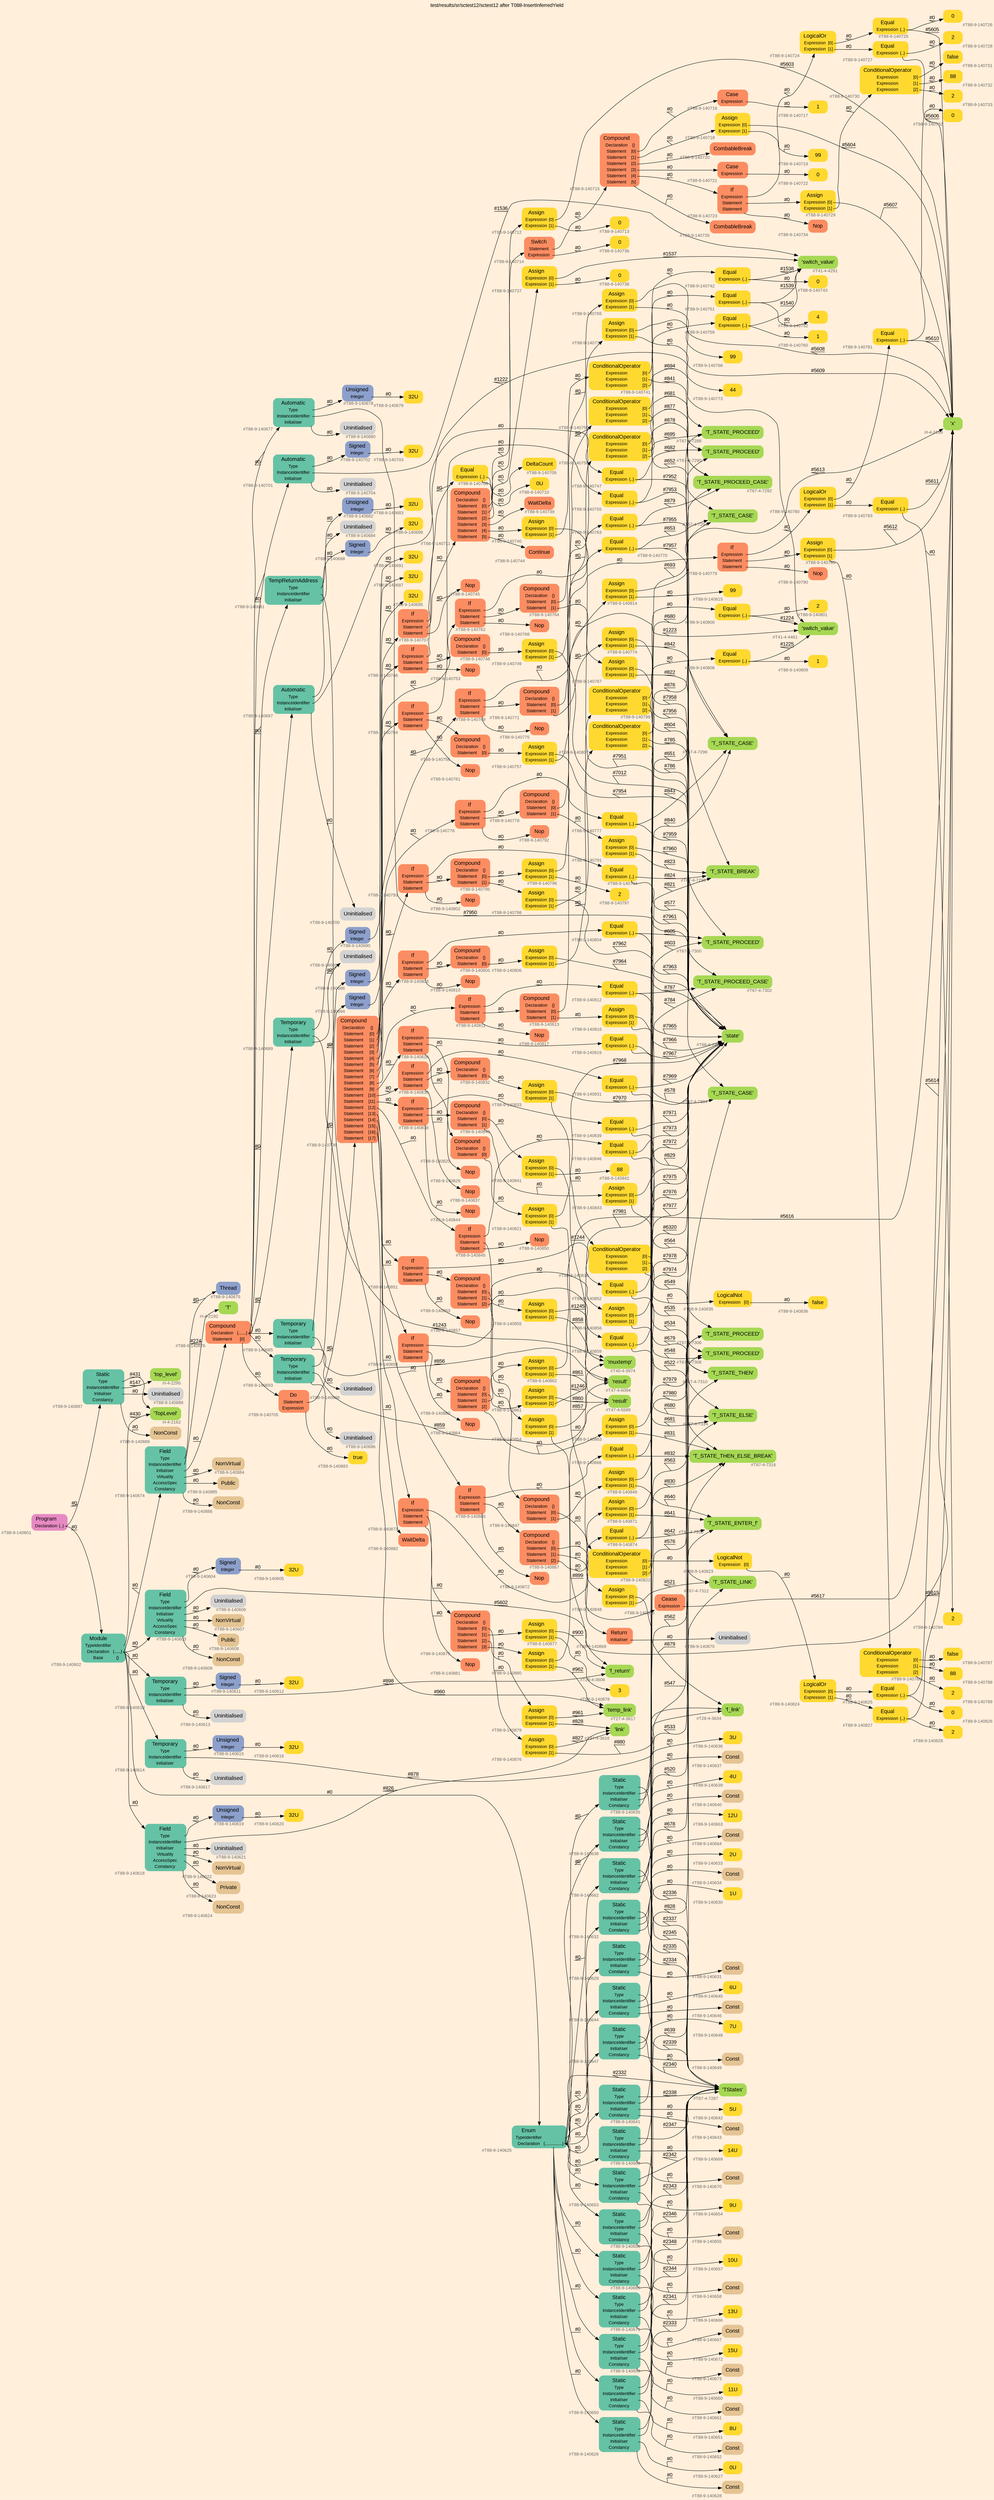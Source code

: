 digraph "test/results/sr/sctest12/sctest12 after T088-InsertInferredYield" {
label = "test/results/sr/sctest12/sctest12 after T088-InsertInferredYield"
labelloc = t
graph [
    rankdir = "LR"
    ranksep = 0.3
    bgcolor = antiquewhite1
    color = black
    fontcolor = black
    fontname = "Arial"
];
node [
    fontname = "Arial"
];
edge [
    fontname = "Arial"
];

// -------------------- node figure --------------------
// -------- block #T88-9-140601 ----------
"#T88-9-140601" [
    fillcolor = "/set28/4"
    xlabel = "#T88-9-140601"
    fontsize = "12"
    fontcolor = grey40
    shape = "plaintext"
    label = <<TABLE BORDER="0" CELLBORDER="0" CELLSPACING="0">
     <TR><TD><FONT COLOR="black" POINT-SIZE="15">Program</FONT></TD></TR>
     <TR><TD><FONT COLOR="black" POINT-SIZE="12">Declaration</FONT></TD><TD PORT="port0"><FONT COLOR="black" POINT-SIZE="12">{..}</FONT></TD></TR>
    </TABLE>>
    style = "rounded,filled"
];

// -------- block #T88-9-140602 ----------
"#T88-9-140602" [
    fillcolor = "/set28/1"
    xlabel = "#T88-9-140602"
    fontsize = "12"
    fontcolor = grey40
    shape = "plaintext"
    label = <<TABLE BORDER="0" CELLBORDER="0" CELLSPACING="0">
     <TR><TD><FONT COLOR="black" POINT-SIZE="15">Module</FONT></TD></TR>
     <TR><TD><FONT COLOR="black" POINT-SIZE="12">TypeIdentifier</FONT></TD><TD PORT="port0"></TD></TR>
     <TR><TD><FONT COLOR="black" POINT-SIZE="12">Declaration</FONT></TD><TD PORT="port1"><FONT COLOR="black" POINT-SIZE="12">{......}</FONT></TD></TR>
     <TR><TD><FONT COLOR="black" POINT-SIZE="12">Base</FONT></TD><TD PORT="port2"><FONT COLOR="black" POINT-SIZE="12">{}</FONT></TD></TR>
    </TABLE>>
    style = "rounded,filled"
];

// -------- block #I-4-2162 ----------
"#I-4-2162" [
    fillcolor = "/set28/5"
    xlabel = "#I-4-2162"
    fontsize = "12"
    fontcolor = grey40
    shape = "plaintext"
    label = <<TABLE BORDER="0" CELLBORDER="0" CELLSPACING="0">
     <TR><TD><FONT COLOR="black" POINT-SIZE="15">'TopLevel'</FONT></TD></TR>
    </TABLE>>
    style = "rounded,filled"
];

// -------- block #T88-9-140603 ----------
"#T88-9-140603" [
    fillcolor = "/set28/1"
    xlabel = "#T88-9-140603"
    fontsize = "12"
    fontcolor = grey40
    shape = "plaintext"
    label = <<TABLE BORDER="0" CELLBORDER="0" CELLSPACING="0">
     <TR><TD><FONT COLOR="black" POINT-SIZE="15">Field</FONT></TD></TR>
     <TR><TD><FONT COLOR="black" POINT-SIZE="12">Type</FONT></TD><TD PORT="port0"></TD></TR>
     <TR><TD><FONT COLOR="black" POINT-SIZE="12">InstanceIdentifier</FONT></TD><TD PORT="port1"></TD></TR>
     <TR><TD><FONT COLOR="black" POINT-SIZE="12">Initialiser</FONT></TD><TD PORT="port2"></TD></TR>
     <TR><TD><FONT COLOR="black" POINT-SIZE="12">Virtuality</FONT></TD><TD PORT="port3"></TD></TR>
     <TR><TD><FONT COLOR="black" POINT-SIZE="12">AccessSpec</FONT></TD><TD PORT="port4"></TD></TR>
     <TR><TD><FONT COLOR="black" POINT-SIZE="12">Constancy</FONT></TD><TD PORT="port5"></TD></TR>
    </TABLE>>
    style = "rounded,filled"
];

// -------- block #T88-9-140604 ----------
"#T88-9-140604" [
    fillcolor = "/set28/3"
    xlabel = "#T88-9-140604"
    fontsize = "12"
    fontcolor = grey40
    shape = "plaintext"
    label = <<TABLE BORDER="0" CELLBORDER="0" CELLSPACING="0">
     <TR><TD><FONT COLOR="black" POINT-SIZE="15">Signed</FONT></TD></TR>
     <TR><TD><FONT COLOR="black" POINT-SIZE="12">Integer</FONT></TD><TD PORT="port0"></TD></TR>
    </TABLE>>
    style = "rounded,filled"
];

// -------- block #T88-9-140605 ----------
"#T88-9-140605" [
    fillcolor = "/set28/6"
    xlabel = "#T88-9-140605"
    fontsize = "12"
    fontcolor = grey40
    shape = "plaintext"
    label = <<TABLE BORDER="0" CELLBORDER="0" CELLSPACING="0">
     <TR><TD><FONT COLOR="black" POINT-SIZE="15">32U</FONT></TD></TR>
    </TABLE>>
    style = "rounded,filled"
];

// -------- block #I-4-2169 ----------
"#I-4-2169" [
    fillcolor = "/set28/5"
    xlabel = "#I-4-2169"
    fontsize = "12"
    fontcolor = grey40
    shape = "plaintext"
    label = <<TABLE BORDER="0" CELLBORDER="0" CELLSPACING="0">
     <TR><TD><FONT COLOR="black" POINT-SIZE="15">'x'</FONT></TD></TR>
    </TABLE>>
    style = "rounded,filled"
];

// -------- block #T88-9-140606 ----------
"#T88-9-140606" [
    xlabel = "#T88-9-140606"
    fontsize = "12"
    fontcolor = grey40
    shape = "plaintext"
    label = <<TABLE BORDER="0" CELLBORDER="0" CELLSPACING="0">
     <TR><TD><FONT COLOR="black" POINT-SIZE="15">Uninitialised</FONT></TD></TR>
    </TABLE>>
    style = "rounded,filled"
];

// -------- block #T88-9-140607 ----------
"#T88-9-140607" [
    fillcolor = "/set28/7"
    xlabel = "#T88-9-140607"
    fontsize = "12"
    fontcolor = grey40
    shape = "plaintext"
    label = <<TABLE BORDER="0" CELLBORDER="0" CELLSPACING="0">
     <TR><TD><FONT COLOR="black" POINT-SIZE="15">NonVirtual</FONT></TD></TR>
    </TABLE>>
    style = "rounded,filled"
];

// -------- block #T88-9-140608 ----------
"#T88-9-140608" [
    fillcolor = "/set28/7"
    xlabel = "#T88-9-140608"
    fontsize = "12"
    fontcolor = grey40
    shape = "plaintext"
    label = <<TABLE BORDER="0" CELLBORDER="0" CELLSPACING="0">
     <TR><TD><FONT COLOR="black" POINT-SIZE="15">Public</FONT></TD></TR>
    </TABLE>>
    style = "rounded,filled"
];

// -------- block #T88-9-140609 ----------
"#T88-9-140609" [
    fillcolor = "/set28/7"
    xlabel = "#T88-9-140609"
    fontsize = "12"
    fontcolor = grey40
    shape = "plaintext"
    label = <<TABLE BORDER="0" CELLBORDER="0" CELLSPACING="0">
     <TR><TD><FONT COLOR="black" POINT-SIZE="15">NonConst</FONT></TD></TR>
    </TABLE>>
    style = "rounded,filled"
];

// -------- block #T88-9-140610 ----------
"#T88-9-140610" [
    fillcolor = "/set28/1"
    xlabel = "#T88-9-140610"
    fontsize = "12"
    fontcolor = grey40
    shape = "plaintext"
    label = <<TABLE BORDER="0" CELLBORDER="0" CELLSPACING="0">
     <TR><TD><FONT COLOR="black" POINT-SIZE="15">Temporary</FONT></TD></TR>
     <TR><TD><FONT COLOR="black" POINT-SIZE="12">Type</FONT></TD><TD PORT="port0"></TD></TR>
     <TR><TD><FONT COLOR="black" POINT-SIZE="12">InstanceIdentifier</FONT></TD><TD PORT="port1"></TD></TR>
     <TR><TD><FONT COLOR="black" POINT-SIZE="12">Initialiser</FONT></TD><TD PORT="port2"></TD></TR>
    </TABLE>>
    style = "rounded,filled"
];

// -------- block #T88-9-140611 ----------
"#T88-9-140611" [
    fillcolor = "/set28/3"
    xlabel = "#T88-9-140611"
    fontsize = "12"
    fontcolor = grey40
    shape = "plaintext"
    label = <<TABLE BORDER="0" CELLBORDER="0" CELLSPACING="0">
     <TR><TD><FONT COLOR="black" POINT-SIZE="15">Signed</FONT></TD></TR>
     <TR><TD><FONT COLOR="black" POINT-SIZE="12">Integer</FONT></TD><TD PORT="port0"></TD></TR>
    </TABLE>>
    style = "rounded,filled"
];

// -------- block #T88-9-140612 ----------
"#T88-9-140612" [
    fillcolor = "/set28/6"
    xlabel = "#T88-9-140612"
    fontsize = "12"
    fontcolor = grey40
    shape = "plaintext"
    label = <<TABLE BORDER="0" CELLBORDER="0" CELLSPACING="0">
     <TR><TD><FONT COLOR="black" POINT-SIZE="15">32U</FONT></TD></TR>
    </TABLE>>
    style = "rounded,filled"
];

// -------- block #T26-4-3606 ----------
"#T26-4-3606" [
    fillcolor = "/set28/5"
    xlabel = "#T26-4-3606"
    fontsize = "12"
    fontcolor = grey40
    shape = "plaintext"
    label = <<TABLE BORDER="0" CELLBORDER="0" CELLSPACING="0">
     <TR><TD><FONT COLOR="black" POINT-SIZE="15">'f_return'</FONT></TD></TR>
    </TABLE>>
    style = "rounded,filled"
];

// -------- block #T88-9-140613 ----------
"#T88-9-140613" [
    xlabel = "#T88-9-140613"
    fontsize = "12"
    fontcolor = grey40
    shape = "plaintext"
    label = <<TABLE BORDER="0" CELLBORDER="0" CELLSPACING="0">
     <TR><TD><FONT COLOR="black" POINT-SIZE="15">Uninitialised</FONT></TD></TR>
    </TABLE>>
    style = "rounded,filled"
];

// -------- block #T88-9-140614 ----------
"#T88-9-140614" [
    fillcolor = "/set28/1"
    xlabel = "#T88-9-140614"
    fontsize = "12"
    fontcolor = grey40
    shape = "plaintext"
    label = <<TABLE BORDER="0" CELLBORDER="0" CELLSPACING="0">
     <TR><TD><FONT COLOR="black" POINT-SIZE="15">Temporary</FONT></TD></TR>
     <TR><TD><FONT COLOR="black" POINT-SIZE="12">Type</FONT></TD><TD PORT="port0"></TD></TR>
     <TR><TD><FONT COLOR="black" POINT-SIZE="12">InstanceIdentifier</FONT></TD><TD PORT="port1"></TD></TR>
     <TR><TD><FONT COLOR="black" POINT-SIZE="12">Initialiser</FONT></TD><TD PORT="port2"></TD></TR>
    </TABLE>>
    style = "rounded,filled"
];

// -------- block #T88-9-140615 ----------
"#T88-9-140615" [
    fillcolor = "/set28/3"
    xlabel = "#T88-9-140615"
    fontsize = "12"
    fontcolor = grey40
    shape = "plaintext"
    label = <<TABLE BORDER="0" CELLBORDER="0" CELLSPACING="0">
     <TR><TD><FONT COLOR="black" POINT-SIZE="15">Unsigned</FONT></TD></TR>
     <TR><TD><FONT COLOR="black" POINT-SIZE="12">Integer</FONT></TD><TD PORT="port0"></TD></TR>
    </TABLE>>
    style = "rounded,filled"
];

// -------- block #T88-9-140616 ----------
"#T88-9-140616" [
    fillcolor = "/set28/6"
    xlabel = "#T88-9-140616"
    fontsize = "12"
    fontcolor = grey40
    shape = "plaintext"
    label = <<TABLE BORDER="0" CELLBORDER="0" CELLSPACING="0">
     <TR><TD><FONT COLOR="black" POINT-SIZE="15">32U</FONT></TD></TR>
    </TABLE>>
    style = "rounded,filled"
];

// -------- block #T28-4-3634 ----------
"#T28-4-3634" [
    fillcolor = "/set28/5"
    xlabel = "#T28-4-3634"
    fontsize = "12"
    fontcolor = grey40
    shape = "plaintext"
    label = <<TABLE BORDER="0" CELLBORDER="0" CELLSPACING="0">
     <TR><TD><FONT COLOR="black" POINT-SIZE="15">'f_link'</FONT></TD></TR>
    </TABLE>>
    style = "rounded,filled"
];

// -------- block #T88-9-140617 ----------
"#T88-9-140617" [
    xlabel = "#T88-9-140617"
    fontsize = "12"
    fontcolor = grey40
    shape = "plaintext"
    label = <<TABLE BORDER="0" CELLBORDER="0" CELLSPACING="0">
     <TR><TD><FONT COLOR="black" POINT-SIZE="15">Uninitialised</FONT></TD></TR>
    </TABLE>>
    style = "rounded,filled"
];

// -------- block #T88-9-140618 ----------
"#T88-9-140618" [
    fillcolor = "/set28/1"
    xlabel = "#T88-9-140618"
    fontsize = "12"
    fontcolor = grey40
    shape = "plaintext"
    label = <<TABLE BORDER="0" CELLBORDER="0" CELLSPACING="0">
     <TR><TD><FONT COLOR="black" POINT-SIZE="15">Field</FONT></TD></TR>
     <TR><TD><FONT COLOR="black" POINT-SIZE="12">Type</FONT></TD><TD PORT="port0"></TD></TR>
     <TR><TD><FONT COLOR="black" POINT-SIZE="12">InstanceIdentifier</FONT></TD><TD PORT="port1"></TD></TR>
     <TR><TD><FONT COLOR="black" POINT-SIZE="12">Initialiser</FONT></TD><TD PORT="port2"></TD></TR>
     <TR><TD><FONT COLOR="black" POINT-SIZE="12">Virtuality</FONT></TD><TD PORT="port3"></TD></TR>
     <TR><TD><FONT COLOR="black" POINT-SIZE="12">AccessSpec</FONT></TD><TD PORT="port4"></TD></TR>
     <TR><TD><FONT COLOR="black" POINT-SIZE="12">Constancy</FONT></TD><TD PORT="port5"></TD></TR>
    </TABLE>>
    style = "rounded,filled"
];

// -------- block #T88-9-140619 ----------
"#T88-9-140619" [
    fillcolor = "/set28/3"
    xlabel = "#T88-9-140619"
    fontsize = "12"
    fontcolor = grey40
    shape = "plaintext"
    label = <<TABLE BORDER="0" CELLBORDER="0" CELLSPACING="0">
     <TR><TD><FONT COLOR="black" POINT-SIZE="15">Unsigned</FONT></TD></TR>
     <TR><TD><FONT COLOR="black" POINT-SIZE="12">Integer</FONT></TD><TD PORT="port0"></TD></TR>
    </TABLE>>
    style = "rounded,filled"
];

// -------- block #T88-9-140620 ----------
"#T88-9-140620" [
    fillcolor = "/set28/6"
    xlabel = "#T88-9-140620"
    fontsize = "12"
    fontcolor = grey40
    shape = "plaintext"
    label = <<TABLE BORDER="0" CELLBORDER="0" CELLSPACING="0">
     <TR><TD><FONT COLOR="black" POINT-SIZE="15">32U</FONT></TD></TR>
    </TABLE>>
    style = "rounded,filled"
];

// -------- block #T27-4-3616 ----------
"#T27-4-3616" [
    fillcolor = "/set28/5"
    xlabel = "#T27-4-3616"
    fontsize = "12"
    fontcolor = grey40
    shape = "plaintext"
    label = <<TABLE BORDER="0" CELLBORDER="0" CELLSPACING="0">
     <TR><TD><FONT COLOR="black" POINT-SIZE="15">'link'</FONT></TD></TR>
    </TABLE>>
    style = "rounded,filled"
];

// -------- block #T88-9-140621 ----------
"#T88-9-140621" [
    xlabel = "#T88-9-140621"
    fontsize = "12"
    fontcolor = grey40
    shape = "plaintext"
    label = <<TABLE BORDER="0" CELLBORDER="0" CELLSPACING="0">
     <TR><TD><FONT COLOR="black" POINT-SIZE="15">Uninitialised</FONT></TD></TR>
    </TABLE>>
    style = "rounded,filled"
];

// -------- block #T88-9-140622 ----------
"#T88-9-140622" [
    fillcolor = "/set28/7"
    xlabel = "#T88-9-140622"
    fontsize = "12"
    fontcolor = grey40
    shape = "plaintext"
    label = <<TABLE BORDER="0" CELLBORDER="0" CELLSPACING="0">
     <TR><TD><FONT COLOR="black" POINT-SIZE="15">NonVirtual</FONT></TD></TR>
    </TABLE>>
    style = "rounded,filled"
];

// -------- block #T88-9-140623 ----------
"#T88-9-140623" [
    fillcolor = "/set28/7"
    xlabel = "#T88-9-140623"
    fontsize = "12"
    fontcolor = grey40
    shape = "plaintext"
    label = <<TABLE BORDER="0" CELLBORDER="0" CELLSPACING="0">
     <TR><TD><FONT COLOR="black" POINT-SIZE="15">Private</FONT></TD></TR>
    </TABLE>>
    style = "rounded,filled"
];

// -------- block #T88-9-140624 ----------
"#T88-9-140624" [
    fillcolor = "/set28/7"
    xlabel = "#T88-9-140624"
    fontsize = "12"
    fontcolor = grey40
    shape = "plaintext"
    label = <<TABLE BORDER="0" CELLBORDER="0" CELLSPACING="0">
     <TR><TD><FONT COLOR="black" POINT-SIZE="15">NonConst</FONT></TD></TR>
    </TABLE>>
    style = "rounded,filled"
];

// -------- block #T88-9-140625 ----------
"#T88-9-140625" [
    fillcolor = "/set28/1"
    xlabel = "#T88-9-140625"
    fontsize = "12"
    fontcolor = grey40
    shape = "plaintext"
    label = <<TABLE BORDER="0" CELLBORDER="0" CELLSPACING="0">
     <TR><TD><FONT COLOR="black" POINT-SIZE="15">Enum</FONT></TD></TR>
     <TR><TD><FONT COLOR="black" POINT-SIZE="12">TypeIdentifier</FONT></TD><TD PORT="port0"></TD></TR>
     <TR><TD><FONT COLOR="black" POINT-SIZE="12">Declaration</FONT></TD><TD PORT="port1"><FONT COLOR="black" POINT-SIZE="12">{................}</FONT></TD></TR>
    </TABLE>>
    style = "rounded,filled"
];

// -------- block #T67-4-7287 ----------
"#T67-4-7287" [
    fillcolor = "/set28/5"
    xlabel = "#T67-4-7287"
    fontsize = "12"
    fontcolor = grey40
    shape = "plaintext"
    label = <<TABLE BORDER="0" CELLBORDER="0" CELLSPACING="0">
     <TR><TD><FONT COLOR="black" POINT-SIZE="15">'TStates'</FONT></TD></TR>
    </TABLE>>
    style = "rounded,filled"
];

// -------- block #T88-9-140626 ----------
"#T88-9-140626" [
    fillcolor = "/set28/1"
    xlabel = "#T88-9-140626"
    fontsize = "12"
    fontcolor = grey40
    shape = "plaintext"
    label = <<TABLE BORDER="0" CELLBORDER="0" CELLSPACING="0">
     <TR><TD><FONT COLOR="black" POINT-SIZE="15">Static</FONT></TD></TR>
     <TR><TD><FONT COLOR="black" POINT-SIZE="12">Type</FONT></TD><TD PORT="port0"></TD></TR>
     <TR><TD><FONT COLOR="black" POINT-SIZE="12">InstanceIdentifier</FONT></TD><TD PORT="port1"></TD></TR>
     <TR><TD><FONT COLOR="black" POINT-SIZE="12">Initialiser</FONT></TD><TD PORT="port2"></TD></TR>
     <TR><TD><FONT COLOR="black" POINT-SIZE="12">Constancy</FONT></TD><TD PORT="port3"></TD></TR>
    </TABLE>>
    style = "rounded,filled"
];

// -------- block #T67-4-7288 ----------
"#T67-4-7288" [
    fillcolor = "/set28/5"
    xlabel = "#T67-4-7288"
    fontsize = "12"
    fontcolor = grey40
    shape = "plaintext"
    label = <<TABLE BORDER="0" CELLBORDER="0" CELLSPACING="0">
     <TR><TD><FONT COLOR="black" POINT-SIZE="15">'T_STATE_PROCEED'</FONT></TD></TR>
    </TABLE>>
    style = "rounded,filled"
];

// -------- block #T88-9-140627 ----------
"#T88-9-140627" [
    fillcolor = "/set28/6"
    xlabel = "#T88-9-140627"
    fontsize = "12"
    fontcolor = grey40
    shape = "plaintext"
    label = <<TABLE BORDER="0" CELLBORDER="0" CELLSPACING="0">
     <TR><TD><FONT COLOR="black" POINT-SIZE="15">0U</FONT></TD></TR>
    </TABLE>>
    style = "rounded,filled"
];

// -------- block #T88-9-140628 ----------
"#T88-9-140628" [
    fillcolor = "/set28/7"
    xlabel = "#T88-9-140628"
    fontsize = "12"
    fontcolor = grey40
    shape = "plaintext"
    label = <<TABLE BORDER="0" CELLBORDER="0" CELLSPACING="0">
     <TR><TD><FONT COLOR="black" POINT-SIZE="15">Const</FONT></TD></TR>
    </TABLE>>
    style = "rounded,filled"
];

// -------- block #T88-9-140629 ----------
"#T88-9-140629" [
    fillcolor = "/set28/1"
    xlabel = "#T88-9-140629"
    fontsize = "12"
    fontcolor = grey40
    shape = "plaintext"
    label = <<TABLE BORDER="0" CELLBORDER="0" CELLSPACING="0">
     <TR><TD><FONT COLOR="black" POINT-SIZE="15">Static</FONT></TD></TR>
     <TR><TD><FONT COLOR="black" POINT-SIZE="12">Type</FONT></TD><TD PORT="port0"></TD></TR>
     <TR><TD><FONT COLOR="black" POINT-SIZE="12">InstanceIdentifier</FONT></TD><TD PORT="port1"></TD></TR>
     <TR><TD><FONT COLOR="black" POINT-SIZE="12">Initialiser</FONT></TD><TD PORT="port2"></TD></TR>
     <TR><TD><FONT COLOR="black" POINT-SIZE="12">Constancy</FONT></TD><TD PORT="port3"></TD></TR>
    </TABLE>>
    style = "rounded,filled"
];

// -------- block #T67-4-7290 ----------
"#T67-4-7290" [
    fillcolor = "/set28/5"
    xlabel = "#T67-4-7290"
    fontsize = "12"
    fontcolor = grey40
    shape = "plaintext"
    label = <<TABLE BORDER="0" CELLBORDER="0" CELLSPACING="0">
     <TR><TD><FONT COLOR="black" POINT-SIZE="15">'T_STATE_PROCEED'</FONT></TD></TR>
    </TABLE>>
    style = "rounded,filled"
];

// -------- block #T88-9-140630 ----------
"#T88-9-140630" [
    fillcolor = "/set28/6"
    xlabel = "#T88-9-140630"
    fontsize = "12"
    fontcolor = grey40
    shape = "plaintext"
    label = <<TABLE BORDER="0" CELLBORDER="0" CELLSPACING="0">
     <TR><TD><FONT COLOR="black" POINT-SIZE="15">1U</FONT></TD></TR>
    </TABLE>>
    style = "rounded,filled"
];

// -------- block #T88-9-140631 ----------
"#T88-9-140631" [
    fillcolor = "/set28/7"
    xlabel = "#T88-9-140631"
    fontsize = "12"
    fontcolor = grey40
    shape = "plaintext"
    label = <<TABLE BORDER="0" CELLBORDER="0" CELLSPACING="0">
     <TR><TD><FONT COLOR="black" POINT-SIZE="15">Const</FONT></TD></TR>
    </TABLE>>
    style = "rounded,filled"
];

// -------- block #T88-9-140632 ----------
"#T88-9-140632" [
    fillcolor = "/set28/1"
    xlabel = "#T88-9-140632"
    fontsize = "12"
    fontcolor = grey40
    shape = "plaintext"
    label = <<TABLE BORDER="0" CELLBORDER="0" CELLSPACING="0">
     <TR><TD><FONT COLOR="black" POINT-SIZE="15">Static</FONT></TD></TR>
     <TR><TD><FONT COLOR="black" POINT-SIZE="12">Type</FONT></TD><TD PORT="port0"></TD></TR>
     <TR><TD><FONT COLOR="black" POINT-SIZE="12">InstanceIdentifier</FONT></TD><TD PORT="port1"></TD></TR>
     <TR><TD><FONT COLOR="black" POINT-SIZE="12">Initialiser</FONT></TD><TD PORT="port2"></TD></TR>
     <TR><TD><FONT COLOR="black" POINT-SIZE="12">Constancy</FONT></TD><TD PORT="port3"></TD></TR>
    </TABLE>>
    style = "rounded,filled"
];

// -------- block #T67-4-7292 ----------
"#T67-4-7292" [
    fillcolor = "/set28/5"
    xlabel = "#T67-4-7292"
    fontsize = "12"
    fontcolor = grey40
    shape = "plaintext"
    label = <<TABLE BORDER="0" CELLBORDER="0" CELLSPACING="0">
     <TR><TD><FONT COLOR="black" POINT-SIZE="15">'T_STATE_PROCEED_CASE'</FONT></TD></TR>
    </TABLE>>
    style = "rounded,filled"
];

// -------- block #T88-9-140633 ----------
"#T88-9-140633" [
    fillcolor = "/set28/6"
    xlabel = "#T88-9-140633"
    fontsize = "12"
    fontcolor = grey40
    shape = "plaintext"
    label = <<TABLE BORDER="0" CELLBORDER="0" CELLSPACING="0">
     <TR><TD><FONT COLOR="black" POINT-SIZE="15">2U</FONT></TD></TR>
    </TABLE>>
    style = "rounded,filled"
];

// -------- block #T88-9-140634 ----------
"#T88-9-140634" [
    fillcolor = "/set28/7"
    xlabel = "#T88-9-140634"
    fontsize = "12"
    fontcolor = grey40
    shape = "plaintext"
    label = <<TABLE BORDER="0" CELLBORDER="0" CELLSPACING="0">
     <TR><TD><FONT COLOR="black" POINT-SIZE="15">Const</FONT></TD></TR>
    </TABLE>>
    style = "rounded,filled"
];

// -------- block #T88-9-140635 ----------
"#T88-9-140635" [
    fillcolor = "/set28/1"
    xlabel = "#T88-9-140635"
    fontsize = "12"
    fontcolor = grey40
    shape = "plaintext"
    label = <<TABLE BORDER="0" CELLBORDER="0" CELLSPACING="0">
     <TR><TD><FONT COLOR="black" POINT-SIZE="15">Static</FONT></TD></TR>
     <TR><TD><FONT COLOR="black" POINT-SIZE="12">Type</FONT></TD><TD PORT="port0"></TD></TR>
     <TR><TD><FONT COLOR="black" POINT-SIZE="12">InstanceIdentifier</FONT></TD><TD PORT="port1"></TD></TR>
     <TR><TD><FONT COLOR="black" POINT-SIZE="12">Initialiser</FONT></TD><TD PORT="port2"></TD></TR>
     <TR><TD><FONT COLOR="black" POINT-SIZE="12">Constancy</FONT></TD><TD PORT="port3"></TD></TR>
    </TABLE>>
    style = "rounded,filled"
];

// -------- block #T67-4-7294 ----------
"#T67-4-7294" [
    fillcolor = "/set28/5"
    xlabel = "#T67-4-7294"
    fontsize = "12"
    fontcolor = grey40
    shape = "plaintext"
    label = <<TABLE BORDER="0" CELLBORDER="0" CELLSPACING="0">
     <TR><TD><FONT COLOR="black" POINT-SIZE="15">'T_STATE_CASE'</FONT></TD></TR>
    </TABLE>>
    style = "rounded,filled"
];

// -------- block #T88-9-140636 ----------
"#T88-9-140636" [
    fillcolor = "/set28/6"
    xlabel = "#T88-9-140636"
    fontsize = "12"
    fontcolor = grey40
    shape = "plaintext"
    label = <<TABLE BORDER="0" CELLBORDER="0" CELLSPACING="0">
     <TR><TD><FONT COLOR="black" POINT-SIZE="15">3U</FONT></TD></TR>
    </TABLE>>
    style = "rounded,filled"
];

// -------- block #T88-9-140637 ----------
"#T88-9-140637" [
    fillcolor = "/set28/7"
    xlabel = "#T88-9-140637"
    fontsize = "12"
    fontcolor = grey40
    shape = "plaintext"
    label = <<TABLE BORDER="0" CELLBORDER="0" CELLSPACING="0">
     <TR><TD><FONT COLOR="black" POINT-SIZE="15">Const</FONT></TD></TR>
    </TABLE>>
    style = "rounded,filled"
];

// -------- block #T88-9-140638 ----------
"#T88-9-140638" [
    fillcolor = "/set28/1"
    xlabel = "#T88-9-140638"
    fontsize = "12"
    fontcolor = grey40
    shape = "plaintext"
    label = <<TABLE BORDER="0" CELLBORDER="0" CELLSPACING="0">
     <TR><TD><FONT COLOR="black" POINT-SIZE="15">Static</FONT></TD></TR>
     <TR><TD><FONT COLOR="black" POINT-SIZE="12">Type</FONT></TD><TD PORT="port0"></TD></TR>
     <TR><TD><FONT COLOR="black" POINT-SIZE="12">InstanceIdentifier</FONT></TD><TD PORT="port1"></TD></TR>
     <TR><TD><FONT COLOR="black" POINT-SIZE="12">Initialiser</FONT></TD><TD PORT="port2"></TD></TR>
     <TR><TD><FONT COLOR="black" POINT-SIZE="12">Constancy</FONT></TD><TD PORT="port3"></TD></TR>
    </TABLE>>
    style = "rounded,filled"
];

// -------- block #T67-4-7296 ----------
"#T67-4-7296" [
    fillcolor = "/set28/5"
    xlabel = "#T67-4-7296"
    fontsize = "12"
    fontcolor = grey40
    shape = "plaintext"
    label = <<TABLE BORDER="0" CELLBORDER="0" CELLSPACING="0">
     <TR><TD><FONT COLOR="black" POINT-SIZE="15">'T_STATE_CASE'</FONT></TD></TR>
    </TABLE>>
    style = "rounded,filled"
];

// -------- block #T88-9-140639 ----------
"#T88-9-140639" [
    fillcolor = "/set28/6"
    xlabel = "#T88-9-140639"
    fontsize = "12"
    fontcolor = grey40
    shape = "plaintext"
    label = <<TABLE BORDER="0" CELLBORDER="0" CELLSPACING="0">
     <TR><TD><FONT COLOR="black" POINT-SIZE="15">4U</FONT></TD></TR>
    </TABLE>>
    style = "rounded,filled"
];

// -------- block #T88-9-140640 ----------
"#T88-9-140640" [
    fillcolor = "/set28/7"
    xlabel = "#T88-9-140640"
    fontsize = "12"
    fontcolor = grey40
    shape = "plaintext"
    label = <<TABLE BORDER="0" CELLBORDER="0" CELLSPACING="0">
     <TR><TD><FONT COLOR="black" POINT-SIZE="15">Const</FONT></TD></TR>
    </TABLE>>
    style = "rounded,filled"
];

// -------- block #T88-9-140641 ----------
"#T88-9-140641" [
    fillcolor = "/set28/1"
    xlabel = "#T88-9-140641"
    fontsize = "12"
    fontcolor = grey40
    shape = "plaintext"
    label = <<TABLE BORDER="0" CELLBORDER="0" CELLSPACING="0">
     <TR><TD><FONT COLOR="black" POINT-SIZE="15">Static</FONT></TD></TR>
     <TR><TD><FONT COLOR="black" POINT-SIZE="12">Type</FONT></TD><TD PORT="port0"></TD></TR>
     <TR><TD><FONT COLOR="black" POINT-SIZE="12">InstanceIdentifier</FONT></TD><TD PORT="port1"></TD></TR>
     <TR><TD><FONT COLOR="black" POINT-SIZE="12">Initialiser</FONT></TD><TD PORT="port2"></TD></TR>
     <TR><TD><FONT COLOR="black" POINT-SIZE="12">Constancy</FONT></TD><TD PORT="port3"></TD></TR>
    </TABLE>>
    style = "rounded,filled"
];

// -------- block #T67-4-7298 ----------
"#T67-4-7298" [
    fillcolor = "/set28/5"
    xlabel = "#T67-4-7298"
    fontsize = "12"
    fontcolor = grey40
    shape = "plaintext"
    label = <<TABLE BORDER="0" CELLBORDER="0" CELLSPACING="0">
     <TR><TD><FONT COLOR="black" POINT-SIZE="15">'T_STATE_BREAK'</FONT></TD></TR>
    </TABLE>>
    style = "rounded,filled"
];

// -------- block #T88-9-140642 ----------
"#T88-9-140642" [
    fillcolor = "/set28/6"
    xlabel = "#T88-9-140642"
    fontsize = "12"
    fontcolor = grey40
    shape = "plaintext"
    label = <<TABLE BORDER="0" CELLBORDER="0" CELLSPACING="0">
     <TR><TD><FONT COLOR="black" POINT-SIZE="15">5U</FONT></TD></TR>
    </TABLE>>
    style = "rounded,filled"
];

// -------- block #T88-9-140643 ----------
"#T88-9-140643" [
    fillcolor = "/set28/7"
    xlabel = "#T88-9-140643"
    fontsize = "12"
    fontcolor = grey40
    shape = "plaintext"
    label = <<TABLE BORDER="0" CELLBORDER="0" CELLSPACING="0">
     <TR><TD><FONT COLOR="black" POINT-SIZE="15">Const</FONT></TD></TR>
    </TABLE>>
    style = "rounded,filled"
];

// -------- block #T88-9-140644 ----------
"#T88-9-140644" [
    fillcolor = "/set28/1"
    xlabel = "#T88-9-140644"
    fontsize = "12"
    fontcolor = grey40
    shape = "plaintext"
    label = <<TABLE BORDER="0" CELLBORDER="0" CELLSPACING="0">
     <TR><TD><FONT COLOR="black" POINT-SIZE="15">Static</FONT></TD></TR>
     <TR><TD><FONT COLOR="black" POINT-SIZE="12">Type</FONT></TD><TD PORT="port0"></TD></TR>
     <TR><TD><FONT COLOR="black" POINT-SIZE="12">InstanceIdentifier</FONT></TD><TD PORT="port1"></TD></TR>
     <TR><TD><FONT COLOR="black" POINT-SIZE="12">Initialiser</FONT></TD><TD PORT="port2"></TD></TR>
     <TR><TD><FONT COLOR="black" POINT-SIZE="12">Constancy</FONT></TD><TD PORT="port3"></TD></TR>
    </TABLE>>
    style = "rounded,filled"
];

// -------- block #T67-4-7300 ----------
"#T67-4-7300" [
    fillcolor = "/set28/5"
    xlabel = "#T67-4-7300"
    fontsize = "12"
    fontcolor = grey40
    shape = "plaintext"
    label = <<TABLE BORDER="0" CELLBORDER="0" CELLSPACING="0">
     <TR><TD><FONT COLOR="black" POINT-SIZE="15">'T_STATE_PROCEED'</FONT></TD></TR>
    </TABLE>>
    style = "rounded,filled"
];

// -------- block #T88-9-140645 ----------
"#T88-9-140645" [
    fillcolor = "/set28/6"
    xlabel = "#T88-9-140645"
    fontsize = "12"
    fontcolor = grey40
    shape = "plaintext"
    label = <<TABLE BORDER="0" CELLBORDER="0" CELLSPACING="0">
     <TR><TD><FONT COLOR="black" POINT-SIZE="15">6U</FONT></TD></TR>
    </TABLE>>
    style = "rounded,filled"
];

// -------- block #T88-9-140646 ----------
"#T88-9-140646" [
    fillcolor = "/set28/7"
    xlabel = "#T88-9-140646"
    fontsize = "12"
    fontcolor = grey40
    shape = "plaintext"
    label = <<TABLE BORDER="0" CELLBORDER="0" CELLSPACING="0">
     <TR><TD><FONT COLOR="black" POINT-SIZE="15">Const</FONT></TD></TR>
    </TABLE>>
    style = "rounded,filled"
];

// -------- block #T88-9-140647 ----------
"#T88-9-140647" [
    fillcolor = "/set28/1"
    xlabel = "#T88-9-140647"
    fontsize = "12"
    fontcolor = grey40
    shape = "plaintext"
    label = <<TABLE BORDER="0" CELLBORDER="0" CELLSPACING="0">
     <TR><TD><FONT COLOR="black" POINT-SIZE="15">Static</FONT></TD></TR>
     <TR><TD><FONT COLOR="black" POINT-SIZE="12">Type</FONT></TD><TD PORT="port0"></TD></TR>
     <TR><TD><FONT COLOR="black" POINT-SIZE="12">InstanceIdentifier</FONT></TD><TD PORT="port1"></TD></TR>
     <TR><TD><FONT COLOR="black" POINT-SIZE="12">Initialiser</FONT></TD><TD PORT="port2"></TD></TR>
     <TR><TD><FONT COLOR="black" POINT-SIZE="12">Constancy</FONT></TD><TD PORT="port3"></TD></TR>
    </TABLE>>
    style = "rounded,filled"
];

// -------- block #T67-4-7302 ----------
"#T67-4-7302" [
    fillcolor = "/set28/5"
    xlabel = "#T67-4-7302"
    fontsize = "12"
    fontcolor = grey40
    shape = "plaintext"
    label = <<TABLE BORDER="0" CELLBORDER="0" CELLSPACING="0">
     <TR><TD><FONT COLOR="black" POINT-SIZE="15">'T_STATE_PROCEED_CASE'</FONT></TD></TR>
    </TABLE>>
    style = "rounded,filled"
];

// -------- block #T88-9-140648 ----------
"#T88-9-140648" [
    fillcolor = "/set28/6"
    xlabel = "#T88-9-140648"
    fontsize = "12"
    fontcolor = grey40
    shape = "plaintext"
    label = <<TABLE BORDER="0" CELLBORDER="0" CELLSPACING="0">
     <TR><TD><FONT COLOR="black" POINT-SIZE="15">7U</FONT></TD></TR>
    </TABLE>>
    style = "rounded,filled"
];

// -------- block #T88-9-140649 ----------
"#T88-9-140649" [
    fillcolor = "/set28/7"
    xlabel = "#T88-9-140649"
    fontsize = "12"
    fontcolor = grey40
    shape = "plaintext"
    label = <<TABLE BORDER="0" CELLBORDER="0" CELLSPACING="0">
     <TR><TD><FONT COLOR="black" POINT-SIZE="15">Const</FONT></TD></TR>
    </TABLE>>
    style = "rounded,filled"
];

// -------- block #T88-9-140650 ----------
"#T88-9-140650" [
    fillcolor = "/set28/1"
    xlabel = "#T88-9-140650"
    fontsize = "12"
    fontcolor = grey40
    shape = "plaintext"
    label = <<TABLE BORDER="0" CELLBORDER="0" CELLSPACING="0">
     <TR><TD><FONT COLOR="black" POINT-SIZE="15">Static</FONT></TD></TR>
     <TR><TD><FONT COLOR="black" POINT-SIZE="12">Type</FONT></TD><TD PORT="port0"></TD></TR>
     <TR><TD><FONT COLOR="black" POINT-SIZE="12">InstanceIdentifier</FONT></TD><TD PORT="port1"></TD></TR>
     <TR><TD><FONT COLOR="black" POINT-SIZE="12">Initialiser</FONT></TD><TD PORT="port2"></TD></TR>
     <TR><TD><FONT COLOR="black" POINT-SIZE="12">Constancy</FONT></TD><TD PORT="port3"></TD></TR>
    </TABLE>>
    style = "rounded,filled"
];

// -------- block #T67-4-7304 ----------
"#T67-4-7304" [
    fillcolor = "/set28/5"
    xlabel = "#T67-4-7304"
    fontsize = "12"
    fontcolor = grey40
    shape = "plaintext"
    label = <<TABLE BORDER="0" CELLBORDER="0" CELLSPACING="0">
     <TR><TD><FONT COLOR="black" POINT-SIZE="15">'T_STATE_CASE'</FONT></TD></TR>
    </TABLE>>
    style = "rounded,filled"
];

// -------- block #T88-9-140651 ----------
"#T88-9-140651" [
    fillcolor = "/set28/6"
    xlabel = "#T88-9-140651"
    fontsize = "12"
    fontcolor = grey40
    shape = "plaintext"
    label = <<TABLE BORDER="0" CELLBORDER="0" CELLSPACING="0">
     <TR><TD><FONT COLOR="black" POINT-SIZE="15">8U</FONT></TD></TR>
    </TABLE>>
    style = "rounded,filled"
];

// -------- block #T88-9-140652 ----------
"#T88-9-140652" [
    fillcolor = "/set28/7"
    xlabel = "#T88-9-140652"
    fontsize = "12"
    fontcolor = grey40
    shape = "plaintext"
    label = <<TABLE BORDER="0" CELLBORDER="0" CELLSPACING="0">
     <TR><TD><FONT COLOR="black" POINT-SIZE="15">Const</FONT></TD></TR>
    </TABLE>>
    style = "rounded,filled"
];

// -------- block #T88-9-140653 ----------
"#T88-9-140653" [
    fillcolor = "/set28/1"
    xlabel = "#T88-9-140653"
    fontsize = "12"
    fontcolor = grey40
    shape = "plaintext"
    label = <<TABLE BORDER="0" CELLBORDER="0" CELLSPACING="0">
     <TR><TD><FONT COLOR="black" POINT-SIZE="15">Static</FONT></TD></TR>
     <TR><TD><FONT COLOR="black" POINT-SIZE="12">Type</FONT></TD><TD PORT="port0"></TD></TR>
     <TR><TD><FONT COLOR="black" POINT-SIZE="12">InstanceIdentifier</FONT></TD><TD PORT="port1"></TD></TR>
     <TR><TD><FONT COLOR="black" POINT-SIZE="12">Initialiser</FONT></TD><TD PORT="port2"></TD></TR>
     <TR><TD><FONT COLOR="black" POINT-SIZE="12">Constancy</FONT></TD><TD PORT="port3"></TD></TR>
    </TABLE>>
    style = "rounded,filled"
];

// -------- block #T67-4-7306 ----------
"#T67-4-7306" [
    fillcolor = "/set28/5"
    xlabel = "#T67-4-7306"
    fontsize = "12"
    fontcolor = grey40
    shape = "plaintext"
    label = <<TABLE BORDER="0" CELLBORDER="0" CELLSPACING="0">
     <TR><TD><FONT COLOR="black" POINT-SIZE="15">'T_STATE_PROCEED'</FONT></TD></TR>
    </TABLE>>
    style = "rounded,filled"
];

// -------- block #T88-9-140654 ----------
"#T88-9-140654" [
    fillcolor = "/set28/6"
    xlabel = "#T88-9-140654"
    fontsize = "12"
    fontcolor = grey40
    shape = "plaintext"
    label = <<TABLE BORDER="0" CELLBORDER="0" CELLSPACING="0">
     <TR><TD><FONT COLOR="black" POINT-SIZE="15">9U</FONT></TD></TR>
    </TABLE>>
    style = "rounded,filled"
];

// -------- block #T88-9-140655 ----------
"#T88-9-140655" [
    fillcolor = "/set28/7"
    xlabel = "#T88-9-140655"
    fontsize = "12"
    fontcolor = grey40
    shape = "plaintext"
    label = <<TABLE BORDER="0" CELLBORDER="0" CELLSPACING="0">
     <TR><TD><FONT COLOR="black" POINT-SIZE="15">Const</FONT></TD></TR>
    </TABLE>>
    style = "rounded,filled"
];

// -------- block #T88-9-140656 ----------
"#T88-9-140656" [
    fillcolor = "/set28/1"
    xlabel = "#T88-9-140656"
    fontsize = "12"
    fontcolor = grey40
    shape = "plaintext"
    label = <<TABLE BORDER="0" CELLBORDER="0" CELLSPACING="0">
     <TR><TD><FONT COLOR="black" POINT-SIZE="15">Static</FONT></TD></TR>
     <TR><TD><FONT COLOR="black" POINT-SIZE="12">Type</FONT></TD><TD PORT="port0"></TD></TR>
     <TR><TD><FONT COLOR="black" POINT-SIZE="12">InstanceIdentifier</FONT></TD><TD PORT="port1"></TD></TR>
     <TR><TD><FONT COLOR="black" POINT-SIZE="12">Initialiser</FONT></TD><TD PORT="port2"></TD></TR>
     <TR><TD><FONT COLOR="black" POINT-SIZE="12">Constancy</FONT></TD><TD PORT="port3"></TD></TR>
    </TABLE>>
    style = "rounded,filled"
];

// -------- block #T67-4-7308 ----------
"#T67-4-7308" [
    fillcolor = "/set28/5"
    xlabel = "#T67-4-7308"
    fontsize = "12"
    fontcolor = grey40
    shape = "plaintext"
    label = <<TABLE BORDER="0" CELLBORDER="0" CELLSPACING="0">
     <TR><TD><FONT COLOR="black" POINT-SIZE="15">'T_STATE_PROCEED'</FONT></TD></TR>
    </TABLE>>
    style = "rounded,filled"
];

// -------- block #T88-9-140657 ----------
"#T88-9-140657" [
    fillcolor = "/set28/6"
    xlabel = "#T88-9-140657"
    fontsize = "12"
    fontcolor = grey40
    shape = "plaintext"
    label = <<TABLE BORDER="0" CELLBORDER="0" CELLSPACING="0">
     <TR><TD><FONT COLOR="black" POINT-SIZE="15">10U</FONT></TD></TR>
    </TABLE>>
    style = "rounded,filled"
];

// -------- block #T88-9-140658 ----------
"#T88-9-140658" [
    fillcolor = "/set28/7"
    xlabel = "#T88-9-140658"
    fontsize = "12"
    fontcolor = grey40
    shape = "plaintext"
    label = <<TABLE BORDER="0" CELLBORDER="0" CELLSPACING="0">
     <TR><TD><FONT COLOR="black" POINT-SIZE="15">Const</FONT></TD></TR>
    </TABLE>>
    style = "rounded,filled"
];

// -------- block #T88-9-140659 ----------
"#T88-9-140659" [
    fillcolor = "/set28/1"
    xlabel = "#T88-9-140659"
    fontsize = "12"
    fontcolor = grey40
    shape = "plaintext"
    label = <<TABLE BORDER="0" CELLBORDER="0" CELLSPACING="0">
     <TR><TD><FONT COLOR="black" POINT-SIZE="15">Static</FONT></TD></TR>
     <TR><TD><FONT COLOR="black" POINT-SIZE="12">Type</FONT></TD><TD PORT="port0"></TD></TR>
     <TR><TD><FONT COLOR="black" POINT-SIZE="12">InstanceIdentifier</FONT></TD><TD PORT="port1"></TD></TR>
     <TR><TD><FONT COLOR="black" POINT-SIZE="12">Initialiser</FONT></TD><TD PORT="port2"></TD></TR>
     <TR><TD><FONT COLOR="black" POINT-SIZE="12">Constancy</FONT></TD><TD PORT="port3"></TD></TR>
    </TABLE>>
    style = "rounded,filled"
];

// -------- block #T67-4-7310 ----------
"#T67-4-7310" [
    fillcolor = "/set28/5"
    xlabel = "#T67-4-7310"
    fontsize = "12"
    fontcolor = grey40
    shape = "plaintext"
    label = <<TABLE BORDER="0" CELLBORDER="0" CELLSPACING="0">
     <TR><TD><FONT COLOR="black" POINT-SIZE="15">'T_STATE_THEN'</FONT></TD></TR>
    </TABLE>>
    style = "rounded,filled"
];

// -------- block #T88-9-140660 ----------
"#T88-9-140660" [
    fillcolor = "/set28/6"
    xlabel = "#T88-9-140660"
    fontsize = "12"
    fontcolor = grey40
    shape = "plaintext"
    label = <<TABLE BORDER="0" CELLBORDER="0" CELLSPACING="0">
     <TR><TD><FONT COLOR="black" POINT-SIZE="15">11U</FONT></TD></TR>
    </TABLE>>
    style = "rounded,filled"
];

// -------- block #T88-9-140661 ----------
"#T88-9-140661" [
    fillcolor = "/set28/7"
    xlabel = "#T88-9-140661"
    fontsize = "12"
    fontcolor = grey40
    shape = "plaintext"
    label = <<TABLE BORDER="0" CELLBORDER="0" CELLSPACING="0">
     <TR><TD><FONT COLOR="black" POINT-SIZE="15">Const</FONT></TD></TR>
    </TABLE>>
    style = "rounded,filled"
];

// -------- block #T88-9-140662 ----------
"#T88-9-140662" [
    fillcolor = "/set28/1"
    xlabel = "#T88-9-140662"
    fontsize = "12"
    fontcolor = grey40
    shape = "plaintext"
    label = <<TABLE BORDER="0" CELLBORDER="0" CELLSPACING="0">
     <TR><TD><FONT COLOR="black" POINT-SIZE="15">Static</FONT></TD></TR>
     <TR><TD><FONT COLOR="black" POINT-SIZE="12">Type</FONT></TD><TD PORT="port0"></TD></TR>
     <TR><TD><FONT COLOR="black" POINT-SIZE="12">InstanceIdentifier</FONT></TD><TD PORT="port1"></TD></TR>
     <TR><TD><FONT COLOR="black" POINT-SIZE="12">Initialiser</FONT></TD><TD PORT="port2"></TD></TR>
     <TR><TD><FONT COLOR="black" POINT-SIZE="12">Constancy</FONT></TD><TD PORT="port3"></TD></TR>
    </TABLE>>
    style = "rounded,filled"
];

// -------- block #T67-4-7312 ----------
"#T67-4-7312" [
    fillcolor = "/set28/5"
    xlabel = "#T67-4-7312"
    fontsize = "12"
    fontcolor = grey40
    shape = "plaintext"
    label = <<TABLE BORDER="0" CELLBORDER="0" CELLSPACING="0">
     <TR><TD><FONT COLOR="black" POINT-SIZE="15">'T_STATE_LINK'</FONT></TD></TR>
    </TABLE>>
    style = "rounded,filled"
];

// -------- block #T88-9-140663 ----------
"#T88-9-140663" [
    fillcolor = "/set28/6"
    xlabel = "#T88-9-140663"
    fontsize = "12"
    fontcolor = grey40
    shape = "plaintext"
    label = <<TABLE BORDER="0" CELLBORDER="0" CELLSPACING="0">
     <TR><TD><FONT COLOR="black" POINT-SIZE="15">12U</FONT></TD></TR>
    </TABLE>>
    style = "rounded,filled"
];

// -------- block #T88-9-140664 ----------
"#T88-9-140664" [
    fillcolor = "/set28/7"
    xlabel = "#T88-9-140664"
    fontsize = "12"
    fontcolor = grey40
    shape = "plaintext"
    label = <<TABLE BORDER="0" CELLBORDER="0" CELLSPACING="0">
     <TR><TD><FONT COLOR="black" POINT-SIZE="15">Const</FONT></TD></TR>
    </TABLE>>
    style = "rounded,filled"
];

// -------- block #T88-9-140665 ----------
"#T88-9-140665" [
    fillcolor = "/set28/1"
    xlabel = "#T88-9-140665"
    fontsize = "12"
    fontcolor = grey40
    shape = "plaintext"
    label = <<TABLE BORDER="0" CELLBORDER="0" CELLSPACING="0">
     <TR><TD><FONT COLOR="black" POINT-SIZE="15">Static</FONT></TD></TR>
     <TR><TD><FONT COLOR="black" POINT-SIZE="12">Type</FONT></TD><TD PORT="port0"></TD></TR>
     <TR><TD><FONT COLOR="black" POINT-SIZE="12">InstanceIdentifier</FONT></TD><TD PORT="port1"></TD></TR>
     <TR><TD><FONT COLOR="black" POINT-SIZE="12">Initialiser</FONT></TD><TD PORT="port2"></TD></TR>
     <TR><TD><FONT COLOR="black" POINT-SIZE="12">Constancy</FONT></TD><TD PORT="port3"></TD></TR>
    </TABLE>>
    style = "rounded,filled"
];

// -------- block #T67-4-7314 ----------
"#T67-4-7314" [
    fillcolor = "/set28/5"
    xlabel = "#T67-4-7314"
    fontsize = "12"
    fontcolor = grey40
    shape = "plaintext"
    label = <<TABLE BORDER="0" CELLBORDER="0" CELLSPACING="0">
     <TR><TD><FONT COLOR="black" POINT-SIZE="15">'T_STATE_ELSE'</FONT></TD></TR>
    </TABLE>>
    style = "rounded,filled"
];

// -------- block #T88-9-140666 ----------
"#T88-9-140666" [
    fillcolor = "/set28/6"
    xlabel = "#T88-9-140666"
    fontsize = "12"
    fontcolor = grey40
    shape = "plaintext"
    label = <<TABLE BORDER="0" CELLBORDER="0" CELLSPACING="0">
     <TR><TD><FONT COLOR="black" POINT-SIZE="15">13U</FONT></TD></TR>
    </TABLE>>
    style = "rounded,filled"
];

// -------- block #T88-9-140667 ----------
"#T88-9-140667" [
    fillcolor = "/set28/7"
    xlabel = "#T88-9-140667"
    fontsize = "12"
    fontcolor = grey40
    shape = "plaintext"
    label = <<TABLE BORDER="0" CELLBORDER="0" CELLSPACING="0">
     <TR><TD><FONT COLOR="black" POINT-SIZE="15">Const</FONT></TD></TR>
    </TABLE>>
    style = "rounded,filled"
];

// -------- block #T88-9-140668 ----------
"#T88-9-140668" [
    fillcolor = "/set28/1"
    xlabel = "#T88-9-140668"
    fontsize = "12"
    fontcolor = grey40
    shape = "plaintext"
    label = <<TABLE BORDER="0" CELLBORDER="0" CELLSPACING="0">
     <TR><TD><FONT COLOR="black" POINT-SIZE="15">Static</FONT></TD></TR>
     <TR><TD><FONT COLOR="black" POINT-SIZE="12">Type</FONT></TD><TD PORT="port0"></TD></TR>
     <TR><TD><FONT COLOR="black" POINT-SIZE="12">InstanceIdentifier</FONT></TD><TD PORT="port1"></TD></TR>
     <TR><TD><FONT COLOR="black" POINT-SIZE="12">Initialiser</FONT></TD><TD PORT="port2"></TD></TR>
     <TR><TD><FONT COLOR="black" POINT-SIZE="12">Constancy</FONT></TD><TD PORT="port3"></TD></TR>
    </TABLE>>
    style = "rounded,filled"
];

// -------- block #T67-4-7316 ----------
"#T67-4-7316" [
    fillcolor = "/set28/5"
    xlabel = "#T67-4-7316"
    fontsize = "12"
    fontcolor = grey40
    shape = "plaintext"
    label = <<TABLE BORDER="0" CELLBORDER="0" CELLSPACING="0">
     <TR><TD><FONT COLOR="black" POINT-SIZE="15">'T_STATE_THEN_ELSE_BREAK'</FONT></TD></TR>
    </TABLE>>
    style = "rounded,filled"
];

// -------- block #T88-9-140669 ----------
"#T88-9-140669" [
    fillcolor = "/set28/6"
    xlabel = "#T88-9-140669"
    fontsize = "12"
    fontcolor = grey40
    shape = "plaintext"
    label = <<TABLE BORDER="0" CELLBORDER="0" CELLSPACING="0">
     <TR><TD><FONT COLOR="black" POINT-SIZE="15">14U</FONT></TD></TR>
    </TABLE>>
    style = "rounded,filled"
];

// -------- block #T88-9-140670 ----------
"#T88-9-140670" [
    fillcolor = "/set28/7"
    xlabel = "#T88-9-140670"
    fontsize = "12"
    fontcolor = grey40
    shape = "plaintext"
    label = <<TABLE BORDER="0" CELLBORDER="0" CELLSPACING="0">
     <TR><TD><FONT COLOR="black" POINT-SIZE="15">Const</FONT></TD></TR>
    </TABLE>>
    style = "rounded,filled"
];

// -------- block #T88-9-140671 ----------
"#T88-9-140671" [
    fillcolor = "/set28/1"
    xlabel = "#T88-9-140671"
    fontsize = "12"
    fontcolor = grey40
    shape = "plaintext"
    label = <<TABLE BORDER="0" CELLBORDER="0" CELLSPACING="0">
     <TR><TD><FONT COLOR="black" POINT-SIZE="15">Static</FONT></TD></TR>
     <TR><TD><FONT COLOR="black" POINT-SIZE="12">Type</FONT></TD><TD PORT="port0"></TD></TR>
     <TR><TD><FONT COLOR="black" POINT-SIZE="12">InstanceIdentifier</FONT></TD><TD PORT="port1"></TD></TR>
     <TR><TD><FONT COLOR="black" POINT-SIZE="12">Initialiser</FONT></TD><TD PORT="port2"></TD></TR>
     <TR><TD><FONT COLOR="black" POINT-SIZE="12">Constancy</FONT></TD><TD PORT="port3"></TD></TR>
    </TABLE>>
    style = "rounded,filled"
];

// -------- block #T67-4-7318 ----------
"#T67-4-7318" [
    fillcolor = "/set28/5"
    xlabel = "#T67-4-7318"
    fontsize = "12"
    fontcolor = grey40
    shape = "plaintext"
    label = <<TABLE BORDER="0" CELLBORDER="0" CELLSPACING="0">
     <TR><TD><FONT COLOR="black" POINT-SIZE="15">'T_STATE_ENTER_f'</FONT></TD></TR>
    </TABLE>>
    style = "rounded,filled"
];

// -------- block #T88-9-140672 ----------
"#T88-9-140672" [
    fillcolor = "/set28/6"
    xlabel = "#T88-9-140672"
    fontsize = "12"
    fontcolor = grey40
    shape = "plaintext"
    label = <<TABLE BORDER="0" CELLBORDER="0" CELLSPACING="0">
     <TR><TD><FONT COLOR="black" POINT-SIZE="15">15U</FONT></TD></TR>
    </TABLE>>
    style = "rounded,filled"
];

// -------- block #T88-9-140673 ----------
"#T88-9-140673" [
    fillcolor = "/set28/7"
    xlabel = "#T88-9-140673"
    fontsize = "12"
    fontcolor = grey40
    shape = "plaintext"
    label = <<TABLE BORDER="0" CELLBORDER="0" CELLSPACING="0">
     <TR><TD><FONT COLOR="black" POINT-SIZE="15">Const</FONT></TD></TR>
    </TABLE>>
    style = "rounded,filled"
];

// -------- block #T88-9-140674 ----------
"#T88-9-140674" [
    fillcolor = "/set28/1"
    xlabel = "#T88-9-140674"
    fontsize = "12"
    fontcolor = grey40
    shape = "plaintext"
    label = <<TABLE BORDER="0" CELLBORDER="0" CELLSPACING="0">
     <TR><TD><FONT COLOR="black" POINT-SIZE="15">Field</FONT></TD></TR>
     <TR><TD><FONT COLOR="black" POINT-SIZE="12">Type</FONT></TD><TD PORT="port0"></TD></TR>
     <TR><TD><FONT COLOR="black" POINT-SIZE="12">InstanceIdentifier</FONT></TD><TD PORT="port1"></TD></TR>
     <TR><TD><FONT COLOR="black" POINT-SIZE="12">Initialiser</FONT></TD><TD PORT="port2"></TD></TR>
     <TR><TD><FONT COLOR="black" POINT-SIZE="12">Virtuality</FONT></TD><TD PORT="port3"></TD></TR>
     <TR><TD><FONT COLOR="black" POINT-SIZE="12">AccessSpec</FONT></TD><TD PORT="port4"></TD></TR>
     <TR><TD><FONT COLOR="black" POINT-SIZE="12">Constancy</FONT></TD><TD PORT="port5"></TD></TR>
    </TABLE>>
    style = "rounded,filled"
];

// -------- block #T88-9-140675 ----------
"#T88-9-140675" [
    fillcolor = "/set28/3"
    xlabel = "#T88-9-140675"
    fontsize = "12"
    fontcolor = grey40
    shape = "plaintext"
    label = <<TABLE BORDER="0" CELLBORDER="0" CELLSPACING="0">
     <TR><TD><FONT COLOR="black" POINT-SIZE="15">Thread</FONT></TD></TR>
    </TABLE>>
    style = "rounded,filled"
];

// -------- block #I-4-2192 ----------
"#I-4-2192" [
    fillcolor = "/set28/5"
    xlabel = "#I-4-2192"
    fontsize = "12"
    fontcolor = grey40
    shape = "plaintext"
    label = <<TABLE BORDER="0" CELLBORDER="0" CELLSPACING="0">
     <TR><TD><FONT COLOR="black" POINT-SIZE="15">'T'</FONT></TD></TR>
    </TABLE>>
    style = "rounded,filled"
];

// -------- block #T88-9-140676 ----------
"#T88-9-140676" [
    fillcolor = "/set28/2"
    xlabel = "#T88-9-140676"
    fontsize = "12"
    fontcolor = grey40
    shape = "plaintext"
    label = <<TABLE BORDER="0" CELLBORDER="0" CELLSPACING="0">
     <TR><TD><FONT COLOR="black" POINT-SIZE="15">Compound</FONT></TD></TR>
     <TR><TD><FONT COLOR="black" POINT-SIZE="12">Declaration</FONT></TD><TD PORT="port0"><FONT COLOR="black" POINT-SIZE="12">{.......}</FONT></TD></TR>
     <TR><TD><FONT COLOR="black" POINT-SIZE="12">Statement</FONT></TD><TD PORT="port1"><FONT COLOR="black" POINT-SIZE="12">[0]</FONT></TD></TR>
    </TABLE>>
    style = "rounded,filled"
];

// -------- block #T88-9-140677 ----------
"#T88-9-140677" [
    fillcolor = "/set28/1"
    xlabel = "#T88-9-140677"
    fontsize = "12"
    fontcolor = grey40
    shape = "plaintext"
    label = <<TABLE BORDER="0" CELLBORDER="0" CELLSPACING="0">
     <TR><TD><FONT COLOR="black" POINT-SIZE="15">Automatic</FONT></TD></TR>
     <TR><TD><FONT COLOR="black" POINT-SIZE="12">Type</FONT></TD><TD PORT="port0"></TD></TR>
     <TR><TD><FONT COLOR="black" POINT-SIZE="12">InstanceIdentifier</FONT></TD><TD PORT="port1"></TD></TR>
     <TR><TD><FONT COLOR="black" POINT-SIZE="12">Initialiser</FONT></TD><TD PORT="port2"></TD></TR>
    </TABLE>>
    style = "rounded,filled"
];

// -------- block #T88-9-140678 ----------
"#T88-9-140678" [
    fillcolor = "/set28/3"
    xlabel = "#T88-9-140678"
    fontsize = "12"
    fontcolor = grey40
    shape = "plaintext"
    label = <<TABLE BORDER="0" CELLBORDER="0" CELLSPACING="0">
     <TR><TD><FONT COLOR="black" POINT-SIZE="15">Unsigned</FONT></TD></TR>
     <TR><TD><FONT COLOR="black" POINT-SIZE="12">Integer</FONT></TD><TD PORT="port0"></TD></TR>
    </TABLE>>
    style = "rounded,filled"
];

// -------- block #T88-9-140679 ----------
"#T88-9-140679" [
    fillcolor = "/set28/6"
    xlabel = "#T88-9-140679"
    fontsize = "12"
    fontcolor = grey40
    shape = "plaintext"
    label = <<TABLE BORDER="0" CELLBORDER="0" CELLSPACING="0">
     <TR><TD><FONT COLOR="black" POINT-SIZE="15">32U</FONT></TD></TR>
    </TABLE>>
    style = "rounded,filled"
];

// -------- block #T66-4-7252 ----------
"#T66-4-7252" [
    fillcolor = "/set28/5"
    xlabel = "#T66-4-7252"
    fontsize = "12"
    fontcolor = grey40
    shape = "plaintext"
    label = <<TABLE BORDER="0" CELLBORDER="0" CELLSPACING="0">
     <TR><TD><FONT COLOR="black" POINT-SIZE="15">'state'</FONT></TD></TR>
    </TABLE>>
    style = "rounded,filled"
];

// -------- block #T88-9-140680 ----------
"#T88-9-140680" [
    xlabel = "#T88-9-140680"
    fontsize = "12"
    fontcolor = grey40
    shape = "plaintext"
    label = <<TABLE BORDER="0" CELLBORDER="0" CELLSPACING="0">
     <TR><TD><FONT COLOR="black" POINT-SIZE="15">Uninitialised</FONT></TD></TR>
    </TABLE>>
    style = "rounded,filled"
];

// -------- block #T88-9-140681 ----------
"#T88-9-140681" [
    fillcolor = "/set28/1"
    xlabel = "#T88-9-140681"
    fontsize = "12"
    fontcolor = grey40
    shape = "plaintext"
    label = <<TABLE BORDER="0" CELLBORDER="0" CELLSPACING="0">
     <TR><TD><FONT COLOR="black" POINT-SIZE="15">TempReturnAddress</FONT></TD></TR>
     <TR><TD><FONT COLOR="black" POINT-SIZE="12">Type</FONT></TD><TD PORT="port0"></TD></TR>
     <TR><TD><FONT COLOR="black" POINT-SIZE="12">InstanceIdentifier</FONT></TD><TD PORT="port1"></TD></TR>
     <TR><TD><FONT COLOR="black" POINT-SIZE="12">Initialiser</FONT></TD><TD PORT="port2"></TD></TR>
    </TABLE>>
    style = "rounded,filled"
];

// -------- block #T88-9-140682 ----------
"#T88-9-140682" [
    fillcolor = "/set28/3"
    xlabel = "#T88-9-140682"
    fontsize = "12"
    fontcolor = grey40
    shape = "plaintext"
    label = <<TABLE BORDER="0" CELLBORDER="0" CELLSPACING="0">
     <TR><TD><FONT COLOR="black" POINT-SIZE="15">Unsigned</FONT></TD></TR>
     <TR><TD><FONT COLOR="black" POINT-SIZE="12">Integer</FONT></TD><TD PORT="port0"></TD></TR>
    </TABLE>>
    style = "rounded,filled"
];

// -------- block #T88-9-140683 ----------
"#T88-9-140683" [
    fillcolor = "/set28/6"
    xlabel = "#T88-9-140683"
    fontsize = "12"
    fontcolor = grey40
    shape = "plaintext"
    label = <<TABLE BORDER="0" CELLBORDER="0" CELLSPACING="0">
     <TR><TD><FONT COLOR="black" POINT-SIZE="15">32U</FONT></TD></TR>
    </TABLE>>
    style = "rounded,filled"
];

// -------- block #T27-4-3617 ----------
"#T27-4-3617" [
    fillcolor = "/set28/5"
    xlabel = "#T27-4-3617"
    fontsize = "12"
    fontcolor = grey40
    shape = "plaintext"
    label = <<TABLE BORDER="0" CELLBORDER="0" CELLSPACING="0">
     <TR><TD><FONT COLOR="black" POINT-SIZE="15">'temp_link'</FONT></TD></TR>
    </TABLE>>
    style = "rounded,filled"
];

// -------- block #T88-9-140684 ----------
"#T88-9-140684" [
    xlabel = "#T88-9-140684"
    fontsize = "12"
    fontcolor = grey40
    shape = "plaintext"
    label = <<TABLE BORDER="0" CELLBORDER="0" CELLSPACING="0">
     <TR><TD><FONT COLOR="black" POINT-SIZE="15">Uninitialised</FONT></TD></TR>
    </TABLE>>
    style = "rounded,filled"
];

// -------- block #T88-9-140685 ----------
"#T88-9-140685" [
    fillcolor = "/set28/1"
    xlabel = "#T88-9-140685"
    fontsize = "12"
    fontcolor = grey40
    shape = "plaintext"
    label = <<TABLE BORDER="0" CELLBORDER="0" CELLSPACING="0">
     <TR><TD><FONT COLOR="black" POINT-SIZE="15">Temporary</FONT></TD></TR>
     <TR><TD><FONT COLOR="black" POINT-SIZE="12">Type</FONT></TD><TD PORT="port0"></TD></TR>
     <TR><TD><FONT COLOR="black" POINT-SIZE="12">InstanceIdentifier</FONT></TD><TD PORT="port1"></TD></TR>
     <TR><TD><FONT COLOR="black" POINT-SIZE="12">Initialiser</FONT></TD><TD PORT="port2"></TD></TR>
    </TABLE>>
    style = "rounded,filled"
];

// -------- block #T88-9-140686 ----------
"#T88-9-140686" [
    fillcolor = "/set28/3"
    xlabel = "#T88-9-140686"
    fontsize = "12"
    fontcolor = grey40
    shape = "plaintext"
    label = <<TABLE BORDER="0" CELLBORDER="0" CELLSPACING="0">
     <TR><TD><FONT COLOR="black" POINT-SIZE="15">Signed</FONT></TD></TR>
     <TR><TD><FONT COLOR="black" POINT-SIZE="12">Integer</FONT></TD><TD PORT="port0"></TD></TR>
    </TABLE>>
    style = "rounded,filled"
];

// -------- block #T88-9-140687 ----------
"#T88-9-140687" [
    fillcolor = "/set28/6"
    xlabel = "#T88-9-140687"
    fontsize = "12"
    fontcolor = grey40
    shape = "plaintext"
    label = <<TABLE BORDER="0" CELLBORDER="0" CELLSPACING="0">
     <TR><TD><FONT COLOR="black" POINT-SIZE="15">32U</FONT></TD></TR>
    </TABLE>>
    style = "rounded,filled"
];

// -------- block #T47-4-6094 ----------
"#T47-4-6094" [
    fillcolor = "/set28/5"
    xlabel = "#T47-4-6094"
    fontsize = "12"
    fontcolor = grey40
    shape = "plaintext"
    label = <<TABLE BORDER="0" CELLBORDER="0" CELLSPACING="0">
     <TR><TD><FONT COLOR="black" POINT-SIZE="15">'result'</FONT></TD></TR>
    </TABLE>>
    style = "rounded,filled"
];

// -------- block #T88-9-140688 ----------
"#T88-9-140688" [
    xlabel = "#T88-9-140688"
    fontsize = "12"
    fontcolor = grey40
    shape = "plaintext"
    label = <<TABLE BORDER="0" CELLBORDER="0" CELLSPACING="0">
     <TR><TD><FONT COLOR="black" POINT-SIZE="15">Uninitialised</FONT></TD></TR>
    </TABLE>>
    style = "rounded,filled"
];

// -------- block #T88-9-140689 ----------
"#T88-9-140689" [
    fillcolor = "/set28/1"
    xlabel = "#T88-9-140689"
    fontsize = "12"
    fontcolor = grey40
    shape = "plaintext"
    label = <<TABLE BORDER="0" CELLBORDER="0" CELLSPACING="0">
     <TR><TD><FONT COLOR="black" POINT-SIZE="15">Temporary</FONT></TD></TR>
     <TR><TD><FONT COLOR="black" POINT-SIZE="12">Type</FONT></TD><TD PORT="port0"></TD></TR>
     <TR><TD><FONT COLOR="black" POINT-SIZE="12">InstanceIdentifier</FONT></TD><TD PORT="port1"></TD></TR>
     <TR><TD><FONT COLOR="black" POINT-SIZE="12">Initialiser</FONT></TD><TD PORT="port2"></TD></TR>
    </TABLE>>
    style = "rounded,filled"
];

// -------- block #T88-9-140690 ----------
"#T88-9-140690" [
    fillcolor = "/set28/3"
    xlabel = "#T88-9-140690"
    fontsize = "12"
    fontcolor = grey40
    shape = "plaintext"
    label = <<TABLE BORDER="0" CELLBORDER="0" CELLSPACING="0">
     <TR><TD><FONT COLOR="black" POINT-SIZE="15">Signed</FONT></TD></TR>
     <TR><TD><FONT COLOR="black" POINT-SIZE="12">Integer</FONT></TD><TD PORT="port0"></TD></TR>
    </TABLE>>
    style = "rounded,filled"
];

// -------- block #T88-9-140691 ----------
"#T88-9-140691" [
    fillcolor = "/set28/6"
    xlabel = "#T88-9-140691"
    fontsize = "12"
    fontcolor = grey40
    shape = "plaintext"
    label = <<TABLE BORDER="0" CELLBORDER="0" CELLSPACING="0">
     <TR><TD><FONT COLOR="black" POINT-SIZE="15">32U</FONT></TD></TR>
    </TABLE>>
    style = "rounded,filled"
];

// -------- block #T40-4-3974 ----------
"#T40-4-3974" [
    fillcolor = "/set28/5"
    xlabel = "#T40-4-3974"
    fontsize = "12"
    fontcolor = grey40
    shape = "plaintext"
    label = <<TABLE BORDER="0" CELLBORDER="0" CELLSPACING="0">
     <TR><TD><FONT COLOR="black" POINT-SIZE="15">'muxtemp'</FONT></TD></TR>
    </TABLE>>
    style = "rounded,filled"
];

// -------- block #T88-9-140692 ----------
"#T88-9-140692" [
    xlabel = "#T88-9-140692"
    fontsize = "12"
    fontcolor = grey40
    shape = "plaintext"
    label = <<TABLE BORDER="0" CELLBORDER="0" CELLSPACING="0">
     <TR><TD><FONT COLOR="black" POINT-SIZE="15">Uninitialised</FONT></TD></TR>
    </TABLE>>
    style = "rounded,filled"
];

// -------- block #T88-9-140693 ----------
"#T88-9-140693" [
    fillcolor = "/set28/1"
    xlabel = "#T88-9-140693"
    fontsize = "12"
    fontcolor = grey40
    shape = "plaintext"
    label = <<TABLE BORDER="0" CELLBORDER="0" CELLSPACING="0">
     <TR><TD><FONT COLOR="black" POINT-SIZE="15">Temporary</FONT></TD></TR>
     <TR><TD><FONT COLOR="black" POINT-SIZE="12">Type</FONT></TD><TD PORT="port0"></TD></TR>
     <TR><TD><FONT COLOR="black" POINT-SIZE="12">InstanceIdentifier</FONT></TD><TD PORT="port1"></TD></TR>
     <TR><TD><FONT COLOR="black" POINT-SIZE="12">Initialiser</FONT></TD><TD PORT="port2"></TD></TR>
    </TABLE>>
    style = "rounded,filled"
];

// -------- block #T88-9-140694 ----------
"#T88-9-140694" [
    fillcolor = "/set28/3"
    xlabel = "#T88-9-140694"
    fontsize = "12"
    fontcolor = grey40
    shape = "plaintext"
    label = <<TABLE BORDER="0" CELLBORDER="0" CELLSPACING="0">
     <TR><TD><FONT COLOR="black" POINT-SIZE="15">Signed</FONT></TD></TR>
     <TR><TD><FONT COLOR="black" POINT-SIZE="12">Integer</FONT></TD><TD PORT="port0"></TD></TR>
    </TABLE>>
    style = "rounded,filled"
];

// -------- block #T88-9-140695 ----------
"#T88-9-140695" [
    fillcolor = "/set28/6"
    xlabel = "#T88-9-140695"
    fontsize = "12"
    fontcolor = grey40
    shape = "plaintext"
    label = <<TABLE BORDER="0" CELLBORDER="0" CELLSPACING="0">
     <TR><TD><FONT COLOR="black" POINT-SIZE="15">32U</FONT></TD></TR>
    </TABLE>>
    style = "rounded,filled"
];

// -------- block #T47-4-5589 ----------
"#T47-4-5589" [
    fillcolor = "/set28/5"
    xlabel = "#T47-4-5589"
    fontsize = "12"
    fontcolor = grey40
    shape = "plaintext"
    label = <<TABLE BORDER="0" CELLBORDER="0" CELLSPACING="0">
     <TR><TD><FONT COLOR="black" POINT-SIZE="15">'result'</FONT></TD></TR>
    </TABLE>>
    style = "rounded,filled"
];

// -------- block #T88-9-140696 ----------
"#T88-9-140696" [
    xlabel = "#T88-9-140696"
    fontsize = "12"
    fontcolor = grey40
    shape = "plaintext"
    label = <<TABLE BORDER="0" CELLBORDER="0" CELLSPACING="0">
     <TR><TD><FONT COLOR="black" POINT-SIZE="15">Uninitialised</FONT></TD></TR>
    </TABLE>>
    style = "rounded,filled"
];

// -------- block #T88-9-140697 ----------
"#T88-9-140697" [
    fillcolor = "/set28/1"
    xlabel = "#T88-9-140697"
    fontsize = "12"
    fontcolor = grey40
    shape = "plaintext"
    label = <<TABLE BORDER="0" CELLBORDER="0" CELLSPACING="0">
     <TR><TD><FONT COLOR="black" POINT-SIZE="15">Automatic</FONT></TD></TR>
     <TR><TD><FONT COLOR="black" POINT-SIZE="12">Type</FONT></TD><TD PORT="port0"></TD></TR>
     <TR><TD><FONT COLOR="black" POINT-SIZE="12">InstanceIdentifier</FONT></TD><TD PORT="port1"></TD></TR>
     <TR><TD><FONT COLOR="black" POINT-SIZE="12">Initialiser</FONT></TD><TD PORT="port2"></TD></TR>
    </TABLE>>
    style = "rounded,filled"
];

// -------- block #T88-9-140698 ----------
"#T88-9-140698" [
    fillcolor = "/set28/3"
    xlabel = "#T88-9-140698"
    fontsize = "12"
    fontcolor = grey40
    shape = "plaintext"
    label = <<TABLE BORDER="0" CELLBORDER="0" CELLSPACING="0">
     <TR><TD><FONT COLOR="black" POINT-SIZE="15">Signed</FONT></TD></TR>
     <TR><TD><FONT COLOR="black" POINT-SIZE="12">Integer</FONT></TD><TD PORT="port0"></TD></TR>
    </TABLE>>
    style = "rounded,filled"
];

// -------- block #T88-9-140699 ----------
"#T88-9-140699" [
    fillcolor = "/set28/6"
    xlabel = "#T88-9-140699"
    fontsize = "12"
    fontcolor = grey40
    shape = "plaintext"
    label = <<TABLE BORDER="0" CELLBORDER="0" CELLSPACING="0">
     <TR><TD><FONT COLOR="black" POINT-SIZE="15">32U</FONT></TD></TR>
    </TABLE>>
    style = "rounded,filled"
];

// -------- block #T41-4-4461 ----------
"#T41-4-4461" [
    fillcolor = "/set28/5"
    xlabel = "#T41-4-4461"
    fontsize = "12"
    fontcolor = grey40
    shape = "plaintext"
    label = <<TABLE BORDER="0" CELLBORDER="0" CELLSPACING="0">
     <TR><TD><FONT COLOR="black" POINT-SIZE="15">'switch_value'</FONT></TD></TR>
    </TABLE>>
    style = "rounded,filled"
];

// -------- block #T88-9-140700 ----------
"#T88-9-140700" [
    xlabel = "#T88-9-140700"
    fontsize = "12"
    fontcolor = grey40
    shape = "plaintext"
    label = <<TABLE BORDER="0" CELLBORDER="0" CELLSPACING="0">
     <TR><TD><FONT COLOR="black" POINT-SIZE="15">Uninitialised</FONT></TD></TR>
    </TABLE>>
    style = "rounded,filled"
];

// -------- block #T88-9-140701 ----------
"#T88-9-140701" [
    fillcolor = "/set28/1"
    xlabel = "#T88-9-140701"
    fontsize = "12"
    fontcolor = grey40
    shape = "plaintext"
    label = <<TABLE BORDER="0" CELLBORDER="0" CELLSPACING="0">
     <TR><TD><FONT COLOR="black" POINT-SIZE="15">Automatic</FONT></TD></TR>
     <TR><TD><FONT COLOR="black" POINT-SIZE="12">Type</FONT></TD><TD PORT="port0"></TD></TR>
     <TR><TD><FONT COLOR="black" POINT-SIZE="12">InstanceIdentifier</FONT></TD><TD PORT="port1"></TD></TR>
     <TR><TD><FONT COLOR="black" POINT-SIZE="12">Initialiser</FONT></TD><TD PORT="port2"></TD></TR>
    </TABLE>>
    style = "rounded,filled"
];

// -------- block #T88-9-140702 ----------
"#T88-9-140702" [
    fillcolor = "/set28/3"
    xlabel = "#T88-9-140702"
    fontsize = "12"
    fontcolor = grey40
    shape = "plaintext"
    label = <<TABLE BORDER="0" CELLBORDER="0" CELLSPACING="0">
     <TR><TD><FONT COLOR="black" POINT-SIZE="15">Signed</FONT></TD></TR>
     <TR><TD><FONT COLOR="black" POINT-SIZE="12">Integer</FONT></TD><TD PORT="port0"></TD></TR>
    </TABLE>>
    style = "rounded,filled"
];

// -------- block #T88-9-140703 ----------
"#T88-9-140703" [
    fillcolor = "/set28/6"
    xlabel = "#T88-9-140703"
    fontsize = "12"
    fontcolor = grey40
    shape = "plaintext"
    label = <<TABLE BORDER="0" CELLBORDER="0" CELLSPACING="0">
     <TR><TD><FONT COLOR="black" POINT-SIZE="15">32U</FONT></TD></TR>
    </TABLE>>
    style = "rounded,filled"
];

// -------- block #T41-4-4291 ----------
"#T41-4-4291" [
    fillcolor = "/set28/5"
    xlabel = "#T41-4-4291"
    fontsize = "12"
    fontcolor = grey40
    shape = "plaintext"
    label = <<TABLE BORDER="0" CELLBORDER="0" CELLSPACING="0">
     <TR><TD><FONT COLOR="black" POINT-SIZE="15">'switch_value'</FONT></TD></TR>
    </TABLE>>
    style = "rounded,filled"
];

// -------- block #T88-9-140704 ----------
"#T88-9-140704" [
    xlabel = "#T88-9-140704"
    fontsize = "12"
    fontcolor = grey40
    shape = "plaintext"
    label = <<TABLE BORDER="0" CELLBORDER="0" CELLSPACING="0">
     <TR><TD><FONT COLOR="black" POINT-SIZE="15">Uninitialised</FONT></TD></TR>
    </TABLE>>
    style = "rounded,filled"
];

// -------- block #T88-9-140705 ----------
"#T88-9-140705" [
    fillcolor = "/set28/2"
    xlabel = "#T88-9-140705"
    fontsize = "12"
    fontcolor = grey40
    shape = "plaintext"
    label = <<TABLE BORDER="0" CELLBORDER="0" CELLSPACING="0">
     <TR><TD><FONT COLOR="black" POINT-SIZE="15">Do</FONT></TD></TR>
     <TR><TD><FONT COLOR="black" POINT-SIZE="12">Statement</FONT></TD><TD PORT="port0"></TD></TR>
     <TR><TD><FONT COLOR="black" POINT-SIZE="12">Expression</FONT></TD><TD PORT="port1"></TD></TR>
    </TABLE>>
    style = "rounded,filled"
];

// -------- block #T88-9-140706 ----------
"#T88-9-140706" [
    fillcolor = "/set28/2"
    xlabel = "#T88-9-140706"
    fontsize = "12"
    fontcolor = grey40
    shape = "plaintext"
    label = <<TABLE BORDER="0" CELLBORDER="0" CELLSPACING="0">
     <TR><TD><FONT COLOR="black" POINT-SIZE="15">Compound</FONT></TD></TR>
     <TR><TD><FONT COLOR="black" POINT-SIZE="12">Declaration</FONT></TD><TD PORT="port0"><FONT COLOR="black" POINT-SIZE="12">{}</FONT></TD></TR>
     <TR><TD><FONT COLOR="black" POINT-SIZE="12">Statement</FONT></TD><TD PORT="port1"><FONT COLOR="black" POINT-SIZE="12">[0]</FONT></TD></TR>
     <TR><TD><FONT COLOR="black" POINT-SIZE="12">Statement</FONT></TD><TD PORT="port2"><FONT COLOR="black" POINT-SIZE="12">[1]</FONT></TD></TR>
     <TR><TD><FONT COLOR="black" POINT-SIZE="12">Statement</FONT></TD><TD PORT="port3"><FONT COLOR="black" POINT-SIZE="12">[2]</FONT></TD></TR>
     <TR><TD><FONT COLOR="black" POINT-SIZE="12">Statement</FONT></TD><TD PORT="port4"><FONT COLOR="black" POINT-SIZE="12">[3]</FONT></TD></TR>
     <TR><TD><FONT COLOR="black" POINT-SIZE="12">Statement</FONT></TD><TD PORT="port5"><FONT COLOR="black" POINT-SIZE="12">[4]</FONT></TD></TR>
     <TR><TD><FONT COLOR="black" POINT-SIZE="12">Statement</FONT></TD><TD PORT="port6"><FONT COLOR="black" POINT-SIZE="12">[5]</FONT></TD></TR>
     <TR><TD><FONT COLOR="black" POINT-SIZE="12">Statement</FONT></TD><TD PORT="port7"><FONT COLOR="black" POINT-SIZE="12">[6]</FONT></TD></TR>
     <TR><TD><FONT COLOR="black" POINT-SIZE="12">Statement</FONT></TD><TD PORT="port8"><FONT COLOR="black" POINT-SIZE="12">[7]</FONT></TD></TR>
     <TR><TD><FONT COLOR="black" POINT-SIZE="12">Statement</FONT></TD><TD PORT="port9"><FONT COLOR="black" POINT-SIZE="12">[8]</FONT></TD></TR>
     <TR><TD><FONT COLOR="black" POINT-SIZE="12">Statement</FONT></TD><TD PORT="port10"><FONT COLOR="black" POINT-SIZE="12">[9]</FONT></TD></TR>
     <TR><TD><FONT COLOR="black" POINT-SIZE="12">Statement</FONT></TD><TD PORT="port11"><FONT COLOR="black" POINT-SIZE="12">[10]</FONT></TD></TR>
     <TR><TD><FONT COLOR="black" POINT-SIZE="12">Statement</FONT></TD><TD PORT="port12"><FONT COLOR="black" POINT-SIZE="12">[11]</FONT></TD></TR>
     <TR><TD><FONT COLOR="black" POINT-SIZE="12">Statement</FONT></TD><TD PORT="port13"><FONT COLOR="black" POINT-SIZE="12">[12]</FONT></TD></TR>
     <TR><TD><FONT COLOR="black" POINT-SIZE="12">Statement</FONT></TD><TD PORT="port14"><FONT COLOR="black" POINT-SIZE="12">[13]</FONT></TD></TR>
     <TR><TD><FONT COLOR="black" POINT-SIZE="12">Statement</FONT></TD><TD PORT="port15"><FONT COLOR="black" POINT-SIZE="12">[14]</FONT></TD></TR>
     <TR><TD><FONT COLOR="black" POINT-SIZE="12">Statement</FONT></TD><TD PORT="port16"><FONT COLOR="black" POINT-SIZE="12">[15]</FONT></TD></TR>
     <TR><TD><FONT COLOR="black" POINT-SIZE="12">Statement</FONT></TD><TD PORT="port17"><FONT COLOR="black" POINT-SIZE="12">[16]</FONT></TD></TR>
     <TR><TD><FONT COLOR="black" POINT-SIZE="12">Statement</FONT></TD><TD PORT="port18"><FONT COLOR="black" POINT-SIZE="12">[17]</FONT></TD></TR>
    </TABLE>>
    style = "rounded,filled"
];

// -------- block #T88-9-140707 ----------
"#T88-9-140707" [
    fillcolor = "/set28/2"
    xlabel = "#T88-9-140707"
    fontsize = "12"
    fontcolor = grey40
    shape = "plaintext"
    label = <<TABLE BORDER="0" CELLBORDER="0" CELLSPACING="0">
     <TR><TD><FONT COLOR="black" POINT-SIZE="15">If</FONT></TD></TR>
     <TR><TD><FONT COLOR="black" POINT-SIZE="12">Expression</FONT></TD><TD PORT="port0"></TD></TR>
     <TR><TD><FONT COLOR="black" POINT-SIZE="12">Statement</FONT></TD><TD PORT="port1"></TD></TR>
     <TR><TD><FONT COLOR="black" POINT-SIZE="12">Statement</FONT></TD><TD PORT="port2"></TD></TR>
    </TABLE>>
    style = "rounded,filled"
];

// -------- block #T88-9-140708 ----------
"#T88-9-140708" [
    fillcolor = "/set28/6"
    xlabel = "#T88-9-140708"
    fontsize = "12"
    fontcolor = grey40
    shape = "plaintext"
    label = <<TABLE BORDER="0" CELLBORDER="0" CELLSPACING="0">
     <TR><TD><FONT COLOR="black" POINT-SIZE="15">Equal</FONT></TD></TR>
     <TR><TD><FONT COLOR="black" POINT-SIZE="12">Expression</FONT></TD><TD PORT="port0"><FONT COLOR="black" POINT-SIZE="12">{..}</FONT></TD></TR>
    </TABLE>>
    style = "rounded,filled"
];

// -------- block #T88-9-140709 ----------
"#T88-9-140709" [
    fillcolor = "/set28/6"
    xlabel = "#T88-9-140709"
    fontsize = "12"
    fontcolor = grey40
    shape = "plaintext"
    label = <<TABLE BORDER="0" CELLBORDER="0" CELLSPACING="0">
     <TR><TD><FONT COLOR="black" POINT-SIZE="15">DeltaCount</FONT></TD></TR>
    </TABLE>>
    style = "rounded,filled"
];

// -------- block #T88-9-140710 ----------
"#T88-9-140710" [
    fillcolor = "/set28/6"
    xlabel = "#T88-9-140710"
    fontsize = "12"
    fontcolor = grey40
    shape = "plaintext"
    label = <<TABLE BORDER="0" CELLBORDER="0" CELLSPACING="0">
     <TR><TD><FONT COLOR="black" POINT-SIZE="15">0U</FONT></TD></TR>
    </TABLE>>
    style = "rounded,filled"
];

// -------- block #T88-9-140711 ----------
"#T88-9-140711" [
    fillcolor = "/set28/2"
    xlabel = "#T88-9-140711"
    fontsize = "12"
    fontcolor = grey40
    shape = "plaintext"
    label = <<TABLE BORDER="0" CELLBORDER="0" CELLSPACING="0">
     <TR><TD><FONT COLOR="black" POINT-SIZE="15">Compound</FONT></TD></TR>
     <TR><TD><FONT COLOR="black" POINT-SIZE="12">Declaration</FONT></TD><TD PORT="port0"><FONT COLOR="black" POINT-SIZE="12">{}</FONT></TD></TR>
     <TR><TD><FONT COLOR="black" POINT-SIZE="12">Statement</FONT></TD><TD PORT="port1"><FONT COLOR="black" POINT-SIZE="12">[0]</FONT></TD></TR>
     <TR><TD><FONT COLOR="black" POINT-SIZE="12">Statement</FONT></TD><TD PORT="port2"><FONT COLOR="black" POINT-SIZE="12">[1]</FONT></TD></TR>
     <TR><TD><FONT COLOR="black" POINT-SIZE="12">Statement</FONT></TD><TD PORT="port3"><FONT COLOR="black" POINT-SIZE="12">[2]</FONT></TD></TR>
     <TR><TD><FONT COLOR="black" POINT-SIZE="12">Statement</FONT></TD><TD PORT="port4"><FONT COLOR="black" POINT-SIZE="12">[3]</FONT></TD></TR>
     <TR><TD><FONT COLOR="black" POINT-SIZE="12">Statement</FONT></TD><TD PORT="port5"><FONT COLOR="black" POINT-SIZE="12">[4]</FONT></TD></TR>
     <TR><TD><FONT COLOR="black" POINT-SIZE="12">Statement</FONT></TD><TD PORT="port6"><FONT COLOR="black" POINT-SIZE="12">[5]</FONT></TD></TR>
    </TABLE>>
    style = "rounded,filled"
];

// -------- block #T88-9-140712 ----------
"#T88-9-140712" [
    fillcolor = "/set28/6"
    xlabel = "#T88-9-140712"
    fontsize = "12"
    fontcolor = grey40
    shape = "plaintext"
    label = <<TABLE BORDER="0" CELLBORDER="0" CELLSPACING="0">
     <TR><TD><FONT COLOR="black" POINT-SIZE="15">Assign</FONT></TD></TR>
     <TR><TD><FONT COLOR="black" POINT-SIZE="12">Expression</FONT></TD><TD PORT="port0"><FONT COLOR="black" POINT-SIZE="12">[0]</FONT></TD></TR>
     <TR><TD><FONT COLOR="black" POINT-SIZE="12">Expression</FONT></TD><TD PORT="port1"><FONT COLOR="black" POINT-SIZE="12">[1]</FONT></TD></TR>
    </TABLE>>
    style = "rounded,filled"
];

// -------- block #T88-9-140713 ----------
"#T88-9-140713" [
    fillcolor = "/set28/6"
    xlabel = "#T88-9-140713"
    fontsize = "12"
    fontcolor = grey40
    shape = "plaintext"
    label = <<TABLE BORDER="0" CELLBORDER="0" CELLSPACING="0">
     <TR><TD><FONT COLOR="black" POINT-SIZE="15">0</FONT></TD></TR>
    </TABLE>>
    style = "rounded,filled"
];

// -------- block #T88-9-140714 ----------
"#T88-9-140714" [
    fillcolor = "/set28/2"
    xlabel = "#T88-9-140714"
    fontsize = "12"
    fontcolor = grey40
    shape = "plaintext"
    label = <<TABLE BORDER="0" CELLBORDER="0" CELLSPACING="0">
     <TR><TD><FONT COLOR="black" POINT-SIZE="15">Switch</FONT></TD></TR>
     <TR><TD><FONT COLOR="black" POINT-SIZE="12">Statement</FONT></TD><TD PORT="port0"></TD></TR>
     <TR><TD><FONT COLOR="black" POINT-SIZE="12">Expression</FONT></TD><TD PORT="port1"></TD></TR>
    </TABLE>>
    style = "rounded,filled"
];

// -------- block #T88-9-140715 ----------
"#T88-9-140715" [
    fillcolor = "/set28/2"
    xlabel = "#T88-9-140715"
    fontsize = "12"
    fontcolor = grey40
    shape = "plaintext"
    label = <<TABLE BORDER="0" CELLBORDER="0" CELLSPACING="0">
     <TR><TD><FONT COLOR="black" POINT-SIZE="15">Compound</FONT></TD></TR>
     <TR><TD><FONT COLOR="black" POINT-SIZE="12">Declaration</FONT></TD><TD PORT="port0"><FONT COLOR="black" POINT-SIZE="12">{}</FONT></TD></TR>
     <TR><TD><FONT COLOR="black" POINT-SIZE="12">Statement</FONT></TD><TD PORT="port1"><FONT COLOR="black" POINT-SIZE="12">[0]</FONT></TD></TR>
     <TR><TD><FONT COLOR="black" POINT-SIZE="12">Statement</FONT></TD><TD PORT="port2"><FONT COLOR="black" POINT-SIZE="12">[1]</FONT></TD></TR>
     <TR><TD><FONT COLOR="black" POINT-SIZE="12">Statement</FONT></TD><TD PORT="port3"><FONT COLOR="black" POINT-SIZE="12">[2]</FONT></TD></TR>
     <TR><TD><FONT COLOR="black" POINT-SIZE="12">Statement</FONT></TD><TD PORT="port4"><FONT COLOR="black" POINT-SIZE="12">[3]</FONT></TD></TR>
     <TR><TD><FONT COLOR="black" POINT-SIZE="12">Statement</FONT></TD><TD PORT="port5"><FONT COLOR="black" POINT-SIZE="12">[4]</FONT></TD></TR>
     <TR><TD><FONT COLOR="black" POINT-SIZE="12">Statement</FONT></TD><TD PORT="port6"><FONT COLOR="black" POINT-SIZE="12">[5]</FONT></TD></TR>
    </TABLE>>
    style = "rounded,filled"
];

// -------- block #T88-9-140716 ----------
"#T88-9-140716" [
    fillcolor = "/set28/2"
    xlabel = "#T88-9-140716"
    fontsize = "12"
    fontcolor = grey40
    shape = "plaintext"
    label = <<TABLE BORDER="0" CELLBORDER="0" CELLSPACING="0">
     <TR><TD><FONT COLOR="black" POINT-SIZE="15">Case</FONT></TD></TR>
     <TR><TD><FONT COLOR="black" POINT-SIZE="12">Expression</FONT></TD><TD PORT="port0"></TD></TR>
    </TABLE>>
    style = "rounded,filled"
];

// -------- block #T88-9-140717 ----------
"#T88-9-140717" [
    fillcolor = "/set28/6"
    xlabel = "#T88-9-140717"
    fontsize = "12"
    fontcolor = grey40
    shape = "plaintext"
    label = <<TABLE BORDER="0" CELLBORDER="0" CELLSPACING="0">
     <TR><TD><FONT COLOR="black" POINT-SIZE="15">1</FONT></TD></TR>
    </TABLE>>
    style = "rounded,filled"
];

// -------- block #T88-9-140718 ----------
"#T88-9-140718" [
    fillcolor = "/set28/6"
    xlabel = "#T88-9-140718"
    fontsize = "12"
    fontcolor = grey40
    shape = "plaintext"
    label = <<TABLE BORDER="0" CELLBORDER="0" CELLSPACING="0">
     <TR><TD><FONT COLOR="black" POINT-SIZE="15">Assign</FONT></TD></TR>
     <TR><TD><FONT COLOR="black" POINT-SIZE="12">Expression</FONT></TD><TD PORT="port0"><FONT COLOR="black" POINT-SIZE="12">[0]</FONT></TD></TR>
     <TR><TD><FONT COLOR="black" POINT-SIZE="12">Expression</FONT></TD><TD PORT="port1"><FONT COLOR="black" POINT-SIZE="12">[1]</FONT></TD></TR>
    </TABLE>>
    style = "rounded,filled"
];

// -------- block #T88-9-140719 ----------
"#T88-9-140719" [
    fillcolor = "/set28/6"
    xlabel = "#T88-9-140719"
    fontsize = "12"
    fontcolor = grey40
    shape = "plaintext"
    label = <<TABLE BORDER="0" CELLBORDER="0" CELLSPACING="0">
     <TR><TD><FONT COLOR="black" POINT-SIZE="15">99</FONT></TD></TR>
    </TABLE>>
    style = "rounded,filled"
];

// -------- block #T88-9-140720 ----------
"#T88-9-140720" [
    fillcolor = "/set28/2"
    xlabel = "#T88-9-140720"
    fontsize = "12"
    fontcolor = grey40
    shape = "plaintext"
    label = <<TABLE BORDER="0" CELLBORDER="0" CELLSPACING="0">
     <TR><TD><FONT COLOR="black" POINT-SIZE="15">CombableBreak</FONT></TD></TR>
    </TABLE>>
    style = "rounded,filled"
];

// -------- block #T88-9-140721 ----------
"#T88-9-140721" [
    fillcolor = "/set28/2"
    xlabel = "#T88-9-140721"
    fontsize = "12"
    fontcolor = grey40
    shape = "plaintext"
    label = <<TABLE BORDER="0" CELLBORDER="0" CELLSPACING="0">
     <TR><TD><FONT COLOR="black" POINT-SIZE="15">Case</FONT></TD></TR>
     <TR><TD><FONT COLOR="black" POINT-SIZE="12">Expression</FONT></TD><TD PORT="port0"></TD></TR>
    </TABLE>>
    style = "rounded,filled"
];

// -------- block #T88-9-140722 ----------
"#T88-9-140722" [
    fillcolor = "/set28/6"
    xlabel = "#T88-9-140722"
    fontsize = "12"
    fontcolor = grey40
    shape = "plaintext"
    label = <<TABLE BORDER="0" CELLBORDER="0" CELLSPACING="0">
     <TR><TD><FONT COLOR="black" POINT-SIZE="15">0</FONT></TD></TR>
    </TABLE>>
    style = "rounded,filled"
];

// -------- block #T88-9-140723 ----------
"#T88-9-140723" [
    fillcolor = "/set28/2"
    xlabel = "#T88-9-140723"
    fontsize = "12"
    fontcolor = grey40
    shape = "plaintext"
    label = <<TABLE BORDER="0" CELLBORDER="0" CELLSPACING="0">
     <TR><TD><FONT COLOR="black" POINT-SIZE="15">If</FONT></TD></TR>
     <TR><TD><FONT COLOR="black" POINT-SIZE="12">Expression</FONT></TD><TD PORT="port0"></TD></TR>
     <TR><TD><FONT COLOR="black" POINT-SIZE="12">Statement</FONT></TD><TD PORT="port1"></TD></TR>
     <TR><TD><FONT COLOR="black" POINT-SIZE="12">Statement</FONT></TD><TD PORT="port2"></TD></TR>
    </TABLE>>
    style = "rounded,filled"
];

// -------- block #T88-9-140724 ----------
"#T88-9-140724" [
    fillcolor = "/set28/6"
    xlabel = "#T88-9-140724"
    fontsize = "12"
    fontcolor = grey40
    shape = "plaintext"
    label = <<TABLE BORDER="0" CELLBORDER="0" CELLSPACING="0">
     <TR><TD><FONT COLOR="black" POINT-SIZE="15">LogicalOr</FONT></TD></TR>
     <TR><TD><FONT COLOR="black" POINT-SIZE="12">Expression</FONT></TD><TD PORT="port0"><FONT COLOR="black" POINT-SIZE="12">[0]</FONT></TD></TR>
     <TR><TD><FONT COLOR="black" POINT-SIZE="12">Expression</FONT></TD><TD PORT="port1"><FONT COLOR="black" POINT-SIZE="12">[1]</FONT></TD></TR>
    </TABLE>>
    style = "rounded,filled"
];

// -------- block #T88-9-140725 ----------
"#T88-9-140725" [
    fillcolor = "/set28/6"
    xlabel = "#T88-9-140725"
    fontsize = "12"
    fontcolor = grey40
    shape = "plaintext"
    label = <<TABLE BORDER="0" CELLBORDER="0" CELLSPACING="0">
     <TR><TD><FONT COLOR="black" POINT-SIZE="15">Equal</FONT></TD></TR>
     <TR><TD><FONT COLOR="black" POINT-SIZE="12">Expression</FONT></TD><TD PORT="port0"><FONT COLOR="black" POINT-SIZE="12">{..}</FONT></TD></TR>
    </TABLE>>
    style = "rounded,filled"
];

// -------- block #T88-9-140726 ----------
"#T88-9-140726" [
    fillcolor = "/set28/6"
    xlabel = "#T88-9-140726"
    fontsize = "12"
    fontcolor = grey40
    shape = "plaintext"
    label = <<TABLE BORDER="0" CELLBORDER="0" CELLSPACING="0">
     <TR><TD><FONT COLOR="black" POINT-SIZE="15">0</FONT></TD></TR>
    </TABLE>>
    style = "rounded,filled"
];

// -------- block #T88-9-140727 ----------
"#T88-9-140727" [
    fillcolor = "/set28/6"
    xlabel = "#T88-9-140727"
    fontsize = "12"
    fontcolor = grey40
    shape = "plaintext"
    label = <<TABLE BORDER="0" CELLBORDER="0" CELLSPACING="0">
     <TR><TD><FONT COLOR="black" POINT-SIZE="15">Equal</FONT></TD></TR>
     <TR><TD><FONT COLOR="black" POINT-SIZE="12">Expression</FONT></TD><TD PORT="port0"><FONT COLOR="black" POINT-SIZE="12">{..}</FONT></TD></TR>
    </TABLE>>
    style = "rounded,filled"
];

// -------- block #T88-9-140728 ----------
"#T88-9-140728" [
    fillcolor = "/set28/6"
    xlabel = "#T88-9-140728"
    fontsize = "12"
    fontcolor = grey40
    shape = "plaintext"
    label = <<TABLE BORDER="0" CELLBORDER="0" CELLSPACING="0">
     <TR><TD><FONT COLOR="black" POINT-SIZE="15">2</FONT></TD></TR>
    </TABLE>>
    style = "rounded,filled"
];

// -------- block #T88-9-140729 ----------
"#T88-9-140729" [
    fillcolor = "/set28/6"
    xlabel = "#T88-9-140729"
    fontsize = "12"
    fontcolor = grey40
    shape = "plaintext"
    label = <<TABLE BORDER="0" CELLBORDER="0" CELLSPACING="0">
     <TR><TD><FONT COLOR="black" POINT-SIZE="15">Assign</FONT></TD></TR>
     <TR><TD><FONT COLOR="black" POINT-SIZE="12">Expression</FONT></TD><TD PORT="port0"><FONT COLOR="black" POINT-SIZE="12">[0]</FONT></TD></TR>
     <TR><TD><FONT COLOR="black" POINT-SIZE="12">Expression</FONT></TD><TD PORT="port1"><FONT COLOR="black" POINT-SIZE="12">[1]</FONT></TD></TR>
    </TABLE>>
    style = "rounded,filled"
];

// -------- block #T88-9-140730 ----------
"#T88-9-140730" [
    fillcolor = "/set28/6"
    xlabel = "#T88-9-140730"
    fontsize = "12"
    fontcolor = grey40
    shape = "plaintext"
    label = <<TABLE BORDER="0" CELLBORDER="0" CELLSPACING="0">
     <TR><TD><FONT COLOR="black" POINT-SIZE="15">ConditionalOperator</FONT></TD></TR>
     <TR><TD><FONT COLOR="black" POINT-SIZE="12">Expression</FONT></TD><TD PORT="port0"><FONT COLOR="black" POINT-SIZE="12">[0]</FONT></TD></TR>
     <TR><TD><FONT COLOR="black" POINT-SIZE="12">Expression</FONT></TD><TD PORT="port1"><FONT COLOR="black" POINT-SIZE="12">[1]</FONT></TD></TR>
     <TR><TD><FONT COLOR="black" POINT-SIZE="12">Expression</FONT></TD><TD PORT="port2"><FONT COLOR="black" POINT-SIZE="12">[2]</FONT></TD></TR>
    </TABLE>>
    style = "rounded,filled"
];

// -------- block #T88-9-140731 ----------
"#T88-9-140731" [
    fillcolor = "/set28/6"
    xlabel = "#T88-9-140731"
    fontsize = "12"
    fontcolor = grey40
    shape = "plaintext"
    label = <<TABLE BORDER="0" CELLBORDER="0" CELLSPACING="0">
     <TR><TD><FONT COLOR="black" POINT-SIZE="15">false</FONT></TD></TR>
    </TABLE>>
    style = "rounded,filled"
];

// -------- block #T88-9-140732 ----------
"#T88-9-140732" [
    fillcolor = "/set28/6"
    xlabel = "#T88-9-140732"
    fontsize = "12"
    fontcolor = grey40
    shape = "plaintext"
    label = <<TABLE BORDER="0" CELLBORDER="0" CELLSPACING="0">
     <TR><TD><FONT COLOR="black" POINT-SIZE="15">88</FONT></TD></TR>
    </TABLE>>
    style = "rounded,filled"
];

// -------- block #T88-9-140733 ----------
"#T88-9-140733" [
    fillcolor = "/set28/6"
    xlabel = "#T88-9-140733"
    fontsize = "12"
    fontcolor = grey40
    shape = "plaintext"
    label = <<TABLE BORDER="0" CELLBORDER="0" CELLSPACING="0">
     <TR><TD><FONT COLOR="black" POINT-SIZE="15">2</FONT></TD></TR>
    </TABLE>>
    style = "rounded,filled"
];

// -------- block #T88-9-140734 ----------
"#T88-9-140734" [
    fillcolor = "/set28/2"
    xlabel = "#T88-9-140734"
    fontsize = "12"
    fontcolor = grey40
    shape = "plaintext"
    label = <<TABLE BORDER="0" CELLBORDER="0" CELLSPACING="0">
     <TR><TD><FONT COLOR="black" POINT-SIZE="15">Nop</FONT></TD></TR>
    </TABLE>>
    style = "rounded,filled"
];

// -------- block #T88-9-140735 ----------
"#T88-9-140735" [
    fillcolor = "/set28/2"
    xlabel = "#T88-9-140735"
    fontsize = "12"
    fontcolor = grey40
    shape = "plaintext"
    label = <<TABLE BORDER="0" CELLBORDER="0" CELLSPACING="0">
     <TR><TD><FONT COLOR="black" POINT-SIZE="15">CombableBreak</FONT></TD></TR>
    </TABLE>>
    style = "rounded,filled"
];

// -------- block #T88-9-140736 ----------
"#T88-9-140736" [
    fillcolor = "/set28/6"
    xlabel = "#T88-9-140736"
    fontsize = "12"
    fontcolor = grey40
    shape = "plaintext"
    label = <<TABLE BORDER="0" CELLBORDER="0" CELLSPACING="0">
     <TR><TD><FONT COLOR="black" POINT-SIZE="15">0</FONT></TD></TR>
    </TABLE>>
    style = "rounded,filled"
];

// -------- block #T88-9-140737 ----------
"#T88-9-140737" [
    fillcolor = "/set28/6"
    xlabel = "#T88-9-140737"
    fontsize = "12"
    fontcolor = grey40
    shape = "plaintext"
    label = <<TABLE BORDER="0" CELLBORDER="0" CELLSPACING="0">
     <TR><TD><FONT COLOR="black" POINT-SIZE="15">Assign</FONT></TD></TR>
     <TR><TD><FONT COLOR="black" POINT-SIZE="12">Expression</FONT></TD><TD PORT="port0"><FONT COLOR="black" POINT-SIZE="12">[0]</FONT></TD></TR>
     <TR><TD><FONT COLOR="black" POINT-SIZE="12">Expression</FONT></TD><TD PORT="port1"><FONT COLOR="black" POINT-SIZE="12">[1]</FONT></TD></TR>
    </TABLE>>
    style = "rounded,filled"
];

// -------- block #T88-9-140738 ----------
"#T88-9-140738" [
    fillcolor = "/set28/6"
    xlabel = "#T88-9-140738"
    fontsize = "12"
    fontcolor = grey40
    shape = "plaintext"
    label = <<TABLE BORDER="0" CELLBORDER="0" CELLSPACING="0">
     <TR><TD><FONT COLOR="black" POINT-SIZE="15">0</FONT></TD></TR>
    </TABLE>>
    style = "rounded,filled"
];

// -------- block #T88-9-140739 ----------
"#T88-9-140739" [
    fillcolor = "/set28/2"
    xlabel = "#T88-9-140739"
    fontsize = "12"
    fontcolor = grey40
    shape = "plaintext"
    label = <<TABLE BORDER="0" CELLBORDER="0" CELLSPACING="0">
     <TR><TD><FONT COLOR="black" POINT-SIZE="15">WaitDelta</FONT></TD></TR>
    </TABLE>>
    style = "rounded,filled"
];

// -------- block #T88-9-140740 ----------
"#T88-9-140740" [
    fillcolor = "/set28/6"
    xlabel = "#T88-9-140740"
    fontsize = "12"
    fontcolor = grey40
    shape = "plaintext"
    label = <<TABLE BORDER="0" CELLBORDER="0" CELLSPACING="0">
     <TR><TD><FONT COLOR="black" POINT-SIZE="15">Assign</FONT></TD></TR>
     <TR><TD><FONT COLOR="black" POINT-SIZE="12">Expression</FONT></TD><TD PORT="port0"><FONT COLOR="black" POINT-SIZE="12">[0]</FONT></TD></TR>
     <TR><TD><FONT COLOR="black" POINT-SIZE="12">Expression</FONT></TD><TD PORT="port1"><FONT COLOR="black" POINT-SIZE="12">[1]</FONT></TD></TR>
    </TABLE>>
    style = "rounded,filled"
];

// -------- block #T88-9-140741 ----------
"#T88-9-140741" [
    fillcolor = "/set28/6"
    xlabel = "#T88-9-140741"
    fontsize = "12"
    fontcolor = grey40
    shape = "plaintext"
    label = <<TABLE BORDER="0" CELLBORDER="0" CELLSPACING="0">
     <TR><TD><FONT COLOR="black" POINT-SIZE="15">ConditionalOperator</FONT></TD></TR>
     <TR><TD><FONT COLOR="black" POINT-SIZE="12">Expression</FONT></TD><TD PORT="port0"><FONT COLOR="black" POINT-SIZE="12">[0]</FONT></TD></TR>
     <TR><TD><FONT COLOR="black" POINT-SIZE="12">Expression</FONT></TD><TD PORT="port1"><FONT COLOR="black" POINT-SIZE="12">[1]</FONT></TD></TR>
     <TR><TD><FONT COLOR="black" POINT-SIZE="12">Expression</FONT></TD><TD PORT="port2"><FONT COLOR="black" POINT-SIZE="12">[2]</FONT></TD></TR>
    </TABLE>>
    style = "rounded,filled"
];

// -------- block #T88-9-140742 ----------
"#T88-9-140742" [
    fillcolor = "/set28/6"
    xlabel = "#T88-9-140742"
    fontsize = "12"
    fontcolor = grey40
    shape = "plaintext"
    label = <<TABLE BORDER="0" CELLBORDER="0" CELLSPACING="0">
     <TR><TD><FONT COLOR="black" POINT-SIZE="15">Equal</FONT></TD></TR>
     <TR><TD><FONT COLOR="black" POINT-SIZE="12">Expression</FONT></TD><TD PORT="port0"><FONT COLOR="black" POINT-SIZE="12">{..}</FONT></TD></TR>
    </TABLE>>
    style = "rounded,filled"
];

// -------- block #T88-9-140743 ----------
"#T88-9-140743" [
    fillcolor = "/set28/6"
    xlabel = "#T88-9-140743"
    fontsize = "12"
    fontcolor = grey40
    shape = "plaintext"
    label = <<TABLE BORDER="0" CELLBORDER="0" CELLSPACING="0">
     <TR><TD><FONT COLOR="black" POINT-SIZE="15">0</FONT></TD></TR>
    </TABLE>>
    style = "rounded,filled"
];

// -------- block #T88-9-140744 ----------
"#T88-9-140744" [
    fillcolor = "/set28/2"
    xlabel = "#T88-9-140744"
    fontsize = "12"
    fontcolor = grey40
    shape = "plaintext"
    label = <<TABLE BORDER="0" CELLBORDER="0" CELLSPACING="0">
     <TR><TD><FONT COLOR="black" POINT-SIZE="15">Continue</FONT></TD></TR>
    </TABLE>>
    style = "rounded,filled"
];

// -------- block #T88-9-140745 ----------
"#T88-9-140745" [
    fillcolor = "/set28/2"
    xlabel = "#T88-9-140745"
    fontsize = "12"
    fontcolor = grey40
    shape = "plaintext"
    label = <<TABLE BORDER="0" CELLBORDER="0" CELLSPACING="0">
     <TR><TD><FONT COLOR="black" POINT-SIZE="15">Nop</FONT></TD></TR>
    </TABLE>>
    style = "rounded,filled"
];

// -------- block #T88-9-140746 ----------
"#T88-9-140746" [
    fillcolor = "/set28/2"
    xlabel = "#T88-9-140746"
    fontsize = "12"
    fontcolor = grey40
    shape = "plaintext"
    label = <<TABLE BORDER="0" CELLBORDER="0" CELLSPACING="0">
     <TR><TD><FONT COLOR="black" POINT-SIZE="15">If</FONT></TD></TR>
     <TR><TD><FONT COLOR="black" POINT-SIZE="12">Expression</FONT></TD><TD PORT="port0"></TD></TR>
     <TR><TD><FONT COLOR="black" POINT-SIZE="12">Statement</FONT></TD><TD PORT="port1"></TD></TR>
     <TR><TD><FONT COLOR="black" POINT-SIZE="12">Statement</FONT></TD><TD PORT="port2"></TD></TR>
    </TABLE>>
    style = "rounded,filled"
];

// -------- block #T88-9-140747 ----------
"#T88-9-140747" [
    fillcolor = "/set28/6"
    xlabel = "#T88-9-140747"
    fontsize = "12"
    fontcolor = grey40
    shape = "plaintext"
    label = <<TABLE BORDER="0" CELLBORDER="0" CELLSPACING="0">
     <TR><TD><FONT COLOR="black" POINT-SIZE="15">Equal</FONT></TD></TR>
     <TR><TD><FONT COLOR="black" POINT-SIZE="12">Expression</FONT></TD><TD PORT="port0"><FONT COLOR="black" POINT-SIZE="12">{..}</FONT></TD></TR>
    </TABLE>>
    style = "rounded,filled"
];

// -------- block #T88-9-140748 ----------
"#T88-9-140748" [
    fillcolor = "/set28/2"
    xlabel = "#T88-9-140748"
    fontsize = "12"
    fontcolor = grey40
    shape = "plaintext"
    label = <<TABLE BORDER="0" CELLBORDER="0" CELLSPACING="0">
     <TR><TD><FONT COLOR="black" POINT-SIZE="15">Compound</FONT></TD></TR>
     <TR><TD><FONT COLOR="black" POINT-SIZE="12">Declaration</FONT></TD><TD PORT="port0"><FONT COLOR="black" POINT-SIZE="12">{}</FONT></TD></TR>
     <TR><TD><FONT COLOR="black" POINT-SIZE="12">Statement</FONT></TD><TD PORT="port1"><FONT COLOR="black" POINT-SIZE="12">[0]</FONT></TD></TR>
    </TABLE>>
    style = "rounded,filled"
];

// -------- block #T88-9-140749 ----------
"#T88-9-140749" [
    fillcolor = "/set28/6"
    xlabel = "#T88-9-140749"
    fontsize = "12"
    fontcolor = grey40
    shape = "plaintext"
    label = <<TABLE BORDER="0" CELLBORDER="0" CELLSPACING="0">
     <TR><TD><FONT COLOR="black" POINT-SIZE="15">Assign</FONT></TD></TR>
     <TR><TD><FONT COLOR="black" POINT-SIZE="12">Expression</FONT></TD><TD PORT="port0"><FONT COLOR="black" POINT-SIZE="12">[0]</FONT></TD></TR>
     <TR><TD><FONT COLOR="black" POINT-SIZE="12">Expression</FONT></TD><TD PORT="port1"><FONT COLOR="black" POINT-SIZE="12">[1]</FONT></TD></TR>
    </TABLE>>
    style = "rounded,filled"
];

// -------- block #T88-9-140750 ----------
"#T88-9-140750" [
    fillcolor = "/set28/6"
    xlabel = "#T88-9-140750"
    fontsize = "12"
    fontcolor = grey40
    shape = "plaintext"
    label = <<TABLE BORDER="0" CELLBORDER="0" CELLSPACING="0">
     <TR><TD><FONT COLOR="black" POINT-SIZE="15">ConditionalOperator</FONT></TD></TR>
     <TR><TD><FONT COLOR="black" POINT-SIZE="12">Expression</FONT></TD><TD PORT="port0"><FONT COLOR="black" POINT-SIZE="12">[0]</FONT></TD></TR>
     <TR><TD><FONT COLOR="black" POINT-SIZE="12">Expression</FONT></TD><TD PORT="port1"><FONT COLOR="black" POINT-SIZE="12">[1]</FONT></TD></TR>
     <TR><TD><FONT COLOR="black" POINT-SIZE="12">Expression</FONT></TD><TD PORT="port2"><FONT COLOR="black" POINT-SIZE="12">[2]</FONT></TD></TR>
    </TABLE>>
    style = "rounded,filled"
];

// -------- block #T88-9-140751 ----------
"#T88-9-140751" [
    fillcolor = "/set28/6"
    xlabel = "#T88-9-140751"
    fontsize = "12"
    fontcolor = grey40
    shape = "plaintext"
    label = <<TABLE BORDER="0" CELLBORDER="0" CELLSPACING="0">
     <TR><TD><FONT COLOR="black" POINT-SIZE="15">Equal</FONT></TD></TR>
     <TR><TD><FONT COLOR="black" POINT-SIZE="12">Expression</FONT></TD><TD PORT="port0"><FONT COLOR="black" POINT-SIZE="12">{..}</FONT></TD></TR>
    </TABLE>>
    style = "rounded,filled"
];

// -------- block #T88-9-140752 ----------
"#T88-9-140752" [
    fillcolor = "/set28/6"
    xlabel = "#T88-9-140752"
    fontsize = "12"
    fontcolor = grey40
    shape = "plaintext"
    label = <<TABLE BORDER="0" CELLBORDER="0" CELLSPACING="0">
     <TR><TD><FONT COLOR="black" POINT-SIZE="15">4</FONT></TD></TR>
    </TABLE>>
    style = "rounded,filled"
];

// -------- block #T88-9-140753 ----------
"#T88-9-140753" [
    fillcolor = "/set28/2"
    xlabel = "#T88-9-140753"
    fontsize = "12"
    fontcolor = grey40
    shape = "plaintext"
    label = <<TABLE BORDER="0" CELLBORDER="0" CELLSPACING="0">
     <TR><TD><FONT COLOR="black" POINT-SIZE="15">Nop</FONT></TD></TR>
    </TABLE>>
    style = "rounded,filled"
];

// -------- block #T88-9-140754 ----------
"#T88-9-140754" [
    fillcolor = "/set28/2"
    xlabel = "#T88-9-140754"
    fontsize = "12"
    fontcolor = grey40
    shape = "plaintext"
    label = <<TABLE BORDER="0" CELLBORDER="0" CELLSPACING="0">
     <TR><TD><FONT COLOR="black" POINT-SIZE="15">If</FONT></TD></TR>
     <TR><TD><FONT COLOR="black" POINT-SIZE="12">Expression</FONT></TD><TD PORT="port0"></TD></TR>
     <TR><TD><FONT COLOR="black" POINT-SIZE="12">Statement</FONT></TD><TD PORT="port1"></TD></TR>
     <TR><TD><FONT COLOR="black" POINT-SIZE="12">Statement</FONT></TD><TD PORT="port2"></TD></TR>
    </TABLE>>
    style = "rounded,filled"
];

// -------- block #T88-9-140755 ----------
"#T88-9-140755" [
    fillcolor = "/set28/6"
    xlabel = "#T88-9-140755"
    fontsize = "12"
    fontcolor = grey40
    shape = "plaintext"
    label = <<TABLE BORDER="0" CELLBORDER="0" CELLSPACING="0">
     <TR><TD><FONT COLOR="black" POINT-SIZE="15">Equal</FONT></TD></TR>
     <TR><TD><FONT COLOR="black" POINT-SIZE="12">Expression</FONT></TD><TD PORT="port0"><FONT COLOR="black" POINT-SIZE="12">{..}</FONT></TD></TR>
    </TABLE>>
    style = "rounded,filled"
];

// -------- block #T88-9-140756 ----------
"#T88-9-140756" [
    fillcolor = "/set28/2"
    xlabel = "#T88-9-140756"
    fontsize = "12"
    fontcolor = grey40
    shape = "plaintext"
    label = <<TABLE BORDER="0" CELLBORDER="0" CELLSPACING="0">
     <TR><TD><FONT COLOR="black" POINT-SIZE="15">Compound</FONT></TD></TR>
     <TR><TD><FONT COLOR="black" POINT-SIZE="12">Declaration</FONT></TD><TD PORT="port0"><FONT COLOR="black" POINT-SIZE="12">{}</FONT></TD></TR>
     <TR><TD><FONT COLOR="black" POINT-SIZE="12">Statement</FONT></TD><TD PORT="port1"><FONT COLOR="black" POINT-SIZE="12">[0]</FONT></TD></TR>
    </TABLE>>
    style = "rounded,filled"
];

// -------- block #T88-9-140757 ----------
"#T88-9-140757" [
    fillcolor = "/set28/6"
    xlabel = "#T88-9-140757"
    fontsize = "12"
    fontcolor = grey40
    shape = "plaintext"
    label = <<TABLE BORDER="0" CELLBORDER="0" CELLSPACING="0">
     <TR><TD><FONT COLOR="black" POINT-SIZE="15">Assign</FONT></TD></TR>
     <TR><TD><FONT COLOR="black" POINT-SIZE="12">Expression</FONT></TD><TD PORT="port0"><FONT COLOR="black" POINT-SIZE="12">[0]</FONT></TD></TR>
     <TR><TD><FONT COLOR="black" POINT-SIZE="12">Expression</FONT></TD><TD PORT="port1"><FONT COLOR="black" POINT-SIZE="12">[1]</FONT></TD></TR>
    </TABLE>>
    style = "rounded,filled"
];

// -------- block #T88-9-140758 ----------
"#T88-9-140758" [
    fillcolor = "/set28/6"
    xlabel = "#T88-9-140758"
    fontsize = "12"
    fontcolor = grey40
    shape = "plaintext"
    label = <<TABLE BORDER="0" CELLBORDER="0" CELLSPACING="0">
     <TR><TD><FONT COLOR="black" POINT-SIZE="15">ConditionalOperator</FONT></TD></TR>
     <TR><TD><FONT COLOR="black" POINT-SIZE="12">Expression</FONT></TD><TD PORT="port0"><FONT COLOR="black" POINT-SIZE="12">[0]</FONT></TD></TR>
     <TR><TD><FONT COLOR="black" POINT-SIZE="12">Expression</FONT></TD><TD PORT="port1"><FONT COLOR="black" POINT-SIZE="12">[1]</FONT></TD></TR>
     <TR><TD><FONT COLOR="black" POINT-SIZE="12">Expression</FONT></TD><TD PORT="port2"><FONT COLOR="black" POINT-SIZE="12">[2]</FONT></TD></TR>
    </TABLE>>
    style = "rounded,filled"
];

// -------- block #T88-9-140759 ----------
"#T88-9-140759" [
    fillcolor = "/set28/6"
    xlabel = "#T88-9-140759"
    fontsize = "12"
    fontcolor = grey40
    shape = "plaintext"
    label = <<TABLE BORDER="0" CELLBORDER="0" CELLSPACING="0">
     <TR><TD><FONT COLOR="black" POINT-SIZE="15">Equal</FONT></TD></TR>
     <TR><TD><FONT COLOR="black" POINT-SIZE="12">Expression</FONT></TD><TD PORT="port0"><FONT COLOR="black" POINT-SIZE="12">{..}</FONT></TD></TR>
    </TABLE>>
    style = "rounded,filled"
];

// -------- block #T88-9-140760 ----------
"#T88-9-140760" [
    fillcolor = "/set28/6"
    xlabel = "#T88-9-140760"
    fontsize = "12"
    fontcolor = grey40
    shape = "plaintext"
    label = <<TABLE BORDER="0" CELLBORDER="0" CELLSPACING="0">
     <TR><TD><FONT COLOR="black" POINT-SIZE="15">1</FONT></TD></TR>
    </TABLE>>
    style = "rounded,filled"
];

// -------- block #T88-9-140761 ----------
"#T88-9-140761" [
    fillcolor = "/set28/2"
    xlabel = "#T88-9-140761"
    fontsize = "12"
    fontcolor = grey40
    shape = "plaintext"
    label = <<TABLE BORDER="0" CELLBORDER="0" CELLSPACING="0">
     <TR><TD><FONT COLOR="black" POINT-SIZE="15">Nop</FONT></TD></TR>
    </TABLE>>
    style = "rounded,filled"
];

// -------- block #T88-9-140762 ----------
"#T88-9-140762" [
    fillcolor = "/set28/2"
    xlabel = "#T88-9-140762"
    fontsize = "12"
    fontcolor = grey40
    shape = "plaintext"
    label = <<TABLE BORDER="0" CELLBORDER="0" CELLSPACING="0">
     <TR><TD><FONT COLOR="black" POINT-SIZE="15">If</FONT></TD></TR>
     <TR><TD><FONT COLOR="black" POINT-SIZE="12">Expression</FONT></TD><TD PORT="port0"></TD></TR>
     <TR><TD><FONT COLOR="black" POINT-SIZE="12">Statement</FONT></TD><TD PORT="port1"></TD></TR>
     <TR><TD><FONT COLOR="black" POINT-SIZE="12">Statement</FONT></TD><TD PORT="port2"></TD></TR>
    </TABLE>>
    style = "rounded,filled"
];

// -------- block #T88-9-140763 ----------
"#T88-9-140763" [
    fillcolor = "/set28/6"
    xlabel = "#T88-9-140763"
    fontsize = "12"
    fontcolor = grey40
    shape = "plaintext"
    label = <<TABLE BORDER="0" CELLBORDER="0" CELLSPACING="0">
     <TR><TD><FONT COLOR="black" POINT-SIZE="15">Equal</FONT></TD></TR>
     <TR><TD><FONT COLOR="black" POINT-SIZE="12">Expression</FONT></TD><TD PORT="port0"><FONT COLOR="black" POINT-SIZE="12">{..}</FONT></TD></TR>
    </TABLE>>
    style = "rounded,filled"
];

// -------- block #T88-9-140764 ----------
"#T88-9-140764" [
    fillcolor = "/set28/2"
    xlabel = "#T88-9-140764"
    fontsize = "12"
    fontcolor = grey40
    shape = "plaintext"
    label = <<TABLE BORDER="0" CELLBORDER="0" CELLSPACING="0">
     <TR><TD><FONT COLOR="black" POINT-SIZE="15">Compound</FONT></TD></TR>
     <TR><TD><FONT COLOR="black" POINT-SIZE="12">Declaration</FONT></TD><TD PORT="port0"><FONT COLOR="black" POINT-SIZE="12">{}</FONT></TD></TR>
     <TR><TD><FONT COLOR="black" POINT-SIZE="12">Statement</FONT></TD><TD PORT="port1"><FONT COLOR="black" POINT-SIZE="12">[0]</FONT></TD></TR>
     <TR><TD><FONT COLOR="black" POINT-SIZE="12">Statement</FONT></TD><TD PORT="port2"><FONT COLOR="black" POINT-SIZE="12">[1]</FONT></TD></TR>
    </TABLE>>
    style = "rounded,filled"
];

// -------- block #T88-9-140765 ----------
"#T88-9-140765" [
    fillcolor = "/set28/6"
    xlabel = "#T88-9-140765"
    fontsize = "12"
    fontcolor = grey40
    shape = "plaintext"
    label = <<TABLE BORDER="0" CELLBORDER="0" CELLSPACING="0">
     <TR><TD><FONT COLOR="black" POINT-SIZE="15">Assign</FONT></TD></TR>
     <TR><TD><FONT COLOR="black" POINT-SIZE="12">Expression</FONT></TD><TD PORT="port0"><FONT COLOR="black" POINT-SIZE="12">[0]</FONT></TD></TR>
     <TR><TD><FONT COLOR="black" POINT-SIZE="12">Expression</FONT></TD><TD PORT="port1"><FONT COLOR="black" POINT-SIZE="12">[1]</FONT></TD></TR>
    </TABLE>>
    style = "rounded,filled"
];

// -------- block #T88-9-140766 ----------
"#T88-9-140766" [
    fillcolor = "/set28/6"
    xlabel = "#T88-9-140766"
    fontsize = "12"
    fontcolor = grey40
    shape = "plaintext"
    label = <<TABLE BORDER="0" CELLBORDER="0" CELLSPACING="0">
     <TR><TD><FONT COLOR="black" POINT-SIZE="15">99</FONT></TD></TR>
    </TABLE>>
    style = "rounded,filled"
];

// -------- block #T88-9-140767 ----------
"#T88-9-140767" [
    fillcolor = "/set28/6"
    xlabel = "#T88-9-140767"
    fontsize = "12"
    fontcolor = grey40
    shape = "plaintext"
    label = <<TABLE BORDER="0" CELLBORDER="0" CELLSPACING="0">
     <TR><TD><FONT COLOR="black" POINT-SIZE="15">Assign</FONT></TD></TR>
     <TR><TD><FONT COLOR="black" POINT-SIZE="12">Expression</FONT></TD><TD PORT="port0"><FONT COLOR="black" POINT-SIZE="12">[0]</FONT></TD></TR>
     <TR><TD><FONT COLOR="black" POINT-SIZE="12">Expression</FONT></TD><TD PORT="port1"><FONT COLOR="black" POINT-SIZE="12">[1]</FONT></TD></TR>
    </TABLE>>
    style = "rounded,filled"
];

// -------- block #T88-9-140768 ----------
"#T88-9-140768" [
    fillcolor = "/set28/2"
    xlabel = "#T88-9-140768"
    fontsize = "12"
    fontcolor = grey40
    shape = "plaintext"
    label = <<TABLE BORDER="0" CELLBORDER="0" CELLSPACING="0">
     <TR><TD><FONT COLOR="black" POINT-SIZE="15">Nop</FONT></TD></TR>
    </TABLE>>
    style = "rounded,filled"
];

// -------- block #T88-9-140769 ----------
"#T88-9-140769" [
    fillcolor = "/set28/2"
    xlabel = "#T88-9-140769"
    fontsize = "12"
    fontcolor = grey40
    shape = "plaintext"
    label = <<TABLE BORDER="0" CELLBORDER="0" CELLSPACING="0">
     <TR><TD><FONT COLOR="black" POINT-SIZE="15">If</FONT></TD></TR>
     <TR><TD><FONT COLOR="black" POINT-SIZE="12">Expression</FONT></TD><TD PORT="port0"></TD></TR>
     <TR><TD><FONT COLOR="black" POINT-SIZE="12">Statement</FONT></TD><TD PORT="port1"></TD></TR>
     <TR><TD><FONT COLOR="black" POINT-SIZE="12">Statement</FONT></TD><TD PORT="port2"></TD></TR>
    </TABLE>>
    style = "rounded,filled"
];

// -------- block #T88-9-140770 ----------
"#T88-9-140770" [
    fillcolor = "/set28/6"
    xlabel = "#T88-9-140770"
    fontsize = "12"
    fontcolor = grey40
    shape = "plaintext"
    label = <<TABLE BORDER="0" CELLBORDER="0" CELLSPACING="0">
     <TR><TD><FONT COLOR="black" POINT-SIZE="15">Equal</FONT></TD></TR>
     <TR><TD><FONT COLOR="black" POINT-SIZE="12">Expression</FONT></TD><TD PORT="port0"><FONT COLOR="black" POINT-SIZE="12">{..}</FONT></TD></TR>
    </TABLE>>
    style = "rounded,filled"
];

// -------- block #T88-9-140771 ----------
"#T88-9-140771" [
    fillcolor = "/set28/2"
    xlabel = "#T88-9-140771"
    fontsize = "12"
    fontcolor = grey40
    shape = "plaintext"
    label = <<TABLE BORDER="0" CELLBORDER="0" CELLSPACING="0">
     <TR><TD><FONT COLOR="black" POINT-SIZE="15">Compound</FONT></TD></TR>
     <TR><TD><FONT COLOR="black" POINT-SIZE="12">Declaration</FONT></TD><TD PORT="port0"><FONT COLOR="black" POINT-SIZE="12">{}</FONT></TD></TR>
     <TR><TD><FONT COLOR="black" POINT-SIZE="12">Statement</FONT></TD><TD PORT="port1"><FONT COLOR="black" POINT-SIZE="12">[0]</FONT></TD></TR>
     <TR><TD><FONT COLOR="black" POINT-SIZE="12">Statement</FONT></TD><TD PORT="port2"><FONT COLOR="black" POINT-SIZE="12">[1]</FONT></TD></TR>
    </TABLE>>
    style = "rounded,filled"
];

// -------- block #T88-9-140772 ----------
"#T88-9-140772" [
    fillcolor = "/set28/6"
    xlabel = "#T88-9-140772"
    fontsize = "12"
    fontcolor = grey40
    shape = "plaintext"
    label = <<TABLE BORDER="0" CELLBORDER="0" CELLSPACING="0">
     <TR><TD><FONT COLOR="black" POINT-SIZE="15">Assign</FONT></TD></TR>
     <TR><TD><FONT COLOR="black" POINT-SIZE="12">Expression</FONT></TD><TD PORT="port0"><FONT COLOR="black" POINT-SIZE="12">[0]</FONT></TD></TR>
     <TR><TD><FONT COLOR="black" POINT-SIZE="12">Expression</FONT></TD><TD PORT="port1"><FONT COLOR="black" POINT-SIZE="12">[1]</FONT></TD></TR>
    </TABLE>>
    style = "rounded,filled"
];

// -------- block #T88-9-140773 ----------
"#T88-9-140773" [
    fillcolor = "/set28/6"
    xlabel = "#T88-9-140773"
    fontsize = "12"
    fontcolor = grey40
    shape = "plaintext"
    label = <<TABLE BORDER="0" CELLBORDER="0" CELLSPACING="0">
     <TR><TD><FONT COLOR="black" POINT-SIZE="15">44</FONT></TD></TR>
    </TABLE>>
    style = "rounded,filled"
];

// -------- block #T88-9-140774 ----------
"#T88-9-140774" [
    fillcolor = "/set28/6"
    xlabel = "#T88-9-140774"
    fontsize = "12"
    fontcolor = grey40
    shape = "plaintext"
    label = <<TABLE BORDER="0" CELLBORDER="0" CELLSPACING="0">
     <TR><TD><FONT COLOR="black" POINT-SIZE="15">Assign</FONT></TD></TR>
     <TR><TD><FONT COLOR="black" POINT-SIZE="12">Expression</FONT></TD><TD PORT="port0"><FONT COLOR="black" POINT-SIZE="12">[0]</FONT></TD></TR>
     <TR><TD><FONT COLOR="black" POINT-SIZE="12">Expression</FONT></TD><TD PORT="port1"><FONT COLOR="black" POINT-SIZE="12">[1]</FONT></TD></TR>
    </TABLE>>
    style = "rounded,filled"
];

// -------- block #T88-9-140775 ----------
"#T88-9-140775" [
    fillcolor = "/set28/2"
    xlabel = "#T88-9-140775"
    fontsize = "12"
    fontcolor = grey40
    shape = "plaintext"
    label = <<TABLE BORDER="0" CELLBORDER="0" CELLSPACING="0">
     <TR><TD><FONT COLOR="black" POINT-SIZE="15">Nop</FONT></TD></TR>
    </TABLE>>
    style = "rounded,filled"
];

// -------- block #T88-9-140776 ----------
"#T88-9-140776" [
    fillcolor = "/set28/2"
    xlabel = "#T88-9-140776"
    fontsize = "12"
    fontcolor = grey40
    shape = "plaintext"
    label = <<TABLE BORDER="0" CELLBORDER="0" CELLSPACING="0">
     <TR><TD><FONT COLOR="black" POINT-SIZE="15">If</FONT></TD></TR>
     <TR><TD><FONT COLOR="black" POINT-SIZE="12">Expression</FONT></TD><TD PORT="port0"></TD></TR>
     <TR><TD><FONT COLOR="black" POINT-SIZE="12">Statement</FONT></TD><TD PORT="port1"></TD></TR>
     <TR><TD><FONT COLOR="black" POINT-SIZE="12">Statement</FONT></TD><TD PORT="port2"></TD></TR>
    </TABLE>>
    style = "rounded,filled"
];

// -------- block #T88-9-140777 ----------
"#T88-9-140777" [
    fillcolor = "/set28/6"
    xlabel = "#T88-9-140777"
    fontsize = "12"
    fontcolor = grey40
    shape = "plaintext"
    label = <<TABLE BORDER="0" CELLBORDER="0" CELLSPACING="0">
     <TR><TD><FONT COLOR="black" POINT-SIZE="15">Equal</FONT></TD></TR>
     <TR><TD><FONT COLOR="black" POINT-SIZE="12">Expression</FONT></TD><TD PORT="port0"><FONT COLOR="black" POINT-SIZE="12">{..}</FONT></TD></TR>
    </TABLE>>
    style = "rounded,filled"
];

// -------- block #T88-9-140778 ----------
"#T88-9-140778" [
    fillcolor = "/set28/2"
    xlabel = "#T88-9-140778"
    fontsize = "12"
    fontcolor = grey40
    shape = "plaintext"
    label = <<TABLE BORDER="0" CELLBORDER="0" CELLSPACING="0">
     <TR><TD><FONT COLOR="black" POINT-SIZE="15">Compound</FONT></TD></TR>
     <TR><TD><FONT COLOR="black" POINT-SIZE="12">Declaration</FONT></TD><TD PORT="port0"><FONT COLOR="black" POINT-SIZE="12">{}</FONT></TD></TR>
     <TR><TD><FONT COLOR="black" POINT-SIZE="12">Statement</FONT></TD><TD PORT="port1"><FONT COLOR="black" POINT-SIZE="12">[0]</FONT></TD></TR>
     <TR><TD><FONT COLOR="black" POINT-SIZE="12">Statement</FONT></TD><TD PORT="port2"><FONT COLOR="black" POINT-SIZE="12">[1]</FONT></TD></TR>
    </TABLE>>
    style = "rounded,filled"
];

// -------- block #T88-9-140779 ----------
"#T88-9-140779" [
    fillcolor = "/set28/2"
    xlabel = "#T88-9-140779"
    fontsize = "12"
    fontcolor = grey40
    shape = "plaintext"
    label = <<TABLE BORDER="0" CELLBORDER="0" CELLSPACING="0">
     <TR><TD><FONT COLOR="black" POINT-SIZE="15">If</FONT></TD></TR>
     <TR><TD><FONT COLOR="black" POINT-SIZE="12">Expression</FONT></TD><TD PORT="port0"></TD></TR>
     <TR><TD><FONT COLOR="black" POINT-SIZE="12">Statement</FONT></TD><TD PORT="port1"></TD></TR>
     <TR><TD><FONT COLOR="black" POINT-SIZE="12">Statement</FONT></TD><TD PORT="port2"></TD></TR>
    </TABLE>>
    style = "rounded,filled"
];

// -------- block #T88-9-140780 ----------
"#T88-9-140780" [
    fillcolor = "/set28/6"
    xlabel = "#T88-9-140780"
    fontsize = "12"
    fontcolor = grey40
    shape = "plaintext"
    label = <<TABLE BORDER="0" CELLBORDER="0" CELLSPACING="0">
     <TR><TD><FONT COLOR="black" POINT-SIZE="15">LogicalOr</FONT></TD></TR>
     <TR><TD><FONT COLOR="black" POINT-SIZE="12">Expression</FONT></TD><TD PORT="port0"><FONT COLOR="black" POINT-SIZE="12">[0]</FONT></TD></TR>
     <TR><TD><FONT COLOR="black" POINT-SIZE="12">Expression</FONT></TD><TD PORT="port1"><FONT COLOR="black" POINT-SIZE="12">[1]</FONT></TD></TR>
    </TABLE>>
    style = "rounded,filled"
];

// -------- block #T88-9-140781 ----------
"#T88-9-140781" [
    fillcolor = "/set28/6"
    xlabel = "#T88-9-140781"
    fontsize = "12"
    fontcolor = grey40
    shape = "plaintext"
    label = <<TABLE BORDER="0" CELLBORDER="0" CELLSPACING="0">
     <TR><TD><FONT COLOR="black" POINT-SIZE="15">Equal</FONT></TD></TR>
     <TR><TD><FONT COLOR="black" POINT-SIZE="12">Expression</FONT></TD><TD PORT="port0"><FONT COLOR="black" POINT-SIZE="12">{..}</FONT></TD></TR>
    </TABLE>>
    style = "rounded,filled"
];

// -------- block #T88-9-140782 ----------
"#T88-9-140782" [
    fillcolor = "/set28/6"
    xlabel = "#T88-9-140782"
    fontsize = "12"
    fontcolor = grey40
    shape = "plaintext"
    label = <<TABLE BORDER="0" CELLBORDER="0" CELLSPACING="0">
     <TR><TD><FONT COLOR="black" POINT-SIZE="15">0</FONT></TD></TR>
    </TABLE>>
    style = "rounded,filled"
];

// -------- block #T88-9-140783 ----------
"#T88-9-140783" [
    fillcolor = "/set28/6"
    xlabel = "#T88-9-140783"
    fontsize = "12"
    fontcolor = grey40
    shape = "plaintext"
    label = <<TABLE BORDER="0" CELLBORDER="0" CELLSPACING="0">
     <TR><TD><FONT COLOR="black" POINT-SIZE="15">Equal</FONT></TD></TR>
     <TR><TD><FONT COLOR="black" POINT-SIZE="12">Expression</FONT></TD><TD PORT="port0"><FONT COLOR="black" POINT-SIZE="12">{..}</FONT></TD></TR>
    </TABLE>>
    style = "rounded,filled"
];

// -------- block #T88-9-140784 ----------
"#T88-9-140784" [
    fillcolor = "/set28/6"
    xlabel = "#T88-9-140784"
    fontsize = "12"
    fontcolor = grey40
    shape = "plaintext"
    label = <<TABLE BORDER="0" CELLBORDER="0" CELLSPACING="0">
     <TR><TD><FONT COLOR="black" POINT-SIZE="15">2</FONT></TD></TR>
    </TABLE>>
    style = "rounded,filled"
];

// -------- block #T88-9-140785 ----------
"#T88-9-140785" [
    fillcolor = "/set28/6"
    xlabel = "#T88-9-140785"
    fontsize = "12"
    fontcolor = grey40
    shape = "plaintext"
    label = <<TABLE BORDER="0" CELLBORDER="0" CELLSPACING="0">
     <TR><TD><FONT COLOR="black" POINT-SIZE="15">Assign</FONT></TD></TR>
     <TR><TD><FONT COLOR="black" POINT-SIZE="12">Expression</FONT></TD><TD PORT="port0"><FONT COLOR="black" POINT-SIZE="12">[0]</FONT></TD></TR>
     <TR><TD><FONT COLOR="black" POINT-SIZE="12">Expression</FONT></TD><TD PORT="port1"><FONT COLOR="black" POINT-SIZE="12">[1]</FONT></TD></TR>
    </TABLE>>
    style = "rounded,filled"
];

// -------- block #T88-9-140786 ----------
"#T88-9-140786" [
    fillcolor = "/set28/6"
    xlabel = "#T88-9-140786"
    fontsize = "12"
    fontcolor = grey40
    shape = "plaintext"
    label = <<TABLE BORDER="0" CELLBORDER="0" CELLSPACING="0">
     <TR><TD><FONT COLOR="black" POINT-SIZE="15">ConditionalOperator</FONT></TD></TR>
     <TR><TD><FONT COLOR="black" POINT-SIZE="12">Expression</FONT></TD><TD PORT="port0"><FONT COLOR="black" POINT-SIZE="12">[0]</FONT></TD></TR>
     <TR><TD><FONT COLOR="black" POINT-SIZE="12">Expression</FONT></TD><TD PORT="port1"><FONT COLOR="black" POINT-SIZE="12">[1]</FONT></TD></TR>
     <TR><TD><FONT COLOR="black" POINT-SIZE="12">Expression</FONT></TD><TD PORT="port2"><FONT COLOR="black" POINT-SIZE="12">[2]</FONT></TD></TR>
    </TABLE>>
    style = "rounded,filled"
];

// -------- block #T88-9-140787 ----------
"#T88-9-140787" [
    fillcolor = "/set28/6"
    xlabel = "#T88-9-140787"
    fontsize = "12"
    fontcolor = grey40
    shape = "plaintext"
    label = <<TABLE BORDER="0" CELLBORDER="0" CELLSPACING="0">
     <TR><TD><FONT COLOR="black" POINT-SIZE="15">false</FONT></TD></TR>
    </TABLE>>
    style = "rounded,filled"
];

// -------- block #T88-9-140788 ----------
"#T88-9-140788" [
    fillcolor = "/set28/6"
    xlabel = "#T88-9-140788"
    fontsize = "12"
    fontcolor = grey40
    shape = "plaintext"
    label = <<TABLE BORDER="0" CELLBORDER="0" CELLSPACING="0">
     <TR><TD><FONT COLOR="black" POINT-SIZE="15">88</FONT></TD></TR>
    </TABLE>>
    style = "rounded,filled"
];

// -------- block #T88-9-140789 ----------
"#T88-9-140789" [
    fillcolor = "/set28/6"
    xlabel = "#T88-9-140789"
    fontsize = "12"
    fontcolor = grey40
    shape = "plaintext"
    label = <<TABLE BORDER="0" CELLBORDER="0" CELLSPACING="0">
     <TR><TD><FONT COLOR="black" POINT-SIZE="15">2</FONT></TD></TR>
    </TABLE>>
    style = "rounded,filled"
];

// -------- block #T88-9-140790 ----------
"#T88-9-140790" [
    fillcolor = "/set28/2"
    xlabel = "#T88-9-140790"
    fontsize = "12"
    fontcolor = grey40
    shape = "plaintext"
    label = <<TABLE BORDER="0" CELLBORDER="0" CELLSPACING="0">
     <TR><TD><FONT COLOR="black" POINT-SIZE="15">Nop</FONT></TD></TR>
    </TABLE>>
    style = "rounded,filled"
];

// -------- block #T88-9-140791 ----------
"#T88-9-140791" [
    fillcolor = "/set28/6"
    xlabel = "#T88-9-140791"
    fontsize = "12"
    fontcolor = grey40
    shape = "plaintext"
    label = <<TABLE BORDER="0" CELLBORDER="0" CELLSPACING="0">
     <TR><TD><FONT COLOR="black" POINT-SIZE="15">Assign</FONT></TD></TR>
     <TR><TD><FONT COLOR="black" POINT-SIZE="12">Expression</FONT></TD><TD PORT="port0"><FONT COLOR="black" POINT-SIZE="12">[0]</FONT></TD></TR>
     <TR><TD><FONT COLOR="black" POINT-SIZE="12">Expression</FONT></TD><TD PORT="port1"><FONT COLOR="black" POINT-SIZE="12">[1]</FONT></TD></TR>
    </TABLE>>
    style = "rounded,filled"
];

// -------- block #T88-9-140792 ----------
"#T88-9-140792" [
    fillcolor = "/set28/2"
    xlabel = "#T88-9-140792"
    fontsize = "12"
    fontcolor = grey40
    shape = "plaintext"
    label = <<TABLE BORDER="0" CELLBORDER="0" CELLSPACING="0">
     <TR><TD><FONT COLOR="black" POINT-SIZE="15">Nop</FONT></TD></TR>
    </TABLE>>
    style = "rounded,filled"
];

// -------- block #T88-9-140793 ----------
"#T88-9-140793" [
    fillcolor = "/set28/2"
    xlabel = "#T88-9-140793"
    fontsize = "12"
    fontcolor = grey40
    shape = "plaintext"
    label = <<TABLE BORDER="0" CELLBORDER="0" CELLSPACING="0">
     <TR><TD><FONT COLOR="black" POINT-SIZE="15">If</FONT></TD></TR>
     <TR><TD><FONT COLOR="black" POINT-SIZE="12">Expression</FONT></TD><TD PORT="port0"></TD></TR>
     <TR><TD><FONT COLOR="black" POINT-SIZE="12">Statement</FONT></TD><TD PORT="port1"></TD></TR>
     <TR><TD><FONT COLOR="black" POINT-SIZE="12">Statement</FONT></TD><TD PORT="port2"></TD></TR>
    </TABLE>>
    style = "rounded,filled"
];

// -------- block #T88-9-140794 ----------
"#T88-9-140794" [
    fillcolor = "/set28/6"
    xlabel = "#T88-9-140794"
    fontsize = "12"
    fontcolor = grey40
    shape = "plaintext"
    label = <<TABLE BORDER="0" CELLBORDER="0" CELLSPACING="0">
     <TR><TD><FONT COLOR="black" POINT-SIZE="15">Equal</FONT></TD></TR>
     <TR><TD><FONT COLOR="black" POINT-SIZE="12">Expression</FONT></TD><TD PORT="port0"><FONT COLOR="black" POINT-SIZE="12">{..}</FONT></TD></TR>
    </TABLE>>
    style = "rounded,filled"
];

// -------- block #T88-9-140795 ----------
"#T88-9-140795" [
    fillcolor = "/set28/2"
    xlabel = "#T88-9-140795"
    fontsize = "12"
    fontcolor = grey40
    shape = "plaintext"
    label = <<TABLE BORDER="0" CELLBORDER="0" CELLSPACING="0">
     <TR><TD><FONT COLOR="black" POINT-SIZE="15">Compound</FONT></TD></TR>
     <TR><TD><FONT COLOR="black" POINT-SIZE="12">Declaration</FONT></TD><TD PORT="port0"><FONT COLOR="black" POINT-SIZE="12">{}</FONT></TD></TR>
     <TR><TD><FONT COLOR="black" POINT-SIZE="12">Statement</FONT></TD><TD PORT="port1"><FONT COLOR="black" POINT-SIZE="12">[0]</FONT></TD></TR>
     <TR><TD><FONT COLOR="black" POINT-SIZE="12">Statement</FONT></TD><TD PORT="port2"><FONT COLOR="black" POINT-SIZE="12">[1]</FONT></TD></TR>
    </TABLE>>
    style = "rounded,filled"
];

// -------- block #T88-9-140796 ----------
"#T88-9-140796" [
    fillcolor = "/set28/6"
    xlabel = "#T88-9-140796"
    fontsize = "12"
    fontcolor = grey40
    shape = "plaintext"
    label = <<TABLE BORDER="0" CELLBORDER="0" CELLSPACING="0">
     <TR><TD><FONT COLOR="black" POINT-SIZE="15">Assign</FONT></TD></TR>
     <TR><TD><FONT COLOR="black" POINT-SIZE="12">Expression</FONT></TD><TD PORT="port0"><FONT COLOR="black" POINT-SIZE="12">[0]</FONT></TD></TR>
     <TR><TD><FONT COLOR="black" POINT-SIZE="12">Expression</FONT></TD><TD PORT="port1"><FONT COLOR="black" POINT-SIZE="12">[1]</FONT></TD></TR>
    </TABLE>>
    style = "rounded,filled"
];

// -------- block #T88-9-140797 ----------
"#T88-9-140797" [
    fillcolor = "/set28/6"
    xlabel = "#T88-9-140797"
    fontsize = "12"
    fontcolor = grey40
    shape = "plaintext"
    label = <<TABLE BORDER="0" CELLBORDER="0" CELLSPACING="0">
     <TR><TD><FONT COLOR="black" POINT-SIZE="15">2</FONT></TD></TR>
    </TABLE>>
    style = "rounded,filled"
];

// -------- block #T88-9-140798 ----------
"#T88-9-140798" [
    fillcolor = "/set28/6"
    xlabel = "#T88-9-140798"
    fontsize = "12"
    fontcolor = grey40
    shape = "plaintext"
    label = <<TABLE BORDER="0" CELLBORDER="0" CELLSPACING="0">
     <TR><TD><FONT COLOR="black" POINT-SIZE="15">Assign</FONT></TD></TR>
     <TR><TD><FONT COLOR="black" POINT-SIZE="12">Expression</FONT></TD><TD PORT="port0"><FONT COLOR="black" POINT-SIZE="12">[0]</FONT></TD></TR>
     <TR><TD><FONT COLOR="black" POINT-SIZE="12">Expression</FONT></TD><TD PORT="port1"><FONT COLOR="black" POINT-SIZE="12">[1]</FONT></TD></TR>
    </TABLE>>
    style = "rounded,filled"
];

// -------- block #T88-9-140799 ----------
"#T88-9-140799" [
    fillcolor = "/set28/6"
    xlabel = "#T88-9-140799"
    fontsize = "12"
    fontcolor = grey40
    shape = "plaintext"
    label = <<TABLE BORDER="0" CELLBORDER="0" CELLSPACING="0">
     <TR><TD><FONT COLOR="black" POINT-SIZE="15">ConditionalOperator</FONT></TD></TR>
     <TR><TD><FONT COLOR="black" POINT-SIZE="12">Expression</FONT></TD><TD PORT="port0"><FONT COLOR="black" POINT-SIZE="12">[0]</FONT></TD></TR>
     <TR><TD><FONT COLOR="black" POINT-SIZE="12">Expression</FONT></TD><TD PORT="port1"><FONT COLOR="black" POINT-SIZE="12">[1]</FONT></TD></TR>
     <TR><TD><FONT COLOR="black" POINT-SIZE="12">Expression</FONT></TD><TD PORT="port2"><FONT COLOR="black" POINT-SIZE="12">[2]</FONT></TD></TR>
    </TABLE>>
    style = "rounded,filled"
];

// -------- block #T88-9-140800 ----------
"#T88-9-140800" [
    fillcolor = "/set28/6"
    xlabel = "#T88-9-140800"
    fontsize = "12"
    fontcolor = grey40
    shape = "plaintext"
    label = <<TABLE BORDER="0" CELLBORDER="0" CELLSPACING="0">
     <TR><TD><FONT COLOR="black" POINT-SIZE="15">Equal</FONT></TD></TR>
     <TR><TD><FONT COLOR="black" POINT-SIZE="12">Expression</FONT></TD><TD PORT="port0"><FONT COLOR="black" POINT-SIZE="12">{..}</FONT></TD></TR>
    </TABLE>>
    style = "rounded,filled"
];

// -------- block #T88-9-140801 ----------
"#T88-9-140801" [
    fillcolor = "/set28/6"
    xlabel = "#T88-9-140801"
    fontsize = "12"
    fontcolor = grey40
    shape = "plaintext"
    label = <<TABLE BORDER="0" CELLBORDER="0" CELLSPACING="0">
     <TR><TD><FONT COLOR="black" POINT-SIZE="15">2</FONT></TD></TR>
    </TABLE>>
    style = "rounded,filled"
];

// -------- block #T88-9-140802 ----------
"#T88-9-140802" [
    fillcolor = "/set28/2"
    xlabel = "#T88-9-140802"
    fontsize = "12"
    fontcolor = grey40
    shape = "plaintext"
    label = <<TABLE BORDER="0" CELLBORDER="0" CELLSPACING="0">
     <TR><TD><FONT COLOR="black" POINT-SIZE="15">Nop</FONT></TD></TR>
    </TABLE>>
    style = "rounded,filled"
];

// -------- block #T88-9-140803 ----------
"#T88-9-140803" [
    fillcolor = "/set28/2"
    xlabel = "#T88-9-140803"
    fontsize = "12"
    fontcolor = grey40
    shape = "plaintext"
    label = <<TABLE BORDER="0" CELLBORDER="0" CELLSPACING="0">
     <TR><TD><FONT COLOR="black" POINT-SIZE="15">If</FONT></TD></TR>
     <TR><TD><FONT COLOR="black" POINT-SIZE="12">Expression</FONT></TD><TD PORT="port0"></TD></TR>
     <TR><TD><FONT COLOR="black" POINT-SIZE="12">Statement</FONT></TD><TD PORT="port1"></TD></TR>
     <TR><TD><FONT COLOR="black" POINT-SIZE="12">Statement</FONT></TD><TD PORT="port2"></TD></TR>
    </TABLE>>
    style = "rounded,filled"
];

// -------- block #T88-9-140804 ----------
"#T88-9-140804" [
    fillcolor = "/set28/6"
    xlabel = "#T88-9-140804"
    fontsize = "12"
    fontcolor = grey40
    shape = "plaintext"
    label = <<TABLE BORDER="0" CELLBORDER="0" CELLSPACING="0">
     <TR><TD><FONT COLOR="black" POINT-SIZE="15">Equal</FONT></TD></TR>
     <TR><TD><FONT COLOR="black" POINT-SIZE="12">Expression</FONT></TD><TD PORT="port0"><FONT COLOR="black" POINT-SIZE="12">{..}</FONT></TD></TR>
    </TABLE>>
    style = "rounded,filled"
];

// -------- block #T88-9-140805 ----------
"#T88-9-140805" [
    fillcolor = "/set28/2"
    xlabel = "#T88-9-140805"
    fontsize = "12"
    fontcolor = grey40
    shape = "plaintext"
    label = <<TABLE BORDER="0" CELLBORDER="0" CELLSPACING="0">
     <TR><TD><FONT COLOR="black" POINT-SIZE="15">Compound</FONT></TD></TR>
     <TR><TD><FONT COLOR="black" POINT-SIZE="12">Declaration</FONT></TD><TD PORT="port0"><FONT COLOR="black" POINT-SIZE="12">{}</FONT></TD></TR>
     <TR><TD><FONT COLOR="black" POINT-SIZE="12">Statement</FONT></TD><TD PORT="port1"><FONT COLOR="black" POINT-SIZE="12">[0]</FONT></TD></TR>
    </TABLE>>
    style = "rounded,filled"
];

// -------- block #T88-9-140806 ----------
"#T88-9-140806" [
    fillcolor = "/set28/6"
    xlabel = "#T88-9-140806"
    fontsize = "12"
    fontcolor = grey40
    shape = "plaintext"
    label = <<TABLE BORDER="0" CELLBORDER="0" CELLSPACING="0">
     <TR><TD><FONT COLOR="black" POINT-SIZE="15">Assign</FONT></TD></TR>
     <TR><TD><FONT COLOR="black" POINT-SIZE="12">Expression</FONT></TD><TD PORT="port0"><FONT COLOR="black" POINT-SIZE="12">[0]</FONT></TD></TR>
     <TR><TD><FONT COLOR="black" POINT-SIZE="12">Expression</FONT></TD><TD PORT="port1"><FONT COLOR="black" POINT-SIZE="12">[1]</FONT></TD></TR>
    </TABLE>>
    style = "rounded,filled"
];

// -------- block #T88-9-140807 ----------
"#T88-9-140807" [
    fillcolor = "/set28/6"
    xlabel = "#T88-9-140807"
    fontsize = "12"
    fontcolor = grey40
    shape = "plaintext"
    label = <<TABLE BORDER="0" CELLBORDER="0" CELLSPACING="0">
     <TR><TD><FONT COLOR="black" POINT-SIZE="15">ConditionalOperator</FONT></TD></TR>
     <TR><TD><FONT COLOR="black" POINT-SIZE="12">Expression</FONT></TD><TD PORT="port0"><FONT COLOR="black" POINT-SIZE="12">[0]</FONT></TD></TR>
     <TR><TD><FONT COLOR="black" POINT-SIZE="12">Expression</FONT></TD><TD PORT="port1"><FONT COLOR="black" POINT-SIZE="12">[1]</FONT></TD></TR>
     <TR><TD><FONT COLOR="black" POINT-SIZE="12">Expression</FONT></TD><TD PORT="port2"><FONT COLOR="black" POINT-SIZE="12">[2]</FONT></TD></TR>
    </TABLE>>
    style = "rounded,filled"
];

// -------- block #T88-9-140808 ----------
"#T88-9-140808" [
    fillcolor = "/set28/6"
    xlabel = "#T88-9-140808"
    fontsize = "12"
    fontcolor = grey40
    shape = "plaintext"
    label = <<TABLE BORDER="0" CELLBORDER="0" CELLSPACING="0">
     <TR><TD><FONT COLOR="black" POINT-SIZE="15">Equal</FONT></TD></TR>
     <TR><TD><FONT COLOR="black" POINT-SIZE="12">Expression</FONT></TD><TD PORT="port0"><FONT COLOR="black" POINT-SIZE="12">{..}</FONT></TD></TR>
    </TABLE>>
    style = "rounded,filled"
];

// -------- block #T88-9-140809 ----------
"#T88-9-140809" [
    fillcolor = "/set28/6"
    xlabel = "#T88-9-140809"
    fontsize = "12"
    fontcolor = grey40
    shape = "plaintext"
    label = <<TABLE BORDER="0" CELLBORDER="0" CELLSPACING="0">
     <TR><TD><FONT COLOR="black" POINT-SIZE="15">1</FONT></TD></TR>
    </TABLE>>
    style = "rounded,filled"
];

// -------- block #T88-9-140810 ----------
"#T88-9-140810" [
    fillcolor = "/set28/2"
    xlabel = "#T88-9-140810"
    fontsize = "12"
    fontcolor = grey40
    shape = "plaintext"
    label = <<TABLE BORDER="0" CELLBORDER="0" CELLSPACING="0">
     <TR><TD><FONT COLOR="black" POINT-SIZE="15">Nop</FONT></TD></TR>
    </TABLE>>
    style = "rounded,filled"
];

// -------- block #T88-9-140811 ----------
"#T88-9-140811" [
    fillcolor = "/set28/2"
    xlabel = "#T88-9-140811"
    fontsize = "12"
    fontcolor = grey40
    shape = "plaintext"
    label = <<TABLE BORDER="0" CELLBORDER="0" CELLSPACING="0">
     <TR><TD><FONT COLOR="black" POINT-SIZE="15">If</FONT></TD></TR>
     <TR><TD><FONT COLOR="black" POINT-SIZE="12">Expression</FONT></TD><TD PORT="port0"></TD></TR>
     <TR><TD><FONT COLOR="black" POINT-SIZE="12">Statement</FONT></TD><TD PORT="port1"></TD></TR>
     <TR><TD><FONT COLOR="black" POINT-SIZE="12">Statement</FONT></TD><TD PORT="port2"></TD></TR>
    </TABLE>>
    style = "rounded,filled"
];

// -------- block #T88-9-140812 ----------
"#T88-9-140812" [
    fillcolor = "/set28/6"
    xlabel = "#T88-9-140812"
    fontsize = "12"
    fontcolor = grey40
    shape = "plaintext"
    label = <<TABLE BORDER="0" CELLBORDER="0" CELLSPACING="0">
     <TR><TD><FONT COLOR="black" POINT-SIZE="15">Equal</FONT></TD></TR>
     <TR><TD><FONT COLOR="black" POINT-SIZE="12">Expression</FONT></TD><TD PORT="port0"><FONT COLOR="black" POINT-SIZE="12">{..}</FONT></TD></TR>
    </TABLE>>
    style = "rounded,filled"
];

// -------- block #T88-9-140813 ----------
"#T88-9-140813" [
    fillcolor = "/set28/2"
    xlabel = "#T88-9-140813"
    fontsize = "12"
    fontcolor = grey40
    shape = "plaintext"
    label = <<TABLE BORDER="0" CELLBORDER="0" CELLSPACING="0">
     <TR><TD><FONT COLOR="black" POINT-SIZE="15">Compound</FONT></TD></TR>
     <TR><TD><FONT COLOR="black" POINT-SIZE="12">Declaration</FONT></TD><TD PORT="port0"><FONT COLOR="black" POINT-SIZE="12">{}</FONT></TD></TR>
     <TR><TD><FONT COLOR="black" POINT-SIZE="12">Statement</FONT></TD><TD PORT="port1"><FONT COLOR="black" POINT-SIZE="12">[0]</FONT></TD></TR>
     <TR><TD><FONT COLOR="black" POINT-SIZE="12">Statement</FONT></TD><TD PORT="port2"><FONT COLOR="black" POINT-SIZE="12">[1]</FONT></TD></TR>
    </TABLE>>
    style = "rounded,filled"
];

// -------- block #T88-9-140814 ----------
"#T88-9-140814" [
    fillcolor = "/set28/6"
    xlabel = "#T88-9-140814"
    fontsize = "12"
    fontcolor = grey40
    shape = "plaintext"
    label = <<TABLE BORDER="0" CELLBORDER="0" CELLSPACING="0">
     <TR><TD><FONT COLOR="black" POINT-SIZE="15">Assign</FONT></TD></TR>
     <TR><TD><FONT COLOR="black" POINT-SIZE="12">Expression</FONT></TD><TD PORT="port0"><FONT COLOR="black" POINT-SIZE="12">[0]</FONT></TD></TR>
     <TR><TD><FONT COLOR="black" POINT-SIZE="12">Expression</FONT></TD><TD PORT="port1"><FONT COLOR="black" POINT-SIZE="12">[1]</FONT></TD></TR>
    </TABLE>>
    style = "rounded,filled"
];

// -------- block #T88-9-140815 ----------
"#T88-9-140815" [
    fillcolor = "/set28/6"
    xlabel = "#T88-9-140815"
    fontsize = "12"
    fontcolor = grey40
    shape = "plaintext"
    label = <<TABLE BORDER="0" CELLBORDER="0" CELLSPACING="0">
     <TR><TD><FONT COLOR="black" POINT-SIZE="15">99</FONT></TD></TR>
    </TABLE>>
    style = "rounded,filled"
];

// -------- block #T88-9-140816 ----------
"#T88-9-140816" [
    fillcolor = "/set28/6"
    xlabel = "#T88-9-140816"
    fontsize = "12"
    fontcolor = grey40
    shape = "plaintext"
    label = <<TABLE BORDER="0" CELLBORDER="0" CELLSPACING="0">
     <TR><TD><FONT COLOR="black" POINT-SIZE="15">Assign</FONT></TD></TR>
     <TR><TD><FONT COLOR="black" POINT-SIZE="12">Expression</FONT></TD><TD PORT="port0"><FONT COLOR="black" POINT-SIZE="12">[0]</FONT></TD></TR>
     <TR><TD><FONT COLOR="black" POINT-SIZE="12">Expression</FONT></TD><TD PORT="port1"><FONT COLOR="black" POINT-SIZE="12">[1]</FONT></TD></TR>
    </TABLE>>
    style = "rounded,filled"
];

// -------- block #T88-9-140817 ----------
"#T88-9-140817" [
    fillcolor = "/set28/2"
    xlabel = "#T88-9-140817"
    fontsize = "12"
    fontcolor = grey40
    shape = "plaintext"
    label = <<TABLE BORDER="0" CELLBORDER="0" CELLSPACING="0">
     <TR><TD><FONT COLOR="black" POINT-SIZE="15">Nop</FONT></TD></TR>
    </TABLE>>
    style = "rounded,filled"
];

// -------- block #T88-9-140818 ----------
"#T88-9-140818" [
    fillcolor = "/set28/2"
    xlabel = "#T88-9-140818"
    fontsize = "12"
    fontcolor = grey40
    shape = "plaintext"
    label = <<TABLE BORDER="0" CELLBORDER="0" CELLSPACING="0">
     <TR><TD><FONT COLOR="black" POINT-SIZE="15">If</FONT></TD></TR>
     <TR><TD><FONT COLOR="black" POINT-SIZE="12">Expression</FONT></TD><TD PORT="port0"></TD></TR>
     <TR><TD><FONT COLOR="black" POINT-SIZE="12">Statement</FONT></TD><TD PORT="port1"></TD></TR>
     <TR><TD><FONT COLOR="black" POINT-SIZE="12">Statement</FONT></TD><TD PORT="port2"></TD></TR>
    </TABLE>>
    style = "rounded,filled"
];

// -------- block #T88-9-140819 ----------
"#T88-9-140819" [
    fillcolor = "/set28/6"
    xlabel = "#T88-9-140819"
    fontsize = "12"
    fontcolor = grey40
    shape = "plaintext"
    label = <<TABLE BORDER="0" CELLBORDER="0" CELLSPACING="0">
     <TR><TD><FONT COLOR="black" POINT-SIZE="15">Equal</FONT></TD></TR>
     <TR><TD><FONT COLOR="black" POINT-SIZE="12">Expression</FONT></TD><TD PORT="port0"><FONT COLOR="black" POINT-SIZE="12">{..}</FONT></TD></TR>
    </TABLE>>
    style = "rounded,filled"
];

// -------- block #T88-9-140820 ----------
"#T88-9-140820" [
    fillcolor = "/set28/2"
    xlabel = "#T88-9-140820"
    fontsize = "12"
    fontcolor = grey40
    shape = "plaintext"
    label = <<TABLE BORDER="0" CELLBORDER="0" CELLSPACING="0">
     <TR><TD><FONT COLOR="black" POINT-SIZE="15">Compound</FONT></TD></TR>
     <TR><TD><FONT COLOR="black" POINT-SIZE="12">Declaration</FONT></TD><TD PORT="port0"><FONT COLOR="black" POINT-SIZE="12">{}</FONT></TD></TR>
     <TR><TD><FONT COLOR="black" POINT-SIZE="12">Statement</FONT></TD><TD PORT="port1"><FONT COLOR="black" POINT-SIZE="12">[0]</FONT></TD></TR>
    </TABLE>>
    style = "rounded,filled"
];

// -------- block #T88-9-140821 ----------
"#T88-9-140821" [
    fillcolor = "/set28/6"
    xlabel = "#T88-9-140821"
    fontsize = "12"
    fontcolor = grey40
    shape = "plaintext"
    label = <<TABLE BORDER="0" CELLBORDER="0" CELLSPACING="0">
     <TR><TD><FONT COLOR="black" POINT-SIZE="15">Assign</FONT></TD></TR>
     <TR><TD><FONT COLOR="black" POINT-SIZE="12">Expression</FONT></TD><TD PORT="port0"><FONT COLOR="black" POINT-SIZE="12">[0]</FONT></TD></TR>
     <TR><TD><FONT COLOR="black" POINT-SIZE="12">Expression</FONT></TD><TD PORT="port1"><FONT COLOR="black" POINT-SIZE="12">[1]</FONT></TD></TR>
    </TABLE>>
    style = "rounded,filled"
];

// -------- block #T88-9-140822 ----------
"#T88-9-140822" [
    fillcolor = "/set28/6"
    xlabel = "#T88-9-140822"
    fontsize = "12"
    fontcolor = grey40
    shape = "plaintext"
    label = <<TABLE BORDER="0" CELLBORDER="0" CELLSPACING="0">
     <TR><TD><FONT COLOR="black" POINT-SIZE="15">ConditionalOperator</FONT></TD></TR>
     <TR><TD><FONT COLOR="black" POINT-SIZE="12">Expression</FONT></TD><TD PORT="port0"><FONT COLOR="black" POINT-SIZE="12">[0]</FONT></TD></TR>
     <TR><TD><FONT COLOR="black" POINT-SIZE="12">Expression</FONT></TD><TD PORT="port1"><FONT COLOR="black" POINT-SIZE="12">[1]</FONT></TD></TR>
     <TR><TD><FONT COLOR="black" POINT-SIZE="12">Expression</FONT></TD><TD PORT="port2"><FONT COLOR="black" POINT-SIZE="12">[2]</FONT></TD></TR>
    </TABLE>>
    style = "rounded,filled"
];

// -------- block #T88-9-140823 ----------
"#T88-9-140823" [
    fillcolor = "/set28/6"
    xlabel = "#T88-9-140823"
    fontsize = "12"
    fontcolor = grey40
    shape = "plaintext"
    label = <<TABLE BORDER="0" CELLBORDER="0" CELLSPACING="0">
     <TR><TD><FONT COLOR="black" POINT-SIZE="15">LogicalNot</FONT></TD></TR>
     <TR><TD><FONT COLOR="black" POINT-SIZE="12">Expression</FONT></TD><TD PORT="port0"><FONT COLOR="black" POINT-SIZE="12">[0]</FONT></TD></TR>
    </TABLE>>
    style = "rounded,filled"
];

// -------- block #T88-9-140824 ----------
"#T88-9-140824" [
    fillcolor = "/set28/6"
    xlabel = "#T88-9-140824"
    fontsize = "12"
    fontcolor = grey40
    shape = "plaintext"
    label = <<TABLE BORDER="0" CELLBORDER="0" CELLSPACING="0">
     <TR><TD><FONT COLOR="black" POINT-SIZE="15">LogicalOr</FONT></TD></TR>
     <TR><TD><FONT COLOR="black" POINT-SIZE="12">Expression</FONT></TD><TD PORT="port0"><FONT COLOR="black" POINT-SIZE="12">[0]</FONT></TD></TR>
     <TR><TD><FONT COLOR="black" POINT-SIZE="12">Expression</FONT></TD><TD PORT="port1"><FONT COLOR="black" POINT-SIZE="12">[1]</FONT></TD></TR>
    </TABLE>>
    style = "rounded,filled"
];

// -------- block #T88-9-140825 ----------
"#T88-9-140825" [
    fillcolor = "/set28/6"
    xlabel = "#T88-9-140825"
    fontsize = "12"
    fontcolor = grey40
    shape = "plaintext"
    label = <<TABLE BORDER="0" CELLBORDER="0" CELLSPACING="0">
     <TR><TD><FONT COLOR="black" POINT-SIZE="15">Equal</FONT></TD></TR>
     <TR><TD><FONT COLOR="black" POINT-SIZE="12">Expression</FONT></TD><TD PORT="port0"><FONT COLOR="black" POINT-SIZE="12">{..}</FONT></TD></TR>
    </TABLE>>
    style = "rounded,filled"
];

// -------- block #T88-9-140826 ----------
"#T88-9-140826" [
    fillcolor = "/set28/6"
    xlabel = "#T88-9-140826"
    fontsize = "12"
    fontcolor = grey40
    shape = "plaintext"
    label = <<TABLE BORDER="0" CELLBORDER="0" CELLSPACING="0">
     <TR><TD><FONT COLOR="black" POINT-SIZE="15">0</FONT></TD></TR>
    </TABLE>>
    style = "rounded,filled"
];

// -------- block #T88-9-140827 ----------
"#T88-9-140827" [
    fillcolor = "/set28/6"
    xlabel = "#T88-9-140827"
    fontsize = "12"
    fontcolor = grey40
    shape = "plaintext"
    label = <<TABLE BORDER="0" CELLBORDER="0" CELLSPACING="0">
     <TR><TD><FONT COLOR="black" POINT-SIZE="15">Equal</FONT></TD></TR>
     <TR><TD><FONT COLOR="black" POINT-SIZE="12">Expression</FONT></TD><TD PORT="port0"><FONT COLOR="black" POINT-SIZE="12">{..}</FONT></TD></TR>
    </TABLE>>
    style = "rounded,filled"
];

// -------- block #T88-9-140828 ----------
"#T88-9-140828" [
    fillcolor = "/set28/6"
    xlabel = "#T88-9-140828"
    fontsize = "12"
    fontcolor = grey40
    shape = "plaintext"
    label = <<TABLE BORDER="0" CELLBORDER="0" CELLSPACING="0">
     <TR><TD><FONT COLOR="black" POINT-SIZE="15">2</FONT></TD></TR>
    </TABLE>>
    style = "rounded,filled"
];

// -------- block #T88-9-140829 ----------
"#T88-9-140829" [
    fillcolor = "/set28/2"
    xlabel = "#T88-9-140829"
    fontsize = "12"
    fontcolor = grey40
    shape = "plaintext"
    label = <<TABLE BORDER="0" CELLBORDER="0" CELLSPACING="0">
     <TR><TD><FONT COLOR="black" POINT-SIZE="15">Nop</FONT></TD></TR>
    </TABLE>>
    style = "rounded,filled"
];

// -------- block #T88-9-140830 ----------
"#T88-9-140830" [
    fillcolor = "/set28/2"
    xlabel = "#T88-9-140830"
    fontsize = "12"
    fontcolor = grey40
    shape = "plaintext"
    label = <<TABLE BORDER="0" CELLBORDER="0" CELLSPACING="0">
     <TR><TD><FONT COLOR="black" POINT-SIZE="15">If</FONT></TD></TR>
     <TR><TD><FONT COLOR="black" POINT-SIZE="12">Expression</FONT></TD><TD PORT="port0"></TD></TR>
     <TR><TD><FONT COLOR="black" POINT-SIZE="12">Statement</FONT></TD><TD PORT="port1"></TD></TR>
     <TR><TD><FONT COLOR="black" POINT-SIZE="12">Statement</FONT></TD><TD PORT="port2"></TD></TR>
    </TABLE>>
    style = "rounded,filled"
];

// -------- block #T88-9-140831 ----------
"#T88-9-140831" [
    fillcolor = "/set28/6"
    xlabel = "#T88-9-140831"
    fontsize = "12"
    fontcolor = grey40
    shape = "plaintext"
    label = <<TABLE BORDER="0" CELLBORDER="0" CELLSPACING="0">
     <TR><TD><FONT COLOR="black" POINT-SIZE="15">Equal</FONT></TD></TR>
     <TR><TD><FONT COLOR="black" POINT-SIZE="12">Expression</FONT></TD><TD PORT="port0"><FONT COLOR="black" POINT-SIZE="12">{..}</FONT></TD></TR>
    </TABLE>>
    style = "rounded,filled"
];

// -------- block #T88-9-140832 ----------
"#T88-9-140832" [
    fillcolor = "/set28/2"
    xlabel = "#T88-9-140832"
    fontsize = "12"
    fontcolor = grey40
    shape = "plaintext"
    label = <<TABLE BORDER="0" CELLBORDER="0" CELLSPACING="0">
     <TR><TD><FONT COLOR="black" POINT-SIZE="15">Compound</FONT></TD></TR>
     <TR><TD><FONT COLOR="black" POINT-SIZE="12">Declaration</FONT></TD><TD PORT="port0"><FONT COLOR="black" POINT-SIZE="12">{}</FONT></TD></TR>
     <TR><TD><FONT COLOR="black" POINT-SIZE="12">Statement</FONT></TD><TD PORT="port1"><FONT COLOR="black" POINT-SIZE="12">[0]</FONT></TD></TR>
    </TABLE>>
    style = "rounded,filled"
];

// -------- block #T88-9-140833 ----------
"#T88-9-140833" [
    fillcolor = "/set28/6"
    xlabel = "#T88-9-140833"
    fontsize = "12"
    fontcolor = grey40
    shape = "plaintext"
    label = <<TABLE BORDER="0" CELLBORDER="0" CELLSPACING="0">
     <TR><TD><FONT COLOR="black" POINT-SIZE="15">Assign</FONT></TD></TR>
     <TR><TD><FONT COLOR="black" POINT-SIZE="12">Expression</FONT></TD><TD PORT="port0"><FONT COLOR="black" POINT-SIZE="12">[0]</FONT></TD></TR>
     <TR><TD><FONT COLOR="black" POINT-SIZE="12">Expression</FONT></TD><TD PORT="port1"><FONT COLOR="black" POINT-SIZE="12">[1]</FONT></TD></TR>
    </TABLE>>
    style = "rounded,filled"
];

// -------- block #T88-9-140834 ----------
"#T88-9-140834" [
    fillcolor = "/set28/6"
    xlabel = "#T88-9-140834"
    fontsize = "12"
    fontcolor = grey40
    shape = "plaintext"
    label = <<TABLE BORDER="0" CELLBORDER="0" CELLSPACING="0">
     <TR><TD><FONT COLOR="black" POINT-SIZE="15">ConditionalOperator</FONT></TD></TR>
     <TR><TD><FONT COLOR="black" POINT-SIZE="12">Expression</FONT></TD><TD PORT="port0"><FONT COLOR="black" POINT-SIZE="12">[0]</FONT></TD></TR>
     <TR><TD><FONT COLOR="black" POINT-SIZE="12">Expression</FONT></TD><TD PORT="port1"><FONT COLOR="black" POINT-SIZE="12">[1]</FONT></TD></TR>
     <TR><TD><FONT COLOR="black" POINT-SIZE="12">Expression</FONT></TD><TD PORT="port2"><FONT COLOR="black" POINT-SIZE="12">[2]</FONT></TD></TR>
    </TABLE>>
    style = "rounded,filled"
];

// -------- block #T88-9-140835 ----------
"#T88-9-140835" [
    fillcolor = "/set28/6"
    xlabel = "#T88-9-140835"
    fontsize = "12"
    fontcolor = grey40
    shape = "plaintext"
    label = <<TABLE BORDER="0" CELLBORDER="0" CELLSPACING="0">
     <TR><TD><FONT COLOR="black" POINT-SIZE="15">LogicalNot</FONT></TD></TR>
     <TR><TD><FONT COLOR="black" POINT-SIZE="12">Expression</FONT></TD><TD PORT="port0"><FONT COLOR="black" POINT-SIZE="12">[0]</FONT></TD></TR>
    </TABLE>>
    style = "rounded,filled"
];

// -------- block #T88-9-140836 ----------
"#T88-9-140836" [
    fillcolor = "/set28/6"
    xlabel = "#T88-9-140836"
    fontsize = "12"
    fontcolor = grey40
    shape = "plaintext"
    label = <<TABLE BORDER="0" CELLBORDER="0" CELLSPACING="0">
     <TR><TD><FONT COLOR="black" POINT-SIZE="15">false</FONT></TD></TR>
    </TABLE>>
    style = "rounded,filled"
];

// -------- block #T88-9-140837 ----------
"#T88-9-140837" [
    fillcolor = "/set28/2"
    xlabel = "#T88-9-140837"
    fontsize = "12"
    fontcolor = grey40
    shape = "plaintext"
    label = <<TABLE BORDER="0" CELLBORDER="0" CELLSPACING="0">
     <TR><TD><FONT COLOR="black" POINT-SIZE="15">Nop</FONT></TD></TR>
    </TABLE>>
    style = "rounded,filled"
];

// -------- block #T88-9-140838 ----------
"#T88-9-140838" [
    fillcolor = "/set28/2"
    xlabel = "#T88-9-140838"
    fontsize = "12"
    fontcolor = grey40
    shape = "plaintext"
    label = <<TABLE BORDER="0" CELLBORDER="0" CELLSPACING="0">
     <TR><TD><FONT COLOR="black" POINT-SIZE="15">If</FONT></TD></TR>
     <TR><TD><FONT COLOR="black" POINT-SIZE="12">Expression</FONT></TD><TD PORT="port0"></TD></TR>
     <TR><TD><FONT COLOR="black" POINT-SIZE="12">Statement</FONT></TD><TD PORT="port1"></TD></TR>
     <TR><TD><FONT COLOR="black" POINT-SIZE="12">Statement</FONT></TD><TD PORT="port2"></TD></TR>
    </TABLE>>
    style = "rounded,filled"
];

// -------- block #T88-9-140839 ----------
"#T88-9-140839" [
    fillcolor = "/set28/6"
    xlabel = "#T88-9-140839"
    fontsize = "12"
    fontcolor = grey40
    shape = "plaintext"
    label = <<TABLE BORDER="0" CELLBORDER="0" CELLSPACING="0">
     <TR><TD><FONT COLOR="black" POINT-SIZE="15">Equal</FONT></TD></TR>
     <TR><TD><FONT COLOR="black" POINT-SIZE="12">Expression</FONT></TD><TD PORT="port0"><FONT COLOR="black" POINT-SIZE="12">{..}</FONT></TD></TR>
    </TABLE>>
    style = "rounded,filled"
];

// -------- block #T88-9-140840 ----------
"#T88-9-140840" [
    fillcolor = "/set28/2"
    xlabel = "#T88-9-140840"
    fontsize = "12"
    fontcolor = grey40
    shape = "plaintext"
    label = <<TABLE BORDER="0" CELLBORDER="0" CELLSPACING="0">
     <TR><TD><FONT COLOR="black" POINT-SIZE="15">Compound</FONT></TD></TR>
     <TR><TD><FONT COLOR="black" POINT-SIZE="12">Declaration</FONT></TD><TD PORT="port0"><FONT COLOR="black" POINT-SIZE="12">{}</FONT></TD></TR>
     <TR><TD><FONT COLOR="black" POINT-SIZE="12">Statement</FONT></TD><TD PORT="port1"><FONT COLOR="black" POINT-SIZE="12">[0]</FONT></TD></TR>
     <TR><TD><FONT COLOR="black" POINT-SIZE="12">Statement</FONT></TD><TD PORT="port2"><FONT COLOR="black" POINT-SIZE="12">[1]</FONT></TD></TR>
    </TABLE>>
    style = "rounded,filled"
];

// -------- block #T88-9-140841 ----------
"#T88-9-140841" [
    fillcolor = "/set28/6"
    xlabel = "#T88-9-140841"
    fontsize = "12"
    fontcolor = grey40
    shape = "plaintext"
    label = <<TABLE BORDER="0" CELLBORDER="0" CELLSPACING="0">
     <TR><TD><FONT COLOR="black" POINT-SIZE="15">Assign</FONT></TD></TR>
     <TR><TD><FONT COLOR="black" POINT-SIZE="12">Expression</FONT></TD><TD PORT="port0"><FONT COLOR="black" POINT-SIZE="12">[0]</FONT></TD></TR>
     <TR><TD><FONT COLOR="black" POINT-SIZE="12">Expression</FONT></TD><TD PORT="port1"><FONT COLOR="black" POINT-SIZE="12">[1]</FONT></TD></TR>
    </TABLE>>
    style = "rounded,filled"
];

// -------- block #T88-9-140842 ----------
"#T88-9-140842" [
    fillcolor = "/set28/6"
    xlabel = "#T88-9-140842"
    fontsize = "12"
    fontcolor = grey40
    shape = "plaintext"
    label = <<TABLE BORDER="0" CELLBORDER="0" CELLSPACING="0">
     <TR><TD><FONT COLOR="black" POINT-SIZE="15">88</FONT></TD></TR>
    </TABLE>>
    style = "rounded,filled"
];

// -------- block #T88-9-140843 ----------
"#T88-9-140843" [
    fillcolor = "/set28/6"
    xlabel = "#T88-9-140843"
    fontsize = "12"
    fontcolor = grey40
    shape = "plaintext"
    label = <<TABLE BORDER="0" CELLBORDER="0" CELLSPACING="0">
     <TR><TD><FONT COLOR="black" POINT-SIZE="15">Assign</FONT></TD></TR>
     <TR><TD><FONT COLOR="black" POINT-SIZE="12">Expression</FONT></TD><TD PORT="port0"><FONT COLOR="black" POINT-SIZE="12">[0]</FONT></TD></TR>
     <TR><TD><FONT COLOR="black" POINT-SIZE="12">Expression</FONT></TD><TD PORT="port1"><FONT COLOR="black" POINT-SIZE="12">[1]</FONT></TD></TR>
    </TABLE>>
    style = "rounded,filled"
];

// -------- block #T88-9-140844 ----------
"#T88-9-140844" [
    fillcolor = "/set28/2"
    xlabel = "#T88-9-140844"
    fontsize = "12"
    fontcolor = grey40
    shape = "plaintext"
    label = <<TABLE BORDER="0" CELLBORDER="0" CELLSPACING="0">
     <TR><TD><FONT COLOR="black" POINT-SIZE="15">Nop</FONT></TD></TR>
    </TABLE>>
    style = "rounded,filled"
];

// -------- block #T88-9-140845 ----------
"#T88-9-140845" [
    fillcolor = "/set28/2"
    xlabel = "#T88-9-140845"
    fontsize = "12"
    fontcolor = grey40
    shape = "plaintext"
    label = <<TABLE BORDER="0" CELLBORDER="0" CELLSPACING="0">
     <TR><TD><FONT COLOR="black" POINT-SIZE="15">If</FONT></TD></TR>
     <TR><TD><FONT COLOR="black" POINT-SIZE="12">Expression</FONT></TD><TD PORT="port0"></TD></TR>
     <TR><TD><FONT COLOR="black" POINT-SIZE="12">Statement</FONT></TD><TD PORT="port1"></TD></TR>
     <TR><TD><FONT COLOR="black" POINT-SIZE="12">Statement</FONT></TD><TD PORT="port2"></TD></TR>
    </TABLE>>
    style = "rounded,filled"
];

// -------- block #T88-9-140846 ----------
"#T88-9-140846" [
    fillcolor = "/set28/6"
    xlabel = "#T88-9-140846"
    fontsize = "12"
    fontcolor = grey40
    shape = "plaintext"
    label = <<TABLE BORDER="0" CELLBORDER="0" CELLSPACING="0">
     <TR><TD><FONT COLOR="black" POINT-SIZE="15">Equal</FONT></TD></TR>
     <TR><TD><FONT COLOR="black" POINT-SIZE="12">Expression</FONT></TD><TD PORT="port0"><FONT COLOR="black" POINT-SIZE="12">{..}</FONT></TD></TR>
    </TABLE>>
    style = "rounded,filled"
];

// -------- block #T88-9-140847 ----------
"#T88-9-140847" [
    fillcolor = "/set28/2"
    xlabel = "#T88-9-140847"
    fontsize = "12"
    fontcolor = grey40
    shape = "plaintext"
    label = <<TABLE BORDER="0" CELLBORDER="0" CELLSPACING="0">
     <TR><TD><FONT COLOR="black" POINT-SIZE="15">Compound</FONT></TD></TR>
     <TR><TD><FONT COLOR="black" POINT-SIZE="12">Declaration</FONT></TD><TD PORT="port0"><FONT COLOR="black" POINT-SIZE="12">{}</FONT></TD></TR>
     <TR><TD><FONT COLOR="black" POINT-SIZE="12">Statement</FONT></TD><TD PORT="port1"><FONT COLOR="black" POINT-SIZE="12">[0]</FONT></TD></TR>
     <TR><TD><FONT COLOR="black" POINT-SIZE="12">Statement</FONT></TD><TD PORT="port2"><FONT COLOR="black" POINT-SIZE="12">[1]</FONT></TD></TR>
    </TABLE>>
    style = "rounded,filled"
];

// -------- block #T88-9-140848 ----------
"#T88-9-140848" [
    fillcolor = "/set28/6"
    xlabel = "#T88-9-140848"
    fontsize = "12"
    fontcolor = grey40
    shape = "plaintext"
    label = <<TABLE BORDER="0" CELLBORDER="0" CELLSPACING="0">
     <TR><TD><FONT COLOR="black" POINT-SIZE="15">Assign</FONT></TD></TR>
     <TR><TD><FONT COLOR="black" POINT-SIZE="12">Expression</FONT></TD><TD PORT="port0"><FONT COLOR="black" POINT-SIZE="12">[0]</FONT></TD></TR>
     <TR><TD><FONT COLOR="black" POINT-SIZE="12">Expression</FONT></TD><TD PORT="port1"><FONT COLOR="black" POINT-SIZE="12">[1]</FONT></TD></TR>
    </TABLE>>
    style = "rounded,filled"
];

// -------- block #T88-9-140849 ----------
"#T88-9-140849" [
    fillcolor = "/set28/6"
    xlabel = "#T88-9-140849"
    fontsize = "12"
    fontcolor = grey40
    shape = "plaintext"
    label = <<TABLE BORDER="0" CELLBORDER="0" CELLSPACING="0">
     <TR><TD><FONT COLOR="black" POINT-SIZE="15">Assign</FONT></TD></TR>
     <TR><TD><FONT COLOR="black" POINT-SIZE="12">Expression</FONT></TD><TD PORT="port0"><FONT COLOR="black" POINT-SIZE="12">[0]</FONT></TD></TR>
     <TR><TD><FONT COLOR="black" POINT-SIZE="12">Expression</FONT></TD><TD PORT="port1"><FONT COLOR="black" POINT-SIZE="12">[1]</FONT></TD></TR>
    </TABLE>>
    style = "rounded,filled"
];

// -------- block #T88-9-140850 ----------
"#T88-9-140850" [
    fillcolor = "/set28/2"
    xlabel = "#T88-9-140850"
    fontsize = "12"
    fontcolor = grey40
    shape = "plaintext"
    label = <<TABLE BORDER="0" CELLBORDER="0" CELLSPACING="0">
     <TR><TD><FONT COLOR="black" POINT-SIZE="15">Nop</FONT></TD></TR>
    </TABLE>>
    style = "rounded,filled"
];

// -------- block #T88-9-140851 ----------
"#T88-9-140851" [
    fillcolor = "/set28/2"
    xlabel = "#T88-9-140851"
    fontsize = "12"
    fontcolor = grey40
    shape = "plaintext"
    label = <<TABLE BORDER="0" CELLBORDER="0" CELLSPACING="0">
     <TR><TD><FONT COLOR="black" POINT-SIZE="15">If</FONT></TD></TR>
     <TR><TD><FONT COLOR="black" POINT-SIZE="12">Expression</FONT></TD><TD PORT="port0"></TD></TR>
     <TR><TD><FONT COLOR="black" POINT-SIZE="12">Statement</FONT></TD><TD PORT="port1"></TD></TR>
     <TR><TD><FONT COLOR="black" POINT-SIZE="12">Statement</FONT></TD><TD PORT="port2"></TD></TR>
    </TABLE>>
    style = "rounded,filled"
];

// -------- block #T88-9-140852 ----------
"#T88-9-140852" [
    fillcolor = "/set28/6"
    xlabel = "#T88-9-140852"
    fontsize = "12"
    fontcolor = grey40
    shape = "plaintext"
    label = <<TABLE BORDER="0" CELLBORDER="0" CELLSPACING="0">
     <TR><TD><FONT COLOR="black" POINT-SIZE="15">Equal</FONT></TD></TR>
     <TR><TD><FONT COLOR="black" POINT-SIZE="12">Expression</FONT></TD><TD PORT="port0"><FONT COLOR="black" POINT-SIZE="12">{..}</FONT></TD></TR>
    </TABLE>>
    style = "rounded,filled"
];

// -------- block #T88-9-140853 ----------
"#T88-9-140853" [
    fillcolor = "/set28/2"
    xlabel = "#T88-9-140853"
    fontsize = "12"
    fontcolor = grey40
    shape = "plaintext"
    label = <<TABLE BORDER="0" CELLBORDER="0" CELLSPACING="0">
     <TR><TD><FONT COLOR="black" POINT-SIZE="15">Compound</FONT></TD></TR>
     <TR><TD><FONT COLOR="black" POINT-SIZE="12">Declaration</FONT></TD><TD PORT="port0"><FONT COLOR="black" POINT-SIZE="12">{}</FONT></TD></TR>
     <TR><TD><FONT COLOR="black" POINT-SIZE="12">Statement</FONT></TD><TD PORT="port1"><FONT COLOR="black" POINT-SIZE="12">[0]</FONT></TD></TR>
     <TR><TD><FONT COLOR="black" POINT-SIZE="12">Statement</FONT></TD><TD PORT="port2"><FONT COLOR="black" POINT-SIZE="12">[1]</FONT></TD></TR>
     <TR><TD><FONT COLOR="black" POINT-SIZE="12">Statement</FONT></TD><TD PORT="port3"><FONT COLOR="black" POINT-SIZE="12">[2]</FONT></TD></TR>
    </TABLE>>
    style = "rounded,filled"
];

// -------- block #T88-9-140854 ----------
"#T88-9-140854" [
    fillcolor = "/set28/6"
    xlabel = "#T88-9-140854"
    fontsize = "12"
    fontcolor = grey40
    shape = "plaintext"
    label = <<TABLE BORDER="0" CELLBORDER="0" CELLSPACING="0">
     <TR><TD><FONT COLOR="black" POINT-SIZE="15">Assign</FONT></TD></TR>
     <TR><TD><FONT COLOR="black" POINT-SIZE="12">Expression</FONT></TD><TD PORT="port0"><FONT COLOR="black" POINT-SIZE="12">[0]</FONT></TD></TR>
     <TR><TD><FONT COLOR="black" POINT-SIZE="12">Expression</FONT></TD><TD PORT="port1"><FONT COLOR="black" POINT-SIZE="12">[1]</FONT></TD></TR>
    </TABLE>>
    style = "rounded,filled"
];

// -------- block #T88-9-140855 ----------
"#T88-9-140855" [
    fillcolor = "/set28/6"
    xlabel = "#T88-9-140855"
    fontsize = "12"
    fontcolor = grey40
    shape = "plaintext"
    label = <<TABLE BORDER="0" CELLBORDER="0" CELLSPACING="0">
     <TR><TD><FONT COLOR="black" POINT-SIZE="15">Assign</FONT></TD></TR>
     <TR><TD><FONT COLOR="black" POINT-SIZE="12">Expression</FONT></TD><TD PORT="port0"><FONT COLOR="black" POINT-SIZE="12">[0]</FONT></TD></TR>
     <TR><TD><FONT COLOR="black" POINT-SIZE="12">Expression</FONT></TD><TD PORT="port1"><FONT COLOR="black" POINT-SIZE="12">[1]</FONT></TD></TR>
    </TABLE>>
    style = "rounded,filled"
];

// -------- block #T88-9-140856 ----------
"#T88-9-140856" [
    fillcolor = "/set28/6"
    xlabel = "#T88-9-140856"
    fontsize = "12"
    fontcolor = grey40
    shape = "plaintext"
    label = <<TABLE BORDER="0" CELLBORDER="0" CELLSPACING="0">
     <TR><TD><FONT COLOR="black" POINT-SIZE="15">Assign</FONT></TD></TR>
     <TR><TD><FONT COLOR="black" POINT-SIZE="12">Expression</FONT></TD><TD PORT="port0"><FONT COLOR="black" POINT-SIZE="12">[0]</FONT></TD></TR>
     <TR><TD><FONT COLOR="black" POINT-SIZE="12">Expression</FONT></TD><TD PORT="port1"><FONT COLOR="black" POINT-SIZE="12">[1]</FONT></TD></TR>
    </TABLE>>
    style = "rounded,filled"
];

// -------- block #T88-9-140857 ----------
"#T88-9-140857" [
    fillcolor = "/set28/2"
    xlabel = "#T88-9-140857"
    fontsize = "12"
    fontcolor = grey40
    shape = "plaintext"
    label = <<TABLE BORDER="0" CELLBORDER="0" CELLSPACING="0">
     <TR><TD><FONT COLOR="black" POINT-SIZE="15">Nop</FONT></TD></TR>
    </TABLE>>
    style = "rounded,filled"
];

// -------- block #T88-9-140858 ----------
"#T88-9-140858" [
    fillcolor = "/set28/2"
    xlabel = "#T88-9-140858"
    fontsize = "12"
    fontcolor = grey40
    shape = "plaintext"
    label = <<TABLE BORDER="0" CELLBORDER="0" CELLSPACING="0">
     <TR><TD><FONT COLOR="black" POINT-SIZE="15">If</FONT></TD></TR>
     <TR><TD><FONT COLOR="black" POINT-SIZE="12">Expression</FONT></TD><TD PORT="port0"></TD></TR>
     <TR><TD><FONT COLOR="black" POINT-SIZE="12">Statement</FONT></TD><TD PORT="port1"></TD></TR>
     <TR><TD><FONT COLOR="black" POINT-SIZE="12">Statement</FONT></TD><TD PORT="port2"></TD></TR>
    </TABLE>>
    style = "rounded,filled"
];

// -------- block #T88-9-140859 ----------
"#T88-9-140859" [
    fillcolor = "/set28/6"
    xlabel = "#T88-9-140859"
    fontsize = "12"
    fontcolor = grey40
    shape = "plaintext"
    label = <<TABLE BORDER="0" CELLBORDER="0" CELLSPACING="0">
     <TR><TD><FONT COLOR="black" POINT-SIZE="15">Equal</FONT></TD></TR>
     <TR><TD><FONT COLOR="black" POINT-SIZE="12">Expression</FONT></TD><TD PORT="port0"><FONT COLOR="black" POINT-SIZE="12">{..}</FONT></TD></TR>
    </TABLE>>
    style = "rounded,filled"
];

// -------- block #T88-9-140860 ----------
"#T88-9-140860" [
    fillcolor = "/set28/2"
    xlabel = "#T88-9-140860"
    fontsize = "12"
    fontcolor = grey40
    shape = "plaintext"
    label = <<TABLE BORDER="0" CELLBORDER="0" CELLSPACING="0">
     <TR><TD><FONT COLOR="black" POINT-SIZE="15">Compound</FONT></TD></TR>
     <TR><TD><FONT COLOR="black" POINT-SIZE="12">Declaration</FONT></TD><TD PORT="port0"><FONT COLOR="black" POINT-SIZE="12">{}</FONT></TD></TR>
     <TR><TD><FONT COLOR="black" POINT-SIZE="12">Statement</FONT></TD><TD PORT="port1"><FONT COLOR="black" POINT-SIZE="12">[0]</FONT></TD></TR>
     <TR><TD><FONT COLOR="black" POINT-SIZE="12">Statement</FONT></TD><TD PORT="port2"><FONT COLOR="black" POINT-SIZE="12">[1]</FONT></TD></TR>
     <TR><TD><FONT COLOR="black" POINT-SIZE="12">Statement</FONT></TD><TD PORT="port3"><FONT COLOR="black" POINT-SIZE="12">[2]</FONT></TD></TR>
    </TABLE>>
    style = "rounded,filled"
];

// -------- block #T88-9-140861 ----------
"#T88-9-140861" [
    fillcolor = "/set28/6"
    xlabel = "#T88-9-140861"
    fontsize = "12"
    fontcolor = grey40
    shape = "plaintext"
    label = <<TABLE BORDER="0" CELLBORDER="0" CELLSPACING="0">
     <TR><TD><FONT COLOR="black" POINT-SIZE="15">Assign</FONT></TD></TR>
     <TR><TD><FONT COLOR="black" POINT-SIZE="12">Expression</FONT></TD><TD PORT="port0"><FONT COLOR="black" POINT-SIZE="12">[0]</FONT></TD></TR>
     <TR><TD><FONT COLOR="black" POINT-SIZE="12">Expression</FONT></TD><TD PORT="port1"><FONT COLOR="black" POINT-SIZE="12">[1]</FONT></TD></TR>
    </TABLE>>
    style = "rounded,filled"
];

// -------- block #T88-9-140862 ----------
"#T88-9-140862" [
    fillcolor = "/set28/6"
    xlabel = "#T88-9-140862"
    fontsize = "12"
    fontcolor = grey40
    shape = "plaintext"
    label = <<TABLE BORDER="0" CELLBORDER="0" CELLSPACING="0">
     <TR><TD><FONT COLOR="black" POINT-SIZE="15">Assign</FONT></TD></TR>
     <TR><TD><FONT COLOR="black" POINT-SIZE="12">Expression</FONT></TD><TD PORT="port0"><FONT COLOR="black" POINT-SIZE="12">[0]</FONT></TD></TR>
     <TR><TD><FONT COLOR="black" POINT-SIZE="12">Expression</FONT></TD><TD PORT="port1"><FONT COLOR="black" POINT-SIZE="12">[1]</FONT></TD></TR>
    </TABLE>>
    style = "rounded,filled"
];

// -------- block #T88-9-140863 ----------
"#T88-9-140863" [
    fillcolor = "/set28/6"
    xlabel = "#T88-9-140863"
    fontsize = "12"
    fontcolor = grey40
    shape = "plaintext"
    label = <<TABLE BORDER="0" CELLBORDER="0" CELLSPACING="0">
     <TR><TD><FONT COLOR="black" POINT-SIZE="15">Assign</FONT></TD></TR>
     <TR><TD><FONT COLOR="black" POINT-SIZE="12">Expression</FONT></TD><TD PORT="port0"><FONT COLOR="black" POINT-SIZE="12">[0]</FONT></TD></TR>
     <TR><TD><FONT COLOR="black" POINT-SIZE="12">Expression</FONT></TD><TD PORT="port1"><FONT COLOR="black" POINT-SIZE="12">[1]</FONT></TD></TR>
    </TABLE>>
    style = "rounded,filled"
];

// -------- block #T88-9-140864 ----------
"#T88-9-140864" [
    fillcolor = "/set28/2"
    xlabel = "#T88-9-140864"
    fontsize = "12"
    fontcolor = grey40
    shape = "plaintext"
    label = <<TABLE BORDER="0" CELLBORDER="0" CELLSPACING="0">
     <TR><TD><FONT COLOR="black" POINT-SIZE="15">Nop</FONT></TD></TR>
    </TABLE>>
    style = "rounded,filled"
];

// -------- block #T88-9-140865 ----------
"#T88-9-140865" [
    fillcolor = "/set28/2"
    xlabel = "#T88-9-140865"
    fontsize = "12"
    fontcolor = grey40
    shape = "plaintext"
    label = <<TABLE BORDER="0" CELLBORDER="0" CELLSPACING="0">
     <TR><TD><FONT COLOR="black" POINT-SIZE="15">If</FONT></TD></TR>
     <TR><TD><FONT COLOR="black" POINT-SIZE="12">Expression</FONT></TD><TD PORT="port0"></TD></TR>
     <TR><TD><FONT COLOR="black" POINT-SIZE="12">Statement</FONT></TD><TD PORT="port1"></TD></TR>
     <TR><TD><FONT COLOR="black" POINT-SIZE="12">Statement</FONT></TD><TD PORT="port2"></TD></TR>
    </TABLE>>
    style = "rounded,filled"
];

// -------- block #T88-9-140866 ----------
"#T88-9-140866" [
    fillcolor = "/set28/6"
    xlabel = "#T88-9-140866"
    fontsize = "12"
    fontcolor = grey40
    shape = "plaintext"
    label = <<TABLE BORDER="0" CELLBORDER="0" CELLSPACING="0">
     <TR><TD><FONT COLOR="black" POINT-SIZE="15">Equal</FONT></TD></TR>
     <TR><TD><FONT COLOR="black" POINT-SIZE="12">Expression</FONT></TD><TD PORT="port0"><FONT COLOR="black" POINT-SIZE="12">{..}</FONT></TD></TR>
    </TABLE>>
    style = "rounded,filled"
];

// -------- block #T88-9-140867 ----------
"#T88-9-140867" [
    fillcolor = "/set28/2"
    xlabel = "#T88-9-140867"
    fontsize = "12"
    fontcolor = grey40
    shape = "plaintext"
    label = <<TABLE BORDER="0" CELLBORDER="0" CELLSPACING="0">
     <TR><TD><FONT COLOR="black" POINT-SIZE="15">Compound</FONT></TD></TR>
     <TR><TD><FONT COLOR="black" POINT-SIZE="12">Declaration</FONT></TD><TD PORT="port0"><FONT COLOR="black" POINT-SIZE="12">{}</FONT></TD></TR>
     <TR><TD><FONT COLOR="black" POINT-SIZE="12">Statement</FONT></TD><TD PORT="port1"><FONT COLOR="black" POINT-SIZE="12">[0]</FONT></TD></TR>
     <TR><TD><FONT COLOR="black" POINT-SIZE="12">Statement</FONT></TD><TD PORT="port2"><FONT COLOR="black" POINT-SIZE="12">[1]</FONT></TD></TR>
     <TR><TD><FONT COLOR="black" POINT-SIZE="12">Statement</FONT></TD><TD PORT="port3"><FONT COLOR="black" POINT-SIZE="12">[2]</FONT></TD></TR>
    </TABLE>>
    style = "rounded,filled"
];

// -------- block #T88-9-140868 ----------
"#T88-9-140868" [
    fillcolor = "/set28/2"
    xlabel = "#T88-9-140868"
    fontsize = "12"
    fontcolor = grey40
    shape = "plaintext"
    label = <<TABLE BORDER="0" CELLBORDER="0" CELLSPACING="0">
     <TR><TD><FONT COLOR="black" POINT-SIZE="15">Cease</FONT></TD></TR>
     <TR><TD><FONT COLOR="black" POINT-SIZE="12">Expression</FONT></TD><TD PORT="port0"></TD></TR>
    </TABLE>>
    style = "rounded,filled"
];

// -------- block #T88-9-140869 ----------
"#T88-9-140869" [
    fillcolor = "/set28/2"
    xlabel = "#T88-9-140869"
    fontsize = "12"
    fontcolor = grey40
    shape = "plaintext"
    label = <<TABLE BORDER="0" CELLBORDER="0" CELLSPACING="0">
     <TR><TD><FONT COLOR="black" POINT-SIZE="15">Return</FONT></TD></TR>
     <TR><TD><FONT COLOR="black" POINT-SIZE="12">Initialiser</FONT></TD><TD PORT="port0"></TD></TR>
    </TABLE>>
    style = "rounded,filled"
];

// -------- block #T88-9-140870 ----------
"#T88-9-140870" [
    xlabel = "#T88-9-140870"
    fontsize = "12"
    fontcolor = grey40
    shape = "plaintext"
    label = <<TABLE BORDER="0" CELLBORDER="0" CELLSPACING="0">
     <TR><TD><FONT COLOR="black" POINT-SIZE="15">Uninitialised</FONT></TD></TR>
    </TABLE>>
    style = "rounded,filled"
];

// -------- block #T88-9-140871 ----------
"#T88-9-140871" [
    fillcolor = "/set28/6"
    xlabel = "#T88-9-140871"
    fontsize = "12"
    fontcolor = grey40
    shape = "plaintext"
    label = <<TABLE BORDER="0" CELLBORDER="0" CELLSPACING="0">
     <TR><TD><FONT COLOR="black" POINT-SIZE="15">Assign</FONT></TD></TR>
     <TR><TD><FONT COLOR="black" POINT-SIZE="12">Expression</FONT></TD><TD PORT="port0"><FONT COLOR="black" POINT-SIZE="12">[0]</FONT></TD></TR>
     <TR><TD><FONT COLOR="black" POINT-SIZE="12">Expression</FONT></TD><TD PORT="port1"><FONT COLOR="black" POINT-SIZE="12">[1]</FONT></TD></TR>
    </TABLE>>
    style = "rounded,filled"
];

// -------- block #T88-9-140872 ----------
"#T88-9-140872" [
    fillcolor = "/set28/2"
    xlabel = "#T88-9-140872"
    fontsize = "12"
    fontcolor = grey40
    shape = "plaintext"
    label = <<TABLE BORDER="0" CELLBORDER="0" CELLSPACING="0">
     <TR><TD><FONT COLOR="black" POINT-SIZE="15">Nop</FONT></TD></TR>
    </TABLE>>
    style = "rounded,filled"
];

// -------- block #T88-9-140873 ----------
"#T88-9-140873" [
    fillcolor = "/set28/2"
    xlabel = "#T88-9-140873"
    fontsize = "12"
    fontcolor = grey40
    shape = "plaintext"
    label = <<TABLE BORDER="0" CELLBORDER="0" CELLSPACING="0">
     <TR><TD><FONT COLOR="black" POINT-SIZE="15">If</FONT></TD></TR>
     <TR><TD><FONT COLOR="black" POINT-SIZE="12">Expression</FONT></TD><TD PORT="port0"></TD></TR>
     <TR><TD><FONT COLOR="black" POINT-SIZE="12">Statement</FONT></TD><TD PORT="port1"></TD></TR>
     <TR><TD><FONT COLOR="black" POINT-SIZE="12">Statement</FONT></TD><TD PORT="port2"></TD></TR>
    </TABLE>>
    style = "rounded,filled"
];

// -------- block #T88-9-140874 ----------
"#T88-9-140874" [
    fillcolor = "/set28/6"
    xlabel = "#T88-9-140874"
    fontsize = "12"
    fontcolor = grey40
    shape = "plaintext"
    label = <<TABLE BORDER="0" CELLBORDER="0" CELLSPACING="0">
     <TR><TD><FONT COLOR="black" POINT-SIZE="15">Equal</FONT></TD></TR>
     <TR><TD><FONT COLOR="black" POINT-SIZE="12">Expression</FONT></TD><TD PORT="port0"><FONT COLOR="black" POINT-SIZE="12">{..}</FONT></TD></TR>
    </TABLE>>
    style = "rounded,filled"
];

// -------- block #T88-9-140875 ----------
"#T88-9-140875" [
    fillcolor = "/set28/2"
    xlabel = "#T88-9-140875"
    fontsize = "12"
    fontcolor = grey40
    shape = "plaintext"
    label = <<TABLE BORDER="0" CELLBORDER="0" CELLSPACING="0">
     <TR><TD><FONT COLOR="black" POINT-SIZE="15">Compound</FONT></TD></TR>
     <TR><TD><FONT COLOR="black" POINT-SIZE="12">Declaration</FONT></TD><TD PORT="port0"><FONT COLOR="black" POINT-SIZE="12">{}</FONT></TD></TR>
     <TR><TD><FONT COLOR="black" POINT-SIZE="12">Statement</FONT></TD><TD PORT="port1"><FONT COLOR="black" POINT-SIZE="12">[0]</FONT></TD></TR>
     <TR><TD><FONT COLOR="black" POINT-SIZE="12">Statement</FONT></TD><TD PORT="port2"><FONT COLOR="black" POINT-SIZE="12">[1]</FONT></TD></TR>
     <TR><TD><FONT COLOR="black" POINT-SIZE="12">Statement</FONT></TD><TD PORT="port3"><FONT COLOR="black" POINT-SIZE="12">[2]</FONT></TD></TR>
     <TR><TD><FONT COLOR="black" POINT-SIZE="12">Statement</FONT></TD><TD PORT="port4"><FONT COLOR="black" POINT-SIZE="12">[3]</FONT></TD></TR>
    </TABLE>>
    style = "rounded,filled"
];

// -------- block #T88-9-140876 ----------
"#T88-9-140876" [
    fillcolor = "/set28/6"
    xlabel = "#T88-9-140876"
    fontsize = "12"
    fontcolor = grey40
    shape = "plaintext"
    label = <<TABLE BORDER="0" CELLBORDER="0" CELLSPACING="0">
     <TR><TD><FONT COLOR="black" POINT-SIZE="15">Assign</FONT></TD></TR>
     <TR><TD><FONT COLOR="black" POINT-SIZE="12">Expression</FONT></TD><TD PORT="port0"><FONT COLOR="black" POINT-SIZE="12">[0]</FONT></TD></TR>
     <TR><TD><FONT COLOR="black" POINT-SIZE="12">Expression</FONT></TD><TD PORT="port1"><FONT COLOR="black" POINT-SIZE="12">[1]</FONT></TD></TR>
    </TABLE>>
    style = "rounded,filled"
];

// -------- block #T88-9-140877 ----------
"#T88-9-140877" [
    fillcolor = "/set28/6"
    xlabel = "#T88-9-140877"
    fontsize = "12"
    fontcolor = grey40
    shape = "plaintext"
    label = <<TABLE BORDER="0" CELLBORDER="0" CELLSPACING="0">
     <TR><TD><FONT COLOR="black" POINT-SIZE="15">Assign</FONT></TD></TR>
     <TR><TD><FONT COLOR="black" POINT-SIZE="12">Expression</FONT></TD><TD PORT="port0"><FONT COLOR="black" POINT-SIZE="12">[0]</FONT></TD></TR>
     <TR><TD><FONT COLOR="black" POINT-SIZE="12">Expression</FONT></TD><TD PORT="port1"><FONT COLOR="black" POINT-SIZE="12">[1]</FONT></TD></TR>
    </TABLE>>
    style = "rounded,filled"
];

// -------- block #T88-9-140878 ----------
"#T88-9-140878" [
    fillcolor = "/set28/6"
    xlabel = "#T88-9-140878"
    fontsize = "12"
    fontcolor = grey40
    shape = "plaintext"
    label = <<TABLE BORDER="0" CELLBORDER="0" CELLSPACING="0">
     <TR><TD><FONT COLOR="black" POINT-SIZE="15">3</FONT></TD></TR>
    </TABLE>>
    style = "rounded,filled"
];

// -------- block #T88-9-140879 ----------
"#T88-9-140879" [
    fillcolor = "/set28/6"
    xlabel = "#T88-9-140879"
    fontsize = "12"
    fontcolor = grey40
    shape = "plaintext"
    label = <<TABLE BORDER="0" CELLBORDER="0" CELLSPACING="0">
     <TR><TD><FONT COLOR="black" POINT-SIZE="15">Assign</FONT></TD></TR>
     <TR><TD><FONT COLOR="black" POINT-SIZE="12">Expression</FONT></TD><TD PORT="port0"><FONT COLOR="black" POINT-SIZE="12">[0]</FONT></TD></TR>
     <TR><TD><FONT COLOR="black" POINT-SIZE="12">Expression</FONT></TD><TD PORT="port1"><FONT COLOR="black" POINT-SIZE="12">[1]</FONT></TD></TR>
    </TABLE>>
    style = "rounded,filled"
];

// -------- block #T88-9-140880 ----------
"#T88-9-140880" [
    fillcolor = "/set28/6"
    xlabel = "#T88-9-140880"
    fontsize = "12"
    fontcolor = grey40
    shape = "plaintext"
    label = <<TABLE BORDER="0" CELLBORDER="0" CELLSPACING="0">
     <TR><TD><FONT COLOR="black" POINT-SIZE="15">Assign</FONT></TD></TR>
     <TR><TD><FONT COLOR="black" POINT-SIZE="12">Expression</FONT></TD><TD PORT="port0"><FONT COLOR="black" POINT-SIZE="12">[0]</FONT></TD></TR>
     <TR><TD><FONT COLOR="black" POINT-SIZE="12">Expression</FONT></TD><TD PORT="port1"><FONT COLOR="black" POINT-SIZE="12">[1]</FONT></TD></TR>
    </TABLE>>
    style = "rounded,filled"
];

// -------- block #T88-9-140881 ----------
"#T88-9-140881" [
    fillcolor = "/set28/2"
    xlabel = "#T88-9-140881"
    fontsize = "12"
    fontcolor = grey40
    shape = "plaintext"
    label = <<TABLE BORDER="0" CELLBORDER="0" CELLSPACING="0">
     <TR><TD><FONT COLOR="black" POINT-SIZE="15">Nop</FONT></TD></TR>
    </TABLE>>
    style = "rounded,filled"
];

// -------- block #T88-9-140882 ----------
"#T88-9-140882" [
    fillcolor = "/set28/2"
    xlabel = "#T88-9-140882"
    fontsize = "12"
    fontcolor = grey40
    shape = "plaintext"
    label = <<TABLE BORDER="0" CELLBORDER="0" CELLSPACING="0">
     <TR><TD><FONT COLOR="black" POINT-SIZE="15">WaitDelta</FONT></TD></TR>
    </TABLE>>
    style = "rounded,filled"
];

// -------- block #T88-9-140883 ----------
"#T88-9-140883" [
    fillcolor = "/set28/6"
    xlabel = "#T88-9-140883"
    fontsize = "12"
    fontcolor = grey40
    shape = "plaintext"
    label = <<TABLE BORDER="0" CELLBORDER="0" CELLSPACING="0">
     <TR><TD><FONT COLOR="black" POINT-SIZE="15">true</FONT></TD></TR>
    </TABLE>>
    style = "rounded,filled"
];

// -------- block #T88-9-140884 ----------
"#T88-9-140884" [
    fillcolor = "/set28/7"
    xlabel = "#T88-9-140884"
    fontsize = "12"
    fontcolor = grey40
    shape = "plaintext"
    label = <<TABLE BORDER="0" CELLBORDER="0" CELLSPACING="0">
     <TR><TD><FONT COLOR="black" POINT-SIZE="15">NonVirtual</FONT></TD></TR>
    </TABLE>>
    style = "rounded,filled"
];

// -------- block #T88-9-140885 ----------
"#T88-9-140885" [
    fillcolor = "/set28/7"
    xlabel = "#T88-9-140885"
    fontsize = "12"
    fontcolor = grey40
    shape = "plaintext"
    label = <<TABLE BORDER="0" CELLBORDER="0" CELLSPACING="0">
     <TR><TD><FONT COLOR="black" POINT-SIZE="15">Public</FONT></TD></TR>
    </TABLE>>
    style = "rounded,filled"
];

// -------- block #T88-9-140886 ----------
"#T88-9-140886" [
    fillcolor = "/set28/7"
    xlabel = "#T88-9-140886"
    fontsize = "12"
    fontcolor = grey40
    shape = "plaintext"
    label = <<TABLE BORDER="0" CELLBORDER="0" CELLSPACING="0">
     <TR><TD><FONT COLOR="black" POINT-SIZE="15">NonConst</FONT></TD></TR>
    </TABLE>>
    style = "rounded,filled"
];

// -------- block #T88-9-140887 ----------
"#T88-9-140887" [
    fillcolor = "/set28/1"
    xlabel = "#T88-9-140887"
    fontsize = "12"
    fontcolor = grey40
    shape = "plaintext"
    label = <<TABLE BORDER="0" CELLBORDER="0" CELLSPACING="0">
     <TR><TD><FONT COLOR="black" POINT-SIZE="15">Static</FONT></TD></TR>
     <TR><TD><FONT COLOR="black" POINT-SIZE="12">Type</FONT></TD><TD PORT="port0"></TD></TR>
     <TR><TD><FONT COLOR="black" POINT-SIZE="12">InstanceIdentifier</FONT></TD><TD PORT="port1"></TD></TR>
     <TR><TD><FONT COLOR="black" POINT-SIZE="12">Initialiser</FONT></TD><TD PORT="port2"></TD></TR>
     <TR><TD><FONT COLOR="black" POINT-SIZE="12">Constancy</FONT></TD><TD PORT="port3"></TD></TR>
    </TABLE>>
    style = "rounded,filled"
];

// -------- block #I-4-2295 ----------
"#I-4-2295" [
    fillcolor = "/set28/5"
    xlabel = "#I-4-2295"
    fontsize = "12"
    fontcolor = grey40
    shape = "plaintext"
    label = <<TABLE BORDER="0" CELLBORDER="0" CELLSPACING="0">
     <TR><TD><FONT COLOR="black" POINT-SIZE="15">'top_level'</FONT></TD></TR>
    </TABLE>>
    style = "rounded,filled"
];

// -------- block #T88-9-140888 ----------
"#T88-9-140888" [
    xlabel = "#T88-9-140888"
    fontsize = "12"
    fontcolor = grey40
    shape = "plaintext"
    label = <<TABLE BORDER="0" CELLBORDER="0" CELLSPACING="0">
     <TR><TD><FONT COLOR="black" POINT-SIZE="15">Uninitialised</FONT></TD></TR>
    </TABLE>>
    style = "rounded,filled"
];

// -------- block #T88-9-140889 ----------
"#T88-9-140889" [
    fillcolor = "/set28/7"
    xlabel = "#T88-9-140889"
    fontsize = "12"
    fontcolor = grey40
    shape = "plaintext"
    label = <<TABLE BORDER="0" CELLBORDER="0" CELLSPACING="0">
     <TR><TD><FONT COLOR="black" POINT-SIZE="15">NonConst</FONT></TD></TR>
    </TABLE>>
    style = "rounded,filled"
];

"#T88-9-140601":port0 -> "#T88-9-140602" [
    label = "#0"
    decorate = true
    color = black
    fontcolor = black
];

"#T88-9-140601":port0 -> "#T88-9-140887" [
    label = "#0"
    decorate = true
    color = black
    fontcolor = black
];

"#T88-9-140602":port0 -> "#I-4-2162" [
    label = "#430"
    decorate = true
    color = black
    fontcolor = black
];

"#T88-9-140602":port1 -> "#T88-9-140603" [
    label = "#0"
    decorate = true
    color = black
    fontcolor = black
];

"#T88-9-140602":port1 -> "#T88-9-140610" [
    label = "#0"
    decorate = true
    color = black
    fontcolor = black
];

"#T88-9-140602":port1 -> "#T88-9-140614" [
    label = "#0"
    decorate = true
    color = black
    fontcolor = black
];

"#T88-9-140602":port1 -> "#T88-9-140618" [
    label = "#0"
    decorate = true
    color = black
    fontcolor = black
];

"#T88-9-140602":port1 -> "#T88-9-140625" [
    label = "#0"
    decorate = true
    color = black
    fontcolor = black
];

"#T88-9-140602":port1 -> "#T88-9-140674" [
    label = "#0"
    decorate = true
    color = black
    fontcolor = black
];

"#T88-9-140603":port0 -> "#T88-9-140604" [
    label = "#0"
    decorate = true
    color = black
    fontcolor = black
];

"#T88-9-140603":port1 -> "#I-4-2169" [
    label = "#5602"
    decorate = true
    color = black
    fontcolor = black
];

"#T88-9-140603":port2 -> "#T88-9-140606" [
    label = "#0"
    decorate = true
    color = black
    fontcolor = black
];

"#T88-9-140603":port3 -> "#T88-9-140607" [
    label = "#0"
    decorate = true
    color = black
    fontcolor = black
];

"#T88-9-140603":port4 -> "#T88-9-140608" [
    label = "#0"
    decorate = true
    color = black
    fontcolor = black
];

"#T88-9-140603":port5 -> "#T88-9-140609" [
    label = "#0"
    decorate = true
    color = black
    fontcolor = black
];

"#T88-9-140604":port0 -> "#T88-9-140605" [
    label = "#0"
    decorate = true
    color = black
    fontcolor = black
];

"#T88-9-140610":port0 -> "#T88-9-140611" [
    label = "#0"
    decorate = true
    color = black
    fontcolor = black
];

"#T88-9-140610":port1 -> "#T26-4-3606" [
    label = "#898"
    decorate = true
    color = black
    fontcolor = black
];

"#T88-9-140610":port2 -> "#T88-9-140613" [
    label = "#0"
    decorate = true
    color = black
    fontcolor = black
];

"#T88-9-140611":port0 -> "#T88-9-140612" [
    label = "#0"
    decorate = true
    color = black
    fontcolor = black
];

"#T88-9-140614":port0 -> "#T88-9-140615" [
    label = "#0"
    decorate = true
    color = black
    fontcolor = black
];

"#T88-9-140614":port1 -> "#T28-4-3634" [
    label = "#878"
    decorate = true
    color = black
    fontcolor = black
];

"#T88-9-140614":port2 -> "#T88-9-140617" [
    label = "#0"
    decorate = true
    color = black
    fontcolor = black
];

"#T88-9-140615":port0 -> "#T88-9-140616" [
    label = "#0"
    decorate = true
    color = black
    fontcolor = black
];

"#T88-9-140618":port0 -> "#T88-9-140619" [
    label = "#0"
    decorate = true
    color = black
    fontcolor = black
];

"#T88-9-140618":port1 -> "#T27-4-3616" [
    label = "#826"
    decorate = true
    color = black
    fontcolor = black
];

"#T88-9-140618":port2 -> "#T88-9-140621" [
    label = "#0"
    decorate = true
    color = black
    fontcolor = black
];

"#T88-9-140618":port3 -> "#T88-9-140622" [
    label = "#0"
    decorate = true
    color = black
    fontcolor = black
];

"#T88-9-140618":port4 -> "#T88-9-140623" [
    label = "#0"
    decorate = true
    color = black
    fontcolor = black
];

"#T88-9-140618":port5 -> "#T88-9-140624" [
    label = "#0"
    decorate = true
    color = black
    fontcolor = black
];

"#T88-9-140619":port0 -> "#T88-9-140620" [
    label = "#0"
    decorate = true
    color = black
    fontcolor = black
];

"#T88-9-140625":port0 -> "#T67-4-7287" [
    label = "#2332"
    decorate = true
    color = black
    fontcolor = black
];

"#T88-9-140625":port1 -> "#T88-9-140626" [
    label = "#0"
    decorate = true
    color = black
    fontcolor = black
];

"#T88-9-140625":port1 -> "#T88-9-140629" [
    label = "#0"
    decorate = true
    color = black
    fontcolor = black
];

"#T88-9-140625":port1 -> "#T88-9-140632" [
    label = "#0"
    decorate = true
    color = black
    fontcolor = black
];

"#T88-9-140625":port1 -> "#T88-9-140635" [
    label = "#0"
    decorate = true
    color = black
    fontcolor = black
];

"#T88-9-140625":port1 -> "#T88-9-140638" [
    label = "#0"
    decorate = true
    color = black
    fontcolor = black
];

"#T88-9-140625":port1 -> "#T88-9-140641" [
    label = "#0"
    decorate = true
    color = black
    fontcolor = black
];

"#T88-9-140625":port1 -> "#T88-9-140644" [
    label = "#0"
    decorate = true
    color = black
    fontcolor = black
];

"#T88-9-140625":port1 -> "#T88-9-140647" [
    label = "#0"
    decorate = true
    color = black
    fontcolor = black
];

"#T88-9-140625":port1 -> "#T88-9-140650" [
    label = "#0"
    decorate = true
    color = black
    fontcolor = black
];

"#T88-9-140625":port1 -> "#T88-9-140653" [
    label = "#0"
    decorate = true
    color = black
    fontcolor = black
];

"#T88-9-140625":port1 -> "#T88-9-140656" [
    label = "#0"
    decorate = true
    color = black
    fontcolor = black
];

"#T88-9-140625":port1 -> "#T88-9-140659" [
    label = "#0"
    decorate = true
    color = black
    fontcolor = black
];

"#T88-9-140625":port1 -> "#T88-9-140662" [
    label = "#0"
    decorate = true
    color = black
    fontcolor = black
];

"#T88-9-140625":port1 -> "#T88-9-140665" [
    label = "#0"
    decorate = true
    color = black
    fontcolor = black
];

"#T88-9-140625":port1 -> "#T88-9-140668" [
    label = "#0"
    decorate = true
    color = black
    fontcolor = black
];

"#T88-9-140625":port1 -> "#T88-9-140671" [
    label = "#0"
    decorate = true
    color = black
    fontcolor = black
];

"#T88-9-140626":port0 -> "#T67-4-7287" [
    label = "#2333"
    decorate = true
    color = black
    fontcolor = black
];

"#T88-9-140626":port1 -> "#T67-4-7288" [
    label = "#693"
    decorate = true
    color = black
    fontcolor = black
];

"#T88-9-140626":port2 -> "#T88-9-140627" [
    label = "#0"
    decorate = true
    color = black
    fontcolor = black
];

"#T88-9-140626":port3 -> "#T88-9-140628" [
    label = "#0"
    decorate = true
    color = black
    fontcolor = black
];

"#T88-9-140629":port0 -> "#T67-4-7287" [
    label = "#2334"
    decorate = true
    color = black
    fontcolor = black
];

"#T88-9-140629":port1 -> "#T67-4-7290" [
    label = "#680"
    decorate = true
    color = black
    fontcolor = black
];

"#T88-9-140629":port2 -> "#T88-9-140630" [
    label = "#0"
    decorate = true
    color = black
    fontcolor = black
];

"#T88-9-140629":port3 -> "#T88-9-140631" [
    label = "#0"
    decorate = true
    color = black
    fontcolor = black
];

"#T88-9-140632":port0 -> "#T67-4-7287" [
    label = "#2335"
    decorate = true
    color = black
    fontcolor = black
];

"#T88-9-140632":port1 -> "#T67-4-7292" [
    label = "#876"
    decorate = true
    color = black
    fontcolor = black
];

"#T88-9-140632":port2 -> "#T88-9-140633" [
    label = "#0"
    decorate = true
    color = black
    fontcolor = black
];

"#T88-9-140632":port3 -> "#T88-9-140634" [
    label = "#0"
    decorate = true
    color = black
    fontcolor = black
];

"#T88-9-140635":port0 -> "#T67-4-7287" [
    label = "#2336"
    decorate = true
    color = black
    fontcolor = black
];

"#T88-9-140635":port1 -> "#T67-4-7294" [
    label = "#651"
    decorate = true
    color = black
    fontcolor = black
];

"#T88-9-140635":port2 -> "#T88-9-140636" [
    label = "#0"
    decorate = true
    color = black
    fontcolor = black
];

"#T88-9-140635":port3 -> "#T88-9-140637" [
    label = "#0"
    decorate = true
    color = black
    fontcolor = black
];

"#T88-9-140638":port0 -> "#T67-4-7287" [
    label = "#2337"
    decorate = true
    color = black
    fontcolor = black
];

"#T88-9-140638":port1 -> "#T67-4-7296" [
    label = "#840"
    decorate = true
    color = black
    fontcolor = black
];

"#T88-9-140638":port2 -> "#T88-9-140639" [
    label = "#0"
    decorate = true
    color = black
    fontcolor = black
];

"#T88-9-140638":port3 -> "#T88-9-140640" [
    label = "#0"
    decorate = true
    color = black
    fontcolor = black
];

"#T88-9-140641":port0 -> "#T67-4-7287" [
    label = "#2338"
    decorate = true
    color = black
    fontcolor = black
];

"#T88-9-140641":port1 -> "#T67-4-7298" [
    label = "#821"
    decorate = true
    color = black
    fontcolor = black
];

"#T88-9-140641":port2 -> "#T88-9-140642" [
    label = "#0"
    decorate = true
    color = black
    fontcolor = black
];

"#T88-9-140641":port3 -> "#T88-9-140643" [
    label = "#0"
    decorate = true
    color = black
    fontcolor = black
];

"#T88-9-140644":port0 -> "#T67-4-7287" [
    label = "#2339"
    decorate = true
    color = black
    fontcolor = black
];

"#T88-9-140644":port1 -> "#T67-4-7300" [
    label = "#603"
    decorate = true
    color = black
    fontcolor = black
];

"#T88-9-140644":port2 -> "#T88-9-140645" [
    label = "#0"
    decorate = true
    color = black
    fontcolor = black
];

"#T88-9-140644":port3 -> "#T88-9-140646" [
    label = "#0"
    decorate = true
    color = black
    fontcolor = black
];

"#T88-9-140647":port0 -> "#T67-4-7287" [
    label = "#2340"
    decorate = true
    color = black
    fontcolor = black
];

"#T88-9-140647":port1 -> "#T67-4-7302" [
    label = "#784"
    decorate = true
    color = black
    fontcolor = black
];

"#T88-9-140647":port2 -> "#T88-9-140648" [
    label = "#0"
    decorate = true
    color = black
    fontcolor = black
];

"#T88-9-140647":port3 -> "#T88-9-140649" [
    label = "#0"
    decorate = true
    color = black
    fontcolor = black
];

"#T88-9-140650":port0 -> "#T67-4-7287" [
    label = "#2341"
    decorate = true
    color = black
    fontcolor = black
];

"#T88-9-140650":port1 -> "#T67-4-7304" [
    label = "#576"
    decorate = true
    color = black
    fontcolor = black
];

"#T88-9-140650":port2 -> "#T88-9-140651" [
    label = "#0"
    decorate = true
    color = black
    fontcolor = black
];

"#T88-9-140650":port3 -> "#T88-9-140652" [
    label = "#0"
    decorate = true
    color = black
    fontcolor = black
];

"#T88-9-140653":port0 -> "#T67-4-7287" [
    label = "#2342"
    decorate = true
    color = black
    fontcolor = black
];

"#T88-9-140653":port1 -> "#T67-4-7306" [
    label = "#562"
    decorate = true
    color = black
    fontcolor = black
];

"#T88-9-140653":port2 -> "#T88-9-140654" [
    label = "#0"
    decorate = true
    color = black
    fontcolor = black
];

"#T88-9-140653":port3 -> "#T88-9-140655" [
    label = "#0"
    decorate = true
    color = black
    fontcolor = black
];

"#T88-9-140656":port0 -> "#T67-4-7287" [
    label = "#2343"
    decorate = true
    color = black
    fontcolor = black
];

"#T88-9-140656":port1 -> "#T67-4-7308" [
    label = "#547"
    decorate = true
    color = black
    fontcolor = black
];

"#T88-9-140656":port2 -> "#T88-9-140657" [
    label = "#0"
    decorate = true
    color = black
    fontcolor = black
];

"#T88-9-140656":port3 -> "#T88-9-140658" [
    label = "#0"
    decorate = true
    color = black
    fontcolor = black
];

"#T88-9-140659":port0 -> "#T67-4-7287" [
    label = "#2344"
    decorate = true
    color = black
    fontcolor = black
];

"#T88-9-140659":port1 -> "#T67-4-7310" [
    label = "#533"
    decorate = true
    color = black
    fontcolor = black
];

"#T88-9-140659":port2 -> "#T88-9-140660" [
    label = "#0"
    decorate = true
    color = black
    fontcolor = black
];

"#T88-9-140659":port3 -> "#T88-9-140661" [
    label = "#0"
    decorate = true
    color = black
    fontcolor = black
];

"#T88-9-140662":port0 -> "#T67-4-7287" [
    label = "#2345"
    decorate = true
    color = black
    fontcolor = black
];

"#T88-9-140662":port1 -> "#T67-4-7312" [
    label = "#520"
    decorate = true
    color = black
    fontcolor = black
];

"#T88-9-140662":port2 -> "#T88-9-140663" [
    label = "#0"
    decorate = true
    color = black
    fontcolor = black
];

"#T88-9-140662":port3 -> "#T88-9-140664" [
    label = "#0"
    decorate = true
    color = black
    fontcolor = black
];

"#T88-9-140665":port0 -> "#T67-4-7287" [
    label = "#2346"
    decorate = true
    color = black
    fontcolor = black
];

"#T88-9-140665":port1 -> "#T67-4-7314" [
    label = "#678"
    decorate = true
    color = black
    fontcolor = black
];

"#T88-9-140665":port2 -> "#T88-9-140666" [
    label = "#0"
    decorate = true
    color = black
    fontcolor = black
];

"#T88-9-140665":port3 -> "#T88-9-140667" [
    label = "#0"
    decorate = true
    color = black
    fontcolor = black
];

"#T88-9-140668":port0 -> "#T67-4-7287" [
    label = "#2347"
    decorate = true
    color = black
    fontcolor = black
];

"#T88-9-140668":port1 -> "#T67-4-7316" [
    label = "#828"
    decorate = true
    color = black
    fontcolor = black
];

"#T88-9-140668":port2 -> "#T88-9-140669" [
    label = "#0"
    decorate = true
    color = black
    fontcolor = black
];

"#T88-9-140668":port3 -> "#T88-9-140670" [
    label = "#0"
    decorate = true
    color = black
    fontcolor = black
];

"#T88-9-140671":port0 -> "#T67-4-7287" [
    label = "#2348"
    decorate = true
    color = black
    fontcolor = black
];

"#T88-9-140671":port1 -> "#T67-4-7318" [
    label = "#639"
    decorate = true
    color = black
    fontcolor = black
];

"#T88-9-140671":port2 -> "#T88-9-140672" [
    label = "#0"
    decorate = true
    color = black
    fontcolor = black
];

"#T88-9-140671":port3 -> "#T88-9-140673" [
    label = "#0"
    decorate = true
    color = black
    fontcolor = black
];

"#T88-9-140674":port0 -> "#T88-9-140675" [
    label = "#0"
    decorate = true
    color = black
    fontcolor = black
];

"#T88-9-140674":port1 -> "#I-4-2192" [
    label = "#274"
    decorate = true
    color = black
    fontcolor = black
];

"#T88-9-140674":port2 -> "#T88-9-140676" [
    label = "#0"
    decorate = true
    color = black
    fontcolor = black
];

"#T88-9-140674":port3 -> "#T88-9-140884" [
    label = "#0"
    decorate = true
    color = black
    fontcolor = black
];

"#T88-9-140674":port4 -> "#T88-9-140885" [
    label = "#0"
    decorate = true
    color = black
    fontcolor = black
];

"#T88-9-140674":port5 -> "#T88-9-140886" [
    label = "#0"
    decorate = true
    color = black
    fontcolor = black
];

"#T88-9-140676":port0 -> "#T88-9-140677" [
    label = "#0"
    decorate = true
    color = black
    fontcolor = black
];

"#T88-9-140676":port0 -> "#T88-9-140681" [
    label = "#0"
    decorate = true
    color = black
    fontcolor = black
];

"#T88-9-140676":port0 -> "#T88-9-140685" [
    label = "#0"
    decorate = true
    color = black
    fontcolor = black
];

"#T88-9-140676":port0 -> "#T88-9-140689" [
    label = "#0"
    decorate = true
    color = black
    fontcolor = black
];

"#T88-9-140676":port0 -> "#T88-9-140693" [
    label = "#0"
    decorate = true
    color = black
    fontcolor = black
];

"#T88-9-140676":port0 -> "#T88-9-140697" [
    label = "#0"
    decorate = true
    color = black
    fontcolor = black
];

"#T88-9-140676":port0 -> "#T88-9-140701" [
    label = "#0"
    decorate = true
    color = black
    fontcolor = black
];

"#T88-9-140676":port1 -> "#T88-9-140705" [
    label = "#0"
    decorate = true
    color = black
    fontcolor = black
];

"#T88-9-140677":port0 -> "#T88-9-140678" [
    label = "#0"
    decorate = true
    color = black
    fontcolor = black
];

"#T88-9-140677":port1 -> "#T66-4-7252" [
    label = "#7950"
    decorate = true
    color = black
    fontcolor = black
];

"#T88-9-140677":port2 -> "#T88-9-140680" [
    label = "#0"
    decorate = true
    color = black
    fontcolor = black
];

"#T88-9-140678":port0 -> "#T88-9-140679" [
    label = "#0"
    decorate = true
    color = black
    fontcolor = black
];

"#T88-9-140681":port0 -> "#T88-9-140682" [
    label = "#0"
    decorate = true
    color = black
    fontcolor = black
];

"#T88-9-140681":port1 -> "#T27-4-3617" [
    label = "#960"
    decorate = true
    color = black
    fontcolor = black
];

"#T88-9-140681":port2 -> "#T88-9-140684" [
    label = "#0"
    decorate = true
    color = black
    fontcolor = black
];

"#T88-9-140682":port0 -> "#T88-9-140683" [
    label = "#0"
    decorate = true
    color = black
    fontcolor = black
];

"#T88-9-140685":port0 -> "#T88-9-140686" [
    label = "#0"
    decorate = true
    color = black
    fontcolor = black
];

"#T88-9-140685":port1 -> "#T47-4-6094" [
    label = "#856"
    decorate = true
    color = black
    fontcolor = black
];

"#T88-9-140685":port2 -> "#T88-9-140688" [
    label = "#0"
    decorate = true
    color = black
    fontcolor = black
];

"#T88-9-140686":port0 -> "#T88-9-140687" [
    label = "#0"
    decorate = true
    color = black
    fontcolor = black
];

"#T88-9-140689":port0 -> "#T88-9-140690" [
    label = "#0"
    decorate = true
    color = black
    fontcolor = black
];

"#T88-9-140689":port1 -> "#T40-4-3974" [
    label = "#1243"
    decorate = true
    color = black
    fontcolor = black
];

"#T88-9-140689":port2 -> "#T88-9-140692" [
    label = "#0"
    decorate = true
    color = black
    fontcolor = black
];

"#T88-9-140690":port0 -> "#T88-9-140691" [
    label = "#0"
    decorate = true
    color = black
    fontcolor = black
];

"#T88-9-140693":port0 -> "#T88-9-140694" [
    label = "#0"
    decorate = true
    color = black
    fontcolor = black
];

"#T88-9-140693":port1 -> "#T47-4-5589" [
    label = "#859"
    decorate = true
    color = black
    fontcolor = black
];

"#T88-9-140693":port2 -> "#T88-9-140696" [
    label = "#0"
    decorate = true
    color = black
    fontcolor = black
];

"#T88-9-140694":port0 -> "#T88-9-140695" [
    label = "#0"
    decorate = true
    color = black
    fontcolor = black
];

"#T88-9-140697":port0 -> "#T88-9-140698" [
    label = "#0"
    decorate = true
    color = black
    fontcolor = black
];

"#T88-9-140697":port1 -> "#T41-4-4461" [
    label = "#1222"
    decorate = true
    color = black
    fontcolor = black
];

"#T88-9-140697":port2 -> "#T88-9-140700" [
    label = "#0"
    decorate = true
    color = black
    fontcolor = black
];

"#T88-9-140698":port0 -> "#T88-9-140699" [
    label = "#0"
    decorate = true
    color = black
    fontcolor = black
];

"#T88-9-140701":port0 -> "#T88-9-140702" [
    label = "#0"
    decorate = true
    color = black
    fontcolor = black
];

"#T88-9-140701":port1 -> "#T41-4-4291" [
    label = "#1536"
    decorate = true
    color = black
    fontcolor = black
];

"#T88-9-140701":port2 -> "#T88-9-140704" [
    label = "#0"
    decorate = true
    color = black
    fontcolor = black
];

"#T88-9-140702":port0 -> "#T88-9-140703" [
    label = "#0"
    decorate = true
    color = black
    fontcolor = black
];

"#T88-9-140705":port0 -> "#T88-9-140706" [
    label = "#0"
    decorate = true
    color = black
    fontcolor = black
];

"#T88-9-140705":port1 -> "#T88-9-140883" [
    label = "#0"
    decorate = true
    color = black
    fontcolor = black
];

"#T88-9-140706":port1 -> "#T88-9-140707" [
    label = "#0"
    decorate = true
    color = black
    fontcolor = black
];

"#T88-9-140706":port2 -> "#T88-9-140746" [
    label = "#0"
    decorate = true
    color = black
    fontcolor = black
];

"#T88-9-140706":port3 -> "#T88-9-140754" [
    label = "#0"
    decorate = true
    color = black
    fontcolor = black
];

"#T88-9-140706":port4 -> "#T88-9-140762" [
    label = "#0"
    decorate = true
    color = black
    fontcolor = black
];

"#T88-9-140706":port5 -> "#T88-9-140769" [
    label = "#0"
    decorate = true
    color = black
    fontcolor = black
];

"#T88-9-140706":port6 -> "#T88-9-140776" [
    label = "#0"
    decorate = true
    color = black
    fontcolor = black
];

"#T88-9-140706":port7 -> "#T88-9-140793" [
    label = "#0"
    decorate = true
    color = black
    fontcolor = black
];

"#T88-9-140706":port8 -> "#T88-9-140803" [
    label = "#0"
    decorate = true
    color = black
    fontcolor = black
];

"#T88-9-140706":port9 -> "#T88-9-140811" [
    label = "#0"
    decorate = true
    color = black
    fontcolor = black
];

"#T88-9-140706":port10 -> "#T88-9-140818" [
    label = "#0"
    decorate = true
    color = black
    fontcolor = black
];

"#T88-9-140706":port11 -> "#T88-9-140830" [
    label = "#0"
    decorate = true
    color = black
    fontcolor = black
];

"#T88-9-140706":port12 -> "#T88-9-140838" [
    label = "#0"
    decorate = true
    color = black
    fontcolor = black
];

"#T88-9-140706":port13 -> "#T88-9-140845" [
    label = "#0"
    decorate = true
    color = black
    fontcolor = black
];

"#T88-9-140706":port14 -> "#T88-9-140851" [
    label = "#0"
    decorate = true
    color = black
    fontcolor = black
];

"#T88-9-140706":port15 -> "#T88-9-140858" [
    label = "#0"
    decorate = true
    color = black
    fontcolor = black
];

"#T88-9-140706":port16 -> "#T88-9-140865" [
    label = "#0"
    decorate = true
    color = black
    fontcolor = black
];

"#T88-9-140706":port17 -> "#T88-9-140873" [
    label = "#0"
    decorate = true
    color = black
    fontcolor = black
];

"#T88-9-140706":port18 -> "#T88-9-140882" [
    label = "#0"
    decorate = true
    color = black
    fontcolor = black
];

"#T88-9-140707":port0 -> "#T88-9-140708" [
    label = "#0"
    decorate = true
    color = black
    fontcolor = black
];

"#T88-9-140707":port1 -> "#T88-9-140711" [
    label = "#0"
    decorate = true
    color = black
    fontcolor = black
];

"#T88-9-140707":port2 -> "#T88-9-140745" [
    label = "#0"
    decorate = true
    color = black
    fontcolor = black
];

"#T88-9-140708":port0 -> "#T88-9-140709" [
    label = "#0"
    decorate = true
    color = black
    fontcolor = black
];

"#T88-9-140708":port0 -> "#T88-9-140710" [
    label = "#0"
    decorate = true
    color = black
    fontcolor = black
];

"#T88-9-140711":port1 -> "#T88-9-140712" [
    label = "#0"
    decorate = true
    color = black
    fontcolor = black
];

"#T88-9-140711":port2 -> "#T88-9-140714" [
    label = "#0"
    decorate = true
    color = black
    fontcolor = black
];

"#T88-9-140711":port3 -> "#T88-9-140737" [
    label = "#0"
    decorate = true
    color = black
    fontcolor = black
];

"#T88-9-140711":port4 -> "#T88-9-140739" [
    label = "#0"
    decorate = true
    color = black
    fontcolor = black
];

"#T88-9-140711":port5 -> "#T88-9-140740" [
    label = "#0"
    decorate = true
    color = black
    fontcolor = black
];

"#T88-9-140711":port6 -> "#T88-9-140744" [
    label = "#0"
    decorate = true
    color = black
    fontcolor = black
];

"#T88-9-140712":port0 -> "#I-4-2169" [
    label = "#5603"
    decorate = true
    color = black
    fontcolor = black
];

"#T88-9-140712":port1 -> "#T88-9-140713" [
    label = "#0"
    decorate = true
    color = black
    fontcolor = black
];

"#T88-9-140714":port0 -> "#T88-9-140715" [
    label = "#0"
    decorate = true
    color = black
    fontcolor = black
];

"#T88-9-140714":port1 -> "#T88-9-140736" [
    label = "#0"
    decorate = true
    color = black
    fontcolor = black
];

"#T88-9-140715":port1 -> "#T88-9-140716" [
    label = "#0"
    decorate = true
    color = black
    fontcolor = black
];

"#T88-9-140715":port2 -> "#T88-9-140718" [
    label = "#0"
    decorate = true
    color = black
    fontcolor = black
];

"#T88-9-140715":port3 -> "#T88-9-140720" [
    label = "#0"
    decorate = true
    color = black
    fontcolor = black
];

"#T88-9-140715":port4 -> "#T88-9-140721" [
    label = "#0"
    decorate = true
    color = black
    fontcolor = black
];

"#T88-9-140715":port5 -> "#T88-9-140723" [
    label = "#0"
    decorate = true
    color = black
    fontcolor = black
];

"#T88-9-140715":port6 -> "#T88-9-140735" [
    label = "#0"
    decorate = true
    color = black
    fontcolor = black
];

"#T88-9-140716":port0 -> "#T88-9-140717" [
    label = "#0"
    decorate = true
    color = black
    fontcolor = black
];

"#T88-9-140718":port0 -> "#I-4-2169" [
    label = "#5604"
    decorate = true
    color = black
    fontcolor = black
];

"#T88-9-140718":port1 -> "#T88-9-140719" [
    label = "#0"
    decorate = true
    color = black
    fontcolor = black
];

"#T88-9-140721":port0 -> "#T88-9-140722" [
    label = "#0"
    decorate = true
    color = black
    fontcolor = black
];

"#T88-9-140723":port0 -> "#T88-9-140724" [
    label = "#0"
    decorate = true
    color = black
    fontcolor = black
];

"#T88-9-140723":port1 -> "#T88-9-140729" [
    label = "#0"
    decorate = true
    color = black
    fontcolor = black
];

"#T88-9-140723":port2 -> "#T88-9-140734" [
    label = "#0"
    decorate = true
    color = black
    fontcolor = black
];

"#T88-9-140724":port0 -> "#T88-9-140725" [
    label = "#0"
    decorate = true
    color = black
    fontcolor = black
];

"#T88-9-140724":port1 -> "#T88-9-140727" [
    label = "#0"
    decorate = true
    color = black
    fontcolor = black
];

"#T88-9-140725":port0 -> "#I-4-2169" [
    label = "#5605"
    decorate = true
    color = black
    fontcolor = black
];

"#T88-9-140725":port0 -> "#T88-9-140726" [
    label = "#0"
    decorate = true
    color = black
    fontcolor = black
];

"#T88-9-140727":port0 -> "#I-4-2169" [
    label = "#5606"
    decorate = true
    color = black
    fontcolor = black
];

"#T88-9-140727":port0 -> "#T88-9-140728" [
    label = "#0"
    decorate = true
    color = black
    fontcolor = black
];

"#T88-9-140729":port0 -> "#I-4-2169" [
    label = "#5607"
    decorate = true
    color = black
    fontcolor = black
];

"#T88-9-140729":port1 -> "#T88-9-140730" [
    label = "#0"
    decorate = true
    color = black
    fontcolor = black
];

"#T88-9-140730":port0 -> "#T88-9-140731" [
    label = "#0"
    decorate = true
    color = black
    fontcolor = black
];

"#T88-9-140730":port1 -> "#T88-9-140732" [
    label = "#0"
    decorate = true
    color = black
    fontcolor = black
];

"#T88-9-140730":port2 -> "#T88-9-140733" [
    label = "#0"
    decorate = true
    color = black
    fontcolor = black
];

"#T88-9-140737":port0 -> "#T41-4-4291" [
    label = "#1537"
    decorate = true
    color = black
    fontcolor = black
];

"#T88-9-140737":port1 -> "#T88-9-140738" [
    label = "#0"
    decorate = true
    color = black
    fontcolor = black
];

"#T88-9-140740":port0 -> "#T66-4-7252" [
    label = "#7951"
    decorate = true
    color = black
    fontcolor = black
];

"#T88-9-140740":port1 -> "#T88-9-140741" [
    label = "#0"
    decorate = true
    color = black
    fontcolor = black
];

"#T88-9-140741":port0 -> "#T88-9-140742" [
    label = "#0"
    decorate = true
    color = black
    fontcolor = black
];

"#T88-9-140741":port1 -> "#T67-4-7296" [
    label = "#841"
    decorate = true
    color = black
    fontcolor = black
];

"#T88-9-140741":port2 -> "#T67-4-7288" [
    label = "#694"
    decorate = true
    color = black
    fontcolor = black
];

"#T88-9-140742":port0 -> "#T41-4-4291" [
    label = "#1538"
    decorate = true
    color = black
    fontcolor = black
];

"#T88-9-140742":port0 -> "#T88-9-140743" [
    label = "#0"
    decorate = true
    color = black
    fontcolor = black
];

"#T88-9-140746":port0 -> "#T88-9-140747" [
    label = "#0"
    decorate = true
    color = black
    fontcolor = black
];

"#T88-9-140746":port1 -> "#T88-9-140748" [
    label = "#0"
    decorate = true
    color = black
    fontcolor = black
];

"#T88-9-140746":port2 -> "#T88-9-140753" [
    label = "#0"
    decorate = true
    color = black
    fontcolor = black
];

"#T88-9-140747":port0 -> "#T66-4-7252" [
    label = "#7952"
    decorate = true
    color = black
    fontcolor = black
];

"#T88-9-140747":port0 -> "#T67-4-7288" [
    label = "#695"
    decorate = true
    color = black
    fontcolor = black
];

"#T88-9-140748":port1 -> "#T88-9-140749" [
    label = "#0"
    decorate = true
    color = black
    fontcolor = black
];

"#T88-9-140749":port0 -> "#T66-4-7252" [
    label = "#7012"
    decorate = true
    color = black
    fontcolor = black
];

"#T88-9-140749":port1 -> "#T88-9-140750" [
    label = "#0"
    decorate = true
    color = black
    fontcolor = black
];

"#T88-9-140750":port0 -> "#T88-9-140751" [
    label = "#0"
    decorate = true
    color = black
    fontcolor = black
];

"#T88-9-140750":port1 -> "#T67-4-7294" [
    label = "#652"
    decorate = true
    color = black
    fontcolor = black
];

"#T88-9-140750":port2 -> "#T67-4-7290" [
    label = "#681"
    decorate = true
    color = black
    fontcolor = black
];

"#T88-9-140751":port0 -> "#T41-4-4291" [
    label = "#1539"
    decorate = true
    color = black
    fontcolor = black
];

"#T88-9-140751":port0 -> "#T88-9-140752" [
    label = "#0"
    decorate = true
    color = black
    fontcolor = black
];

"#T88-9-140754":port0 -> "#T88-9-140755" [
    label = "#0"
    decorate = true
    color = black
    fontcolor = black
];

"#T88-9-140754":port1 -> "#T88-9-140756" [
    label = "#0"
    decorate = true
    color = black
    fontcolor = black
];

"#T88-9-140754":port2 -> "#T88-9-140761" [
    label = "#0"
    decorate = true
    color = black
    fontcolor = black
];

"#T88-9-140755":port0 -> "#T66-4-7252" [
    label = "#7953"
    decorate = true
    color = black
    fontcolor = black
];

"#T88-9-140755":port0 -> "#T67-4-7290" [
    label = "#682"
    decorate = true
    color = black
    fontcolor = black
];

"#T88-9-140756":port1 -> "#T88-9-140757" [
    label = "#0"
    decorate = true
    color = black
    fontcolor = black
];

"#T88-9-140757":port0 -> "#T66-4-7252" [
    label = "#7954"
    decorate = true
    color = black
    fontcolor = black
];

"#T88-9-140757":port1 -> "#T88-9-140758" [
    label = "#0"
    decorate = true
    color = black
    fontcolor = black
];

"#T88-9-140758":port0 -> "#T88-9-140759" [
    label = "#0"
    decorate = true
    color = black
    fontcolor = black
];

"#T88-9-140758":port1 -> "#T67-4-7292" [
    label = "#877"
    decorate = true
    color = black
    fontcolor = black
];

"#T88-9-140758":port2 -> "#T67-4-7292" [
    label = "#878"
    decorate = true
    color = black
    fontcolor = black
];

"#T88-9-140759":port0 -> "#T41-4-4291" [
    label = "#1540"
    decorate = true
    color = black
    fontcolor = black
];

"#T88-9-140759":port0 -> "#T88-9-140760" [
    label = "#0"
    decorate = true
    color = black
    fontcolor = black
];

"#T88-9-140762":port0 -> "#T88-9-140763" [
    label = "#0"
    decorate = true
    color = black
    fontcolor = black
];

"#T88-9-140762":port1 -> "#T88-9-140764" [
    label = "#0"
    decorate = true
    color = black
    fontcolor = black
];

"#T88-9-140762":port2 -> "#T88-9-140768" [
    label = "#0"
    decorate = true
    color = black
    fontcolor = black
];

"#T88-9-140763":port0 -> "#T66-4-7252" [
    label = "#7955"
    decorate = true
    color = black
    fontcolor = black
];

"#T88-9-140763":port0 -> "#T67-4-7292" [
    label = "#879"
    decorate = true
    color = black
    fontcolor = black
];

"#T88-9-140764":port1 -> "#T88-9-140765" [
    label = "#0"
    decorate = true
    color = black
    fontcolor = black
];

"#T88-9-140764":port2 -> "#T88-9-140767" [
    label = "#0"
    decorate = true
    color = black
    fontcolor = black
];

"#T88-9-140765":port0 -> "#I-4-2169" [
    label = "#5608"
    decorate = true
    color = black
    fontcolor = black
];

"#T88-9-140765":port1 -> "#T88-9-140766" [
    label = "#0"
    decorate = true
    color = black
    fontcolor = black
];

"#T88-9-140767":port0 -> "#T66-4-7252" [
    label = "#7956"
    decorate = true
    color = black
    fontcolor = black
];

"#T88-9-140767":port1 -> "#T67-4-7298" [
    label = "#822"
    decorate = true
    color = black
    fontcolor = black
];

"#T88-9-140769":port0 -> "#T88-9-140770" [
    label = "#0"
    decorate = true
    color = black
    fontcolor = black
];

"#T88-9-140769":port1 -> "#T88-9-140771" [
    label = "#0"
    decorate = true
    color = black
    fontcolor = black
];

"#T88-9-140769":port2 -> "#T88-9-140775" [
    label = "#0"
    decorate = true
    color = black
    fontcolor = black
];

"#T88-9-140770":port0 -> "#T66-4-7252" [
    label = "#7957"
    decorate = true
    color = black
    fontcolor = black
];

"#T88-9-140770":port0 -> "#T67-4-7294" [
    label = "#653"
    decorate = true
    color = black
    fontcolor = black
];

"#T88-9-140771":port1 -> "#T88-9-140772" [
    label = "#0"
    decorate = true
    color = black
    fontcolor = black
];

"#T88-9-140771":port2 -> "#T88-9-140774" [
    label = "#0"
    decorate = true
    color = black
    fontcolor = black
];

"#T88-9-140772":port0 -> "#I-4-2169" [
    label = "#5609"
    decorate = true
    color = black
    fontcolor = black
];

"#T88-9-140772":port1 -> "#T88-9-140773" [
    label = "#0"
    decorate = true
    color = black
    fontcolor = black
];

"#T88-9-140774":port0 -> "#T66-4-7252" [
    label = "#7958"
    decorate = true
    color = black
    fontcolor = black
];

"#T88-9-140774":port1 -> "#T67-4-7296" [
    label = "#842"
    decorate = true
    color = black
    fontcolor = black
];

"#T88-9-140776":port0 -> "#T88-9-140777" [
    label = "#0"
    decorate = true
    color = black
    fontcolor = black
];

"#T88-9-140776":port1 -> "#T88-9-140778" [
    label = "#0"
    decorate = true
    color = black
    fontcolor = black
];

"#T88-9-140776":port2 -> "#T88-9-140792" [
    label = "#0"
    decorate = true
    color = black
    fontcolor = black
];

"#T88-9-140777":port0 -> "#T66-4-7252" [
    label = "#7959"
    decorate = true
    color = black
    fontcolor = black
];

"#T88-9-140777":port0 -> "#T67-4-7296" [
    label = "#843"
    decorate = true
    color = black
    fontcolor = black
];

"#T88-9-140778":port1 -> "#T88-9-140779" [
    label = "#0"
    decorate = true
    color = black
    fontcolor = black
];

"#T88-9-140778":port2 -> "#T88-9-140791" [
    label = "#0"
    decorate = true
    color = black
    fontcolor = black
];

"#T88-9-140779":port0 -> "#T88-9-140780" [
    label = "#0"
    decorate = true
    color = black
    fontcolor = black
];

"#T88-9-140779":port1 -> "#T88-9-140785" [
    label = "#0"
    decorate = true
    color = black
    fontcolor = black
];

"#T88-9-140779":port2 -> "#T88-9-140790" [
    label = "#0"
    decorate = true
    color = black
    fontcolor = black
];

"#T88-9-140780":port0 -> "#T88-9-140781" [
    label = "#0"
    decorate = true
    color = black
    fontcolor = black
];

"#T88-9-140780":port1 -> "#T88-9-140783" [
    label = "#0"
    decorate = true
    color = black
    fontcolor = black
];

"#T88-9-140781":port0 -> "#I-4-2169" [
    label = "#5610"
    decorate = true
    color = black
    fontcolor = black
];

"#T88-9-140781":port0 -> "#T88-9-140782" [
    label = "#0"
    decorate = true
    color = black
    fontcolor = black
];

"#T88-9-140783":port0 -> "#I-4-2169" [
    label = "#5611"
    decorate = true
    color = black
    fontcolor = black
];

"#T88-9-140783":port0 -> "#T88-9-140784" [
    label = "#0"
    decorate = true
    color = black
    fontcolor = black
];

"#T88-9-140785":port0 -> "#I-4-2169" [
    label = "#5612"
    decorate = true
    color = black
    fontcolor = black
];

"#T88-9-140785":port1 -> "#T88-9-140786" [
    label = "#0"
    decorate = true
    color = black
    fontcolor = black
];

"#T88-9-140786":port0 -> "#T88-9-140787" [
    label = "#0"
    decorate = true
    color = black
    fontcolor = black
];

"#T88-9-140786":port1 -> "#T88-9-140788" [
    label = "#0"
    decorate = true
    color = black
    fontcolor = black
];

"#T88-9-140786":port2 -> "#T88-9-140789" [
    label = "#0"
    decorate = true
    color = black
    fontcolor = black
];

"#T88-9-140791":port0 -> "#T66-4-7252" [
    label = "#7960"
    decorate = true
    color = black
    fontcolor = black
];

"#T88-9-140791":port1 -> "#T67-4-7298" [
    label = "#823"
    decorate = true
    color = black
    fontcolor = black
];

"#T88-9-140793":port0 -> "#T88-9-140794" [
    label = "#0"
    decorate = true
    color = black
    fontcolor = black
];

"#T88-9-140793":port1 -> "#T88-9-140795" [
    label = "#0"
    decorate = true
    color = black
    fontcolor = black
];

"#T88-9-140793":port2 -> "#T88-9-140802" [
    label = "#0"
    decorate = true
    color = black
    fontcolor = black
];

"#T88-9-140794":port0 -> "#T66-4-7252" [
    label = "#7961"
    decorate = true
    color = black
    fontcolor = black
];

"#T88-9-140794":port0 -> "#T67-4-7298" [
    label = "#824"
    decorate = true
    color = black
    fontcolor = black
];

"#T88-9-140795":port1 -> "#T88-9-140796" [
    label = "#0"
    decorate = true
    color = black
    fontcolor = black
];

"#T88-9-140795":port2 -> "#T88-9-140798" [
    label = "#0"
    decorate = true
    color = black
    fontcolor = black
];

"#T88-9-140796":port0 -> "#T41-4-4461" [
    label = "#1223"
    decorate = true
    color = black
    fontcolor = black
];

"#T88-9-140796":port1 -> "#T88-9-140797" [
    label = "#0"
    decorate = true
    color = black
    fontcolor = black
];

"#T88-9-140798":port0 -> "#T66-4-7252" [
    label = "#7962"
    decorate = true
    color = black
    fontcolor = black
];

"#T88-9-140798":port1 -> "#T88-9-140799" [
    label = "#0"
    decorate = true
    color = black
    fontcolor = black
];

"#T88-9-140799":port0 -> "#T88-9-140800" [
    label = "#0"
    decorate = true
    color = black
    fontcolor = black
];

"#T88-9-140799":port1 -> "#T67-4-7304" [
    label = "#577"
    decorate = true
    color = black
    fontcolor = black
];

"#T88-9-140799":port2 -> "#T67-4-7300" [
    label = "#604"
    decorate = true
    color = black
    fontcolor = black
];

"#T88-9-140800":port0 -> "#T41-4-4461" [
    label = "#1224"
    decorate = true
    color = black
    fontcolor = black
];

"#T88-9-140800":port0 -> "#T88-9-140801" [
    label = "#0"
    decorate = true
    color = black
    fontcolor = black
];

"#T88-9-140803":port0 -> "#T88-9-140804" [
    label = "#0"
    decorate = true
    color = black
    fontcolor = black
];

"#T88-9-140803":port1 -> "#T88-9-140805" [
    label = "#0"
    decorate = true
    color = black
    fontcolor = black
];

"#T88-9-140803":port2 -> "#T88-9-140810" [
    label = "#0"
    decorate = true
    color = black
    fontcolor = black
];

"#T88-9-140804":port0 -> "#T66-4-7252" [
    label = "#7963"
    decorate = true
    color = black
    fontcolor = black
];

"#T88-9-140804":port0 -> "#T67-4-7300" [
    label = "#605"
    decorate = true
    color = black
    fontcolor = black
];

"#T88-9-140805":port1 -> "#T88-9-140806" [
    label = "#0"
    decorate = true
    color = black
    fontcolor = black
];

"#T88-9-140806":port0 -> "#T66-4-7252" [
    label = "#7964"
    decorate = true
    color = black
    fontcolor = black
];

"#T88-9-140806":port1 -> "#T88-9-140807" [
    label = "#0"
    decorate = true
    color = black
    fontcolor = black
];

"#T88-9-140807":port0 -> "#T88-9-140808" [
    label = "#0"
    decorate = true
    color = black
    fontcolor = black
];

"#T88-9-140807":port1 -> "#T67-4-7302" [
    label = "#785"
    decorate = true
    color = black
    fontcolor = black
];

"#T88-9-140807":port2 -> "#T67-4-7302" [
    label = "#786"
    decorate = true
    color = black
    fontcolor = black
];

"#T88-9-140808":port0 -> "#T41-4-4461" [
    label = "#1225"
    decorate = true
    color = black
    fontcolor = black
];

"#T88-9-140808":port0 -> "#T88-9-140809" [
    label = "#0"
    decorate = true
    color = black
    fontcolor = black
];

"#T88-9-140811":port0 -> "#T88-9-140812" [
    label = "#0"
    decorate = true
    color = black
    fontcolor = black
];

"#T88-9-140811":port1 -> "#T88-9-140813" [
    label = "#0"
    decorate = true
    color = black
    fontcolor = black
];

"#T88-9-140811":port2 -> "#T88-9-140817" [
    label = "#0"
    decorate = true
    color = black
    fontcolor = black
];

"#T88-9-140812":port0 -> "#T66-4-7252" [
    label = "#7965"
    decorate = true
    color = black
    fontcolor = black
];

"#T88-9-140812":port0 -> "#T67-4-7302" [
    label = "#787"
    decorate = true
    color = black
    fontcolor = black
];

"#T88-9-140813":port1 -> "#T88-9-140814" [
    label = "#0"
    decorate = true
    color = black
    fontcolor = black
];

"#T88-9-140813":port2 -> "#T88-9-140816" [
    label = "#0"
    decorate = true
    color = black
    fontcolor = black
];

"#T88-9-140814":port0 -> "#I-4-2169" [
    label = "#5613"
    decorate = true
    color = black
    fontcolor = black
];

"#T88-9-140814":port1 -> "#T88-9-140815" [
    label = "#0"
    decorate = true
    color = black
    fontcolor = black
];

"#T88-9-140816":port0 -> "#T66-4-7252" [
    label = "#7966"
    decorate = true
    color = black
    fontcolor = black
];

"#T88-9-140816":port1 -> "#T67-4-7316" [
    label = "#829"
    decorate = true
    color = black
    fontcolor = black
];

"#T88-9-140818":port0 -> "#T88-9-140819" [
    label = "#0"
    decorate = true
    color = black
    fontcolor = black
];

"#T88-9-140818":port1 -> "#T88-9-140820" [
    label = "#0"
    decorate = true
    color = black
    fontcolor = black
];

"#T88-9-140818":port2 -> "#T88-9-140829" [
    label = "#0"
    decorate = true
    color = black
    fontcolor = black
];

"#T88-9-140819":port0 -> "#T66-4-7252" [
    label = "#7967"
    decorate = true
    color = black
    fontcolor = black
];

"#T88-9-140819":port0 -> "#T67-4-7304" [
    label = "#578"
    decorate = true
    color = black
    fontcolor = black
];

"#T88-9-140820":port1 -> "#T88-9-140821" [
    label = "#0"
    decorate = true
    color = black
    fontcolor = black
];

"#T88-9-140821":port0 -> "#T66-4-7252" [
    label = "#7968"
    decorate = true
    color = black
    fontcolor = black
];

"#T88-9-140821":port1 -> "#T88-9-140822" [
    label = "#0"
    decorate = true
    color = black
    fontcolor = black
];

"#T88-9-140822":port0 -> "#T88-9-140823" [
    label = "#0"
    decorate = true
    color = black
    fontcolor = black
];

"#T88-9-140822":port1 -> "#T67-4-7316" [
    label = "#830"
    decorate = true
    color = black
    fontcolor = black
];

"#T88-9-140822":port2 -> "#T67-4-7306" [
    label = "#563"
    decorate = true
    color = black
    fontcolor = black
];

"#T88-9-140823":port0 -> "#T88-9-140824" [
    label = "#0"
    decorate = true
    color = black
    fontcolor = black
];

"#T88-9-140824":port0 -> "#T88-9-140825" [
    label = "#0"
    decorate = true
    color = black
    fontcolor = black
];

"#T88-9-140824":port1 -> "#T88-9-140827" [
    label = "#0"
    decorate = true
    color = black
    fontcolor = black
];

"#T88-9-140825":port0 -> "#I-4-2169" [
    label = "#5614"
    decorate = true
    color = black
    fontcolor = black
];

"#T88-9-140825":port0 -> "#T88-9-140826" [
    label = "#0"
    decorate = true
    color = black
    fontcolor = black
];

"#T88-9-140827":port0 -> "#I-4-2169" [
    label = "#5615"
    decorate = true
    color = black
    fontcolor = black
];

"#T88-9-140827":port0 -> "#T88-9-140828" [
    label = "#0"
    decorate = true
    color = black
    fontcolor = black
];

"#T88-9-140830":port0 -> "#T88-9-140831" [
    label = "#0"
    decorate = true
    color = black
    fontcolor = black
];

"#T88-9-140830":port1 -> "#T88-9-140832" [
    label = "#0"
    decorate = true
    color = black
    fontcolor = black
];

"#T88-9-140830":port2 -> "#T88-9-140837" [
    label = "#0"
    decorate = true
    color = black
    fontcolor = black
];

"#T88-9-140831":port0 -> "#T66-4-7252" [
    label = "#7969"
    decorate = true
    color = black
    fontcolor = black
];

"#T88-9-140831":port0 -> "#T67-4-7306" [
    label = "#564"
    decorate = true
    color = black
    fontcolor = black
];

"#T88-9-140832":port1 -> "#T88-9-140833" [
    label = "#0"
    decorate = true
    color = black
    fontcolor = black
];

"#T88-9-140833":port0 -> "#T66-4-7252" [
    label = "#7970"
    decorate = true
    color = black
    fontcolor = black
];

"#T88-9-140833":port1 -> "#T88-9-140834" [
    label = "#0"
    decorate = true
    color = black
    fontcolor = black
];

"#T88-9-140834":port0 -> "#T88-9-140835" [
    label = "#0"
    decorate = true
    color = black
    fontcolor = black
];

"#T88-9-140834":port1 -> "#T67-4-7310" [
    label = "#534"
    decorate = true
    color = black
    fontcolor = black
];

"#T88-9-140834":port2 -> "#T67-4-7308" [
    label = "#548"
    decorate = true
    color = black
    fontcolor = black
];

"#T88-9-140835":port0 -> "#T88-9-140836" [
    label = "#0"
    decorate = true
    color = black
    fontcolor = black
];

"#T88-9-140838":port0 -> "#T88-9-140839" [
    label = "#0"
    decorate = true
    color = black
    fontcolor = black
];

"#T88-9-140838":port1 -> "#T88-9-140840" [
    label = "#0"
    decorate = true
    color = black
    fontcolor = black
];

"#T88-9-140838":port2 -> "#T88-9-140844" [
    label = "#0"
    decorate = true
    color = black
    fontcolor = black
];

"#T88-9-140839":port0 -> "#T66-4-7252" [
    label = "#7971"
    decorate = true
    color = black
    fontcolor = black
];

"#T88-9-140839":port0 -> "#T67-4-7308" [
    label = "#549"
    decorate = true
    color = black
    fontcolor = black
];

"#T88-9-140840":port1 -> "#T88-9-140841" [
    label = "#0"
    decorate = true
    color = black
    fontcolor = black
];

"#T88-9-140840":port2 -> "#T88-9-140843" [
    label = "#0"
    decorate = true
    color = black
    fontcolor = black
];

"#T88-9-140841":port0 -> "#T40-4-3974" [
    label = "#1244"
    decorate = true
    color = black
    fontcolor = black
];

"#T88-9-140841":port1 -> "#T88-9-140842" [
    label = "#0"
    decorate = true
    color = black
    fontcolor = black
];

"#T88-9-140843":port0 -> "#T66-4-7252" [
    label = "#7972"
    decorate = true
    color = black
    fontcolor = black
];

"#T88-9-140843":port1 -> "#T67-4-7314" [
    label = "#679"
    decorate = true
    color = black
    fontcolor = black
];

"#T88-9-140845":port0 -> "#T88-9-140846" [
    label = "#0"
    decorate = true
    color = black
    fontcolor = black
];

"#T88-9-140845":port1 -> "#T88-9-140847" [
    label = "#0"
    decorate = true
    color = black
    fontcolor = black
];

"#T88-9-140845":port2 -> "#T88-9-140850" [
    label = "#0"
    decorate = true
    color = black
    fontcolor = black
];

"#T88-9-140846":port0 -> "#T66-4-7252" [
    label = "#7973"
    decorate = true
    color = black
    fontcolor = black
];

"#T88-9-140846":port0 -> "#T67-4-7310" [
    label = "#535"
    decorate = true
    color = black
    fontcolor = black
];

"#T88-9-140847":port1 -> "#T88-9-140848" [
    label = "#0"
    decorate = true
    color = black
    fontcolor = black
];

"#T88-9-140847":port2 -> "#T88-9-140849" [
    label = "#0"
    decorate = true
    color = black
    fontcolor = black
];

"#T88-9-140848":port0 -> "#T28-4-3634" [
    label = "#879"
    decorate = true
    color = black
    fontcolor = black
];

"#T88-9-140848":port1 -> "#T67-4-7312" [
    label = "#521"
    decorate = true
    color = black
    fontcolor = black
];

"#T88-9-140849":port0 -> "#T66-4-7252" [
    label = "#7974"
    decorate = true
    color = black
    fontcolor = black
];

"#T88-9-140849":port1 -> "#T67-4-7318" [
    label = "#640"
    decorate = true
    color = black
    fontcolor = black
];

"#T88-9-140851":port0 -> "#T88-9-140852" [
    label = "#0"
    decorate = true
    color = black
    fontcolor = black
];

"#T88-9-140851":port1 -> "#T88-9-140853" [
    label = "#0"
    decorate = true
    color = black
    fontcolor = black
];

"#T88-9-140851":port2 -> "#T88-9-140857" [
    label = "#0"
    decorate = true
    color = black
    fontcolor = black
];

"#T88-9-140852":port0 -> "#T66-4-7252" [
    label = "#7975"
    decorate = true
    color = black
    fontcolor = black
];

"#T88-9-140852":port0 -> "#T67-4-7312" [
    label = "#522"
    decorate = true
    color = black
    fontcolor = black
];

"#T88-9-140853":port1 -> "#T88-9-140854" [
    label = "#0"
    decorate = true
    color = black
    fontcolor = black
];

"#T88-9-140853":port2 -> "#T88-9-140855" [
    label = "#0"
    decorate = true
    color = black
    fontcolor = black
];

"#T88-9-140853":port3 -> "#T88-9-140856" [
    label = "#0"
    decorate = true
    color = black
    fontcolor = black
];

"#T88-9-140854":port0 -> "#T47-4-6094" [
    label = "#857"
    decorate = true
    color = black
    fontcolor = black
];

"#T88-9-140854":port1 -> "#T26-4-3606" [
    label = "#899"
    decorate = true
    color = black
    fontcolor = black
];

"#T88-9-140855":port0 -> "#T40-4-3974" [
    label = "#1245"
    decorate = true
    color = black
    fontcolor = black
];

"#T88-9-140855":port1 -> "#T47-4-6094" [
    label = "#858"
    decorate = true
    color = black
    fontcolor = black
];

"#T88-9-140856":port0 -> "#T66-4-7252" [
    label = "#7976"
    decorate = true
    color = black
    fontcolor = black
];

"#T88-9-140856":port1 -> "#T67-4-7314" [
    label = "#680"
    decorate = true
    color = black
    fontcolor = black
];

"#T88-9-140858":port0 -> "#T88-9-140859" [
    label = "#0"
    decorate = true
    color = black
    fontcolor = black
];

"#T88-9-140858":port1 -> "#T88-9-140860" [
    label = "#0"
    decorate = true
    color = black
    fontcolor = black
];

"#T88-9-140858":port2 -> "#T88-9-140864" [
    label = "#0"
    decorate = true
    color = black
    fontcolor = black
];

"#T88-9-140859":port0 -> "#T66-4-7252" [
    label = "#7977"
    decorate = true
    color = black
    fontcolor = black
];

"#T88-9-140859":port0 -> "#T67-4-7314" [
    label = "#681"
    decorate = true
    color = black
    fontcolor = black
];

"#T88-9-140860":port1 -> "#T88-9-140861" [
    label = "#0"
    decorate = true
    color = black
    fontcolor = black
];

"#T88-9-140860":port2 -> "#T88-9-140862" [
    label = "#0"
    decorate = true
    color = black
    fontcolor = black
];

"#T88-9-140860":port3 -> "#T88-9-140863" [
    label = "#0"
    decorate = true
    color = black
    fontcolor = black
];

"#T88-9-140861":port0 -> "#T47-4-5589" [
    label = "#860"
    decorate = true
    color = black
    fontcolor = black
];

"#T88-9-140861":port1 -> "#T40-4-3974" [
    label = "#1246"
    decorate = true
    color = black
    fontcolor = black
];

"#T88-9-140862":port0 -> "#I-4-2169" [
    label = "#5616"
    decorate = true
    color = black
    fontcolor = black
];

"#T88-9-140862":port1 -> "#T47-4-5589" [
    label = "#861"
    decorate = true
    color = black
    fontcolor = black
];

"#T88-9-140863":port0 -> "#T66-4-7252" [
    label = "#6320"
    decorate = true
    color = black
    fontcolor = black
];

"#T88-9-140863":port1 -> "#T67-4-7316" [
    label = "#831"
    decorate = true
    color = black
    fontcolor = black
];

"#T88-9-140865":port0 -> "#T88-9-140866" [
    label = "#0"
    decorate = true
    color = black
    fontcolor = black
];

"#T88-9-140865":port1 -> "#T88-9-140867" [
    label = "#0"
    decorate = true
    color = black
    fontcolor = black
];

"#T88-9-140865":port2 -> "#T88-9-140872" [
    label = "#0"
    decorate = true
    color = black
    fontcolor = black
];

"#T88-9-140866":port0 -> "#T66-4-7252" [
    label = "#7978"
    decorate = true
    color = black
    fontcolor = black
];

"#T88-9-140866":port0 -> "#T67-4-7316" [
    label = "#832"
    decorate = true
    color = black
    fontcolor = black
];

"#T88-9-140867":port1 -> "#T88-9-140868" [
    label = "#0"
    decorate = true
    color = black
    fontcolor = black
];

"#T88-9-140867":port2 -> "#T88-9-140869" [
    label = "#0"
    decorate = true
    color = black
    fontcolor = black
];

"#T88-9-140867":port3 -> "#T88-9-140871" [
    label = "#0"
    decorate = true
    color = black
    fontcolor = black
];

"#T88-9-140868":port0 -> "#I-4-2169" [
    label = "#5617"
    decorate = true
    color = black
    fontcolor = black
];

"#T88-9-140869":port0 -> "#T88-9-140870" [
    label = "#0"
    decorate = true
    color = black
    fontcolor = black
];

"#T88-9-140871":port0 -> "#T66-4-7252" [
    label = "#7979"
    decorate = true
    color = black
    fontcolor = black
];

"#T88-9-140871":port1 -> "#T67-4-7318" [
    label = "#641"
    decorate = true
    color = black
    fontcolor = black
];

"#T88-9-140873":port0 -> "#T88-9-140874" [
    label = "#0"
    decorate = true
    color = black
    fontcolor = black
];

"#T88-9-140873":port1 -> "#T88-9-140875" [
    label = "#0"
    decorate = true
    color = black
    fontcolor = black
];

"#T88-9-140873":port2 -> "#T88-9-140881" [
    label = "#0"
    decorate = true
    color = black
    fontcolor = black
];

"#T88-9-140874":port0 -> "#T66-4-7252" [
    label = "#7980"
    decorate = true
    color = black
    fontcolor = black
];

"#T88-9-140874":port0 -> "#T67-4-7318" [
    label = "#642"
    decorate = true
    color = black
    fontcolor = black
];

"#T88-9-140875":port1 -> "#T88-9-140876" [
    label = "#0"
    decorate = true
    color = black
    fontcolor = black
];

"#T88-9-140875":port2 -> "#T88-9-140877" [
    label = "#0"
    decorate = true
    color = black
    fontcolor = black
];

"#T88-9-140875":port3 -> "#T88-9-140879" [
    label = "#0"
    decorate = true
    color = black
    fontcolor = black
];

"#T88-9-140875":port4 -> "#T88-9-140880" [
    label = "#0"
    decorate = true
    color = black
    fontcolor = black
];

"#T88-9-140876":port0 -> "#T27-4-3616" [
    label = "#827"
    decorate = true
    color = black
    fontcolor = black
];

"#T88-9-140876":port1 -> "#T28-4-3634" [
    label = "#880"
    decorate = true
    color = black
    fontcolor = black
];

"#T88-9-140877":port0 -> "#T26-4-3606" [
    label = "#900"
    decorate = true
    color = black
    fontcolor = black
];

"#T88-9-140877":port1 -> "#T88-9-140878" [
    label = "#0"
    decorate = true
    color = black
    fontcolor = black
];

"#T88-9-140879":port0 -> "#T27-4-3617" [
    label = "#961"
    decorate = true
    color = black
    fontcolor = black
];

"#T88-9-140879":port1 -> "#T27-4-3616" [
    label = "#828"
    decorate = true
    color = black
    fontcolor = black
];

"#T88-9-140880":port0 -> "#T66-4-7252" [
    label = "#7981"
    decorate = true
    color = black
    fontcolor = black
];

"#T88-9-140880":port1 -> "#T27-4-3617" [
    label = "#962"
    decorate = true
    color = black
    fontcolor = black
];

"#T88-9-140887":port0 -> "#I-4-2162" [
    label = "#431"
    decorate = true
    color = black
    fontcolor = black
];

"#T88-9-140887":port1 -> "#I-4-2295" [
    label = "#147"
    decorate = true
    color = black
    fontcolor = black
];

"#T88-9-140887":port2 -> "#T88-9-140888" [
    label = "#0"
    decorate = true
    color = black
    fontcolor = black
];

"#T88-9-140887":port3 -> "#T88-9-140889" [
    label = "#0"
    decorate = true
    color = black
    fontcolor = black
];


}
